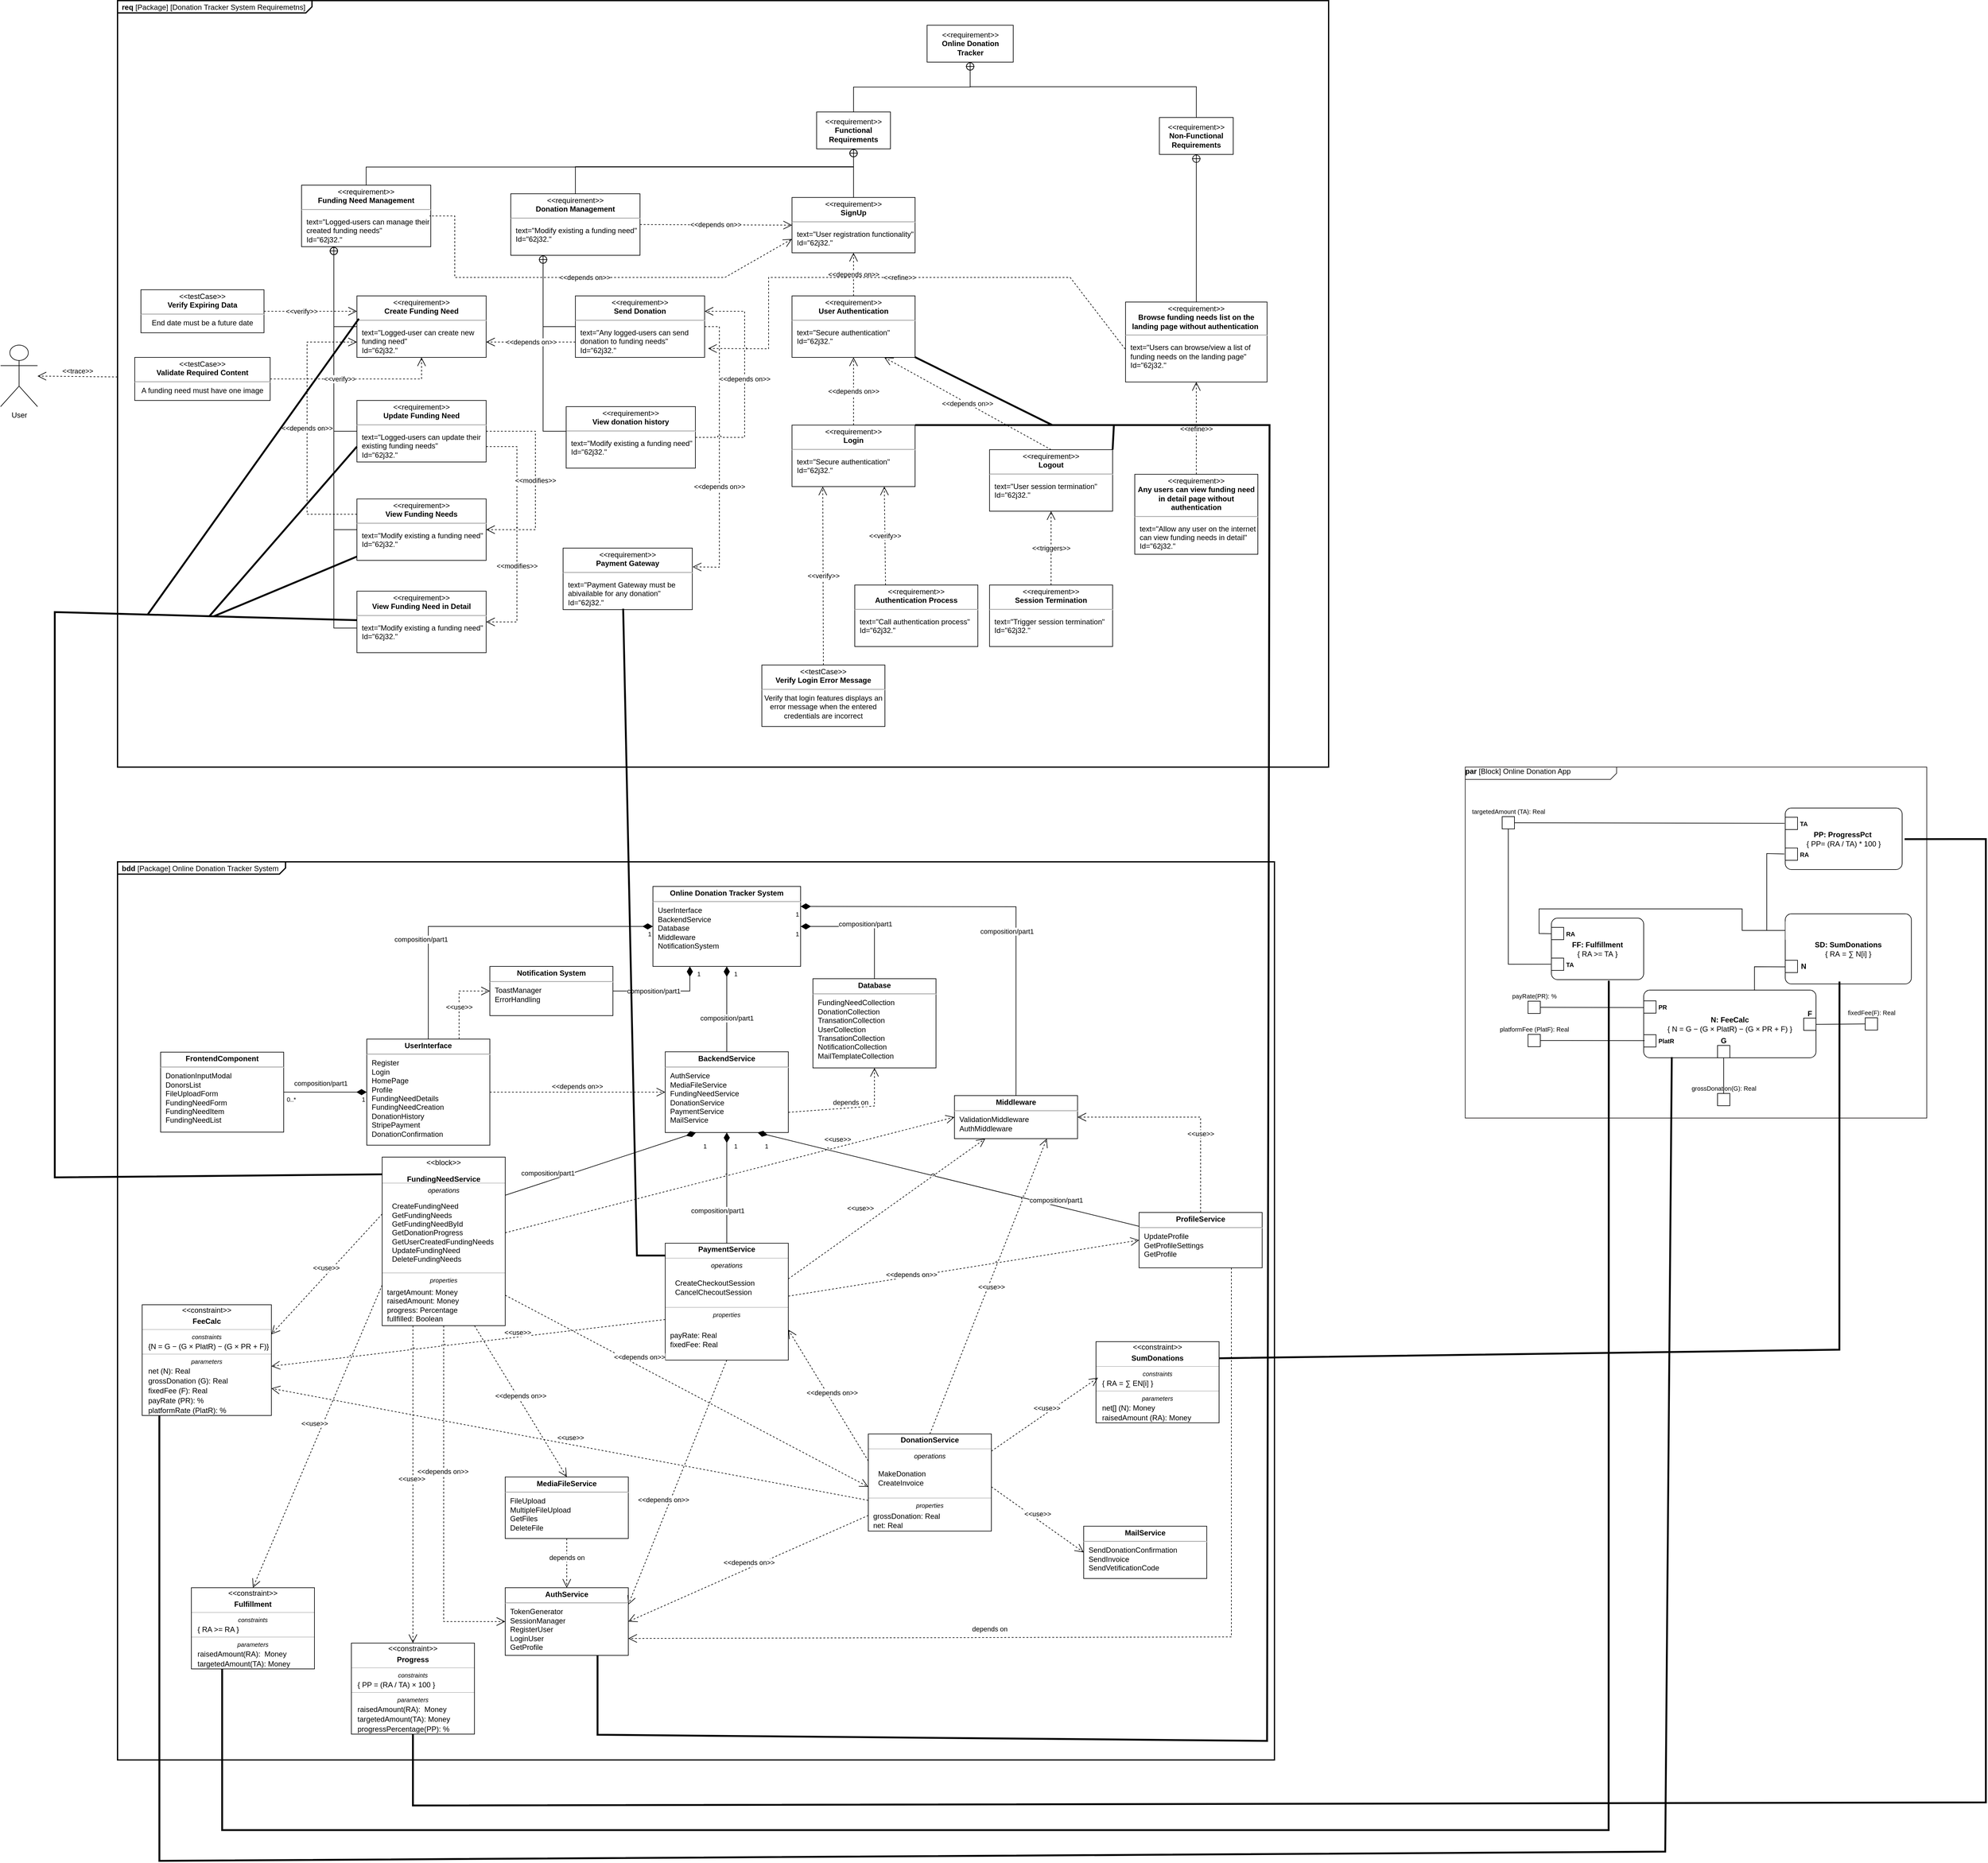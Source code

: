 <mxfile version="28.2.5" pages="3">
  <diagram id="yArKEzquSE3qU4hALgER" name="Requirements">
    <mxGraphModel dx="3520" dy="-1589" grid="0" gridSize="10" guides="1" tooltips="1" connect="1" arrows="1" fold="1" page="1" pageScale="1" pageWidth="850" pageHeight="1100" math="0" shadow="0">
      <root>
        <mxCell id="0" />
        <mxCell id="1" parent="0" />
        <mxCell id="ILAQhi6HJ7L6skhEG0P3-1" value="&lt;p style=&quot;margin:0px;margin-top:4px;margin-left:7px;text-align:left;&quot;&gt;&lt;b&gt;req &lt;/b&gt;[Package]&lt;b&gt; &lt;/b&gt;[Donation Tracker System Requiremetns]&lt;/p&gt;" style="html=1;shape=mxgraph.sysml.package;overflow=fill;labelX=316.67;strokeWidth=2;align=center;" parent="1" vertex="1">
          <mxGeometry x="-2336" y="3240" width="1968" height="1246" as="geometry" />
        </mxCell>
        <mxCell id="Pzw7nNcND0kRklFvFOgV-1" value="User" style="shape=umlActor;verticalLabelPosition=bottom;verticalAlign=top;html=1;outlineConnect=0;" parent="1" vertex="1">
          <mxGeometry x="-2526" y="3800" width="60" height="100" as="geometry" />
        </mxCell>
        <mxCell id="Pzw7nNcND0kRklFvFOgV-2" value="&amp;lt;&amp;lt;trace&amp;gt;&amp;gt;" style="edgeStyle=none;html=1;endArrow=open;endSize=12;dashed=1;verticalAlign=bottom;rounded=0;exitX=0;exitY=0.491;exitDx=0;exitDy=0;exitPerimeter=0;" parent="1" source="ILAQhi6HJ7L6skhEG0P3-1" target="Pzw7nNcND0kRklFvFOgV-1" edge="1">
          <mxGeometry width="160" relative="1" as="geometry">
            <mxPoint x="-2368" y="3850" as="sourcePoint" />
            <mxPoint x="-1916" y="3823" as="targetPoint" />
          </mxGeometry>
        </mxCell>
        <mxCell id="Pzw7nNcND0kRklFvFOgV-47" value="" style="group" parent="1" vertex="1" connectable="0">
          <mxGeometry x="-2308" y="3280" width="1840" height="1140" as="geometry" />
        </mxCell>
        <mxCell id="JpJYAk7kGCK7lJFS0bpi-3" value="&amp;lt;&amp;lt;requirement&amp;gt;&amp;gt;&lt;br&gt;&lt;b&gt;Online Donation Tracker&lt;/b&gt;" style="shape=rect;html=1;whiteSpace=wrap;align=center;" parent="Pzw7nNcND0kRklFvFOgV-47" vertex="1">
          <mxGeometry x="1287.5" width="140" height="60" as="geometry" />
        </mxCell>
        <mxCell id="JpJYAk7kGCK7lJFS0bpi-4" value="&amp;lt;&amp;lt;requirement&amp;gt;&amp;gt;&lt;br&gt;&lt;b&gt;Functional Requirements&lt;/b&gt;" style="shape=rect;html=1;whiteSpace=wrap;align=center;" parent="Pzw7nNcND0kRklFvFOgV-47" vertex="1">
          <mxGeometry x="1108" y="141" width="120" height="60" as="geometry" />
        </mxCell>
        <mxCell id="JpJYAk7kGCK7lJFS0bpi-5" value="&amp;lt;&amp;lt;requirement&amp;gt;&amp;gt;&lt;br&gt;&lt;b&gt;Non-Functional Requirements&lt;/b&gt;" style="shape=rect;html=1;whiteSpace=wrap;align=center;" parent="Pzw7nNcND0kRklFvFOgV-47" vertex="1">
          <mxGeometry x="1665" y="150" width="120" height="60" as="geometry" />
        </mxCell>
        <mxCell id="JpJYAk7kGCK7lJFS0bpi-6" value="" style="rounded=0;html=1;labelBackgroundColor=none;endArrow=none;edgeStyle=elbowEdgeStyle;elbow=vertical;startArrow=sysMLPackCont;startSize=12;" parent="Pzw7nNcND0kRklFvFOgV-47" source="JpJYAk7kGCK7lJFS0bpi-3" target="JpJYAk7kGCK7lJFS0bpi-4" edge="1">
          <mxGeometry relative="1" as="geometry" />
        </mxCell>
        <mxCell id="JpJYAk7kGCK7lJFS0bpi-7" value="" style="rounded=0;html=1;labelBackgroundColor=none;endArrow=none;edgeStyle=elbowEdgeStyle;elbow=vertical;startArrow=sysMLPackCont;startSize=12;" parent="Pzw7nNcND0kRklFvFOgV-47" source="JpJYAk7kGCK7lJFS0bpi-3" target="JpJYAk7kGCK7lJFS0bpi-5" edge="1">
          <mxGeometry relative="1" as="geometry">
            <Array as="points">
              <mxPoint x="1540" y="100" />
            </Array>
          </mxGeometry>
        </mxCell>
        <mxCell id="WjRAYZnWuuN52-Zl4NBK-5" value="&lt;p style=&quot;margin:0px;margin-top:4px;text-align:center;&quot;&gt;&amp;lt;&amp;lt;requirement&amp;gt;&amp;gt;&lt;br&gt;&lt;b&gt;Login&lt;/b&gt;&lt;/p&gt;&lt;hr&gt;&lt;p&gt;&lt;/p&gt;&lt;p style=&quot;margin:0px;margin-left:8px;text-align:left;&quot;&gt;text=&quot;Secure authentication&quot;&lt;br&gt;Id=&quot;62j32.&quot;&lt;/p&gt;" style="shape=rect;overflow=fill;html=1;whiteSpace=wrap;align=center;" parent="Pzw7nNcND0kRklFvFOgV-47" vertex="1">
          <mxGeometry x="1068" y="650" width="200" height="100" as="geometry" />
        </mxCell>
        <mxCell id="WjRAYZnWuuN52-Zl4NBK-6" value="&lt;p style=&quot;margin:0px;margin-top:4px;text-align:center;&quot;&gt;&amp;lt;&amp;lt;requirement&amp;gt;&amp;gt;&lt;br&gt;&lt;b&gt;User Authentication&lt;/b&gt;&lt;/p&gt;&lt;hr&gt;&lt;p&gt;&lt;/p&gt;&lt;p style=&quot;margin:0px;margin-left:8px;text-align:left;&quot;&gt;text=&quot;Secure authentication&quot;&lt;br&gt;Id=&quot;62j32.&quot;&lt;/p&gt;" style="shape=rect;overflow=fill;html=1;whiteSpace=wrap;align=center;" parent="Pzw7nNcND0kRklFvFOgV-47" vertex="1">
          <mxGeometry x="1068" y="440" width="200" height="100" as="geometry" />
        </mxCell>
        <mxCell id="WjRAYZnWuuN52-Zl4NBK-14" value="&amp;lt;&amp;lt;verify&amp;gt;&amp;gt;" style="endArrow=open;edgeStyle=none;endSize=12;dashed=1;html=1;rounded=0;exitX=0.5;exitY=0;exitDx=0;exitDy=0;entryX=0.25;entryY=1;entryDx=0;entryDy=0;" parent="Pzw7nNcND0kRklFvFOgV-47" source="WjRAYZnWuuN52-Zl4NBK-15" target="WjRAYZnWuuN52-Zl4NBK-5" edge="1">
          <mxGeometry relative="1" as="geometry">
            <mxPoint x="1261.5" y="780" as="sourcePoint" />
            <mxPoint x="1381.5" y="780" as="targetPoint" />
            <mxPoint as="offset" />
            <Array as="points" />
          </mxGeometry>
        </mxCell>
        <mxCell id="WjRAYZnWuuN52-Zl4NBK-15" value="&lt;p style=&quot;margin:0px;margin-top:4px;text-align:center;&quot;&gt;&amp;lt;&amp;lt;testCase&amp;gt;&amp;gt;&lt;br&gt;&lt;b&gt;Verify Login Error Message&lt;/b&gt;&lt;/p&gt;&lt;hr&gt;Verify that login features displays an error message when the entered credentials are incorrect&lt;p&gt;&lt;/p&gt;" style="shape=rect;overflow=fill;html=1;whiteSpace=wrap;align=center;" parent="Pzw7nNcND0kRklFvFOgV-47" vertex="1">
          <mxGeometry x="1019" y="1040" width="200" height="100" as="geometry" />
        </mxCell>
        <mxCell id="WjRAYZnWuuN52-Zl4NBK-16" value="&lt;p style=&quot;margin:0px;margin-top:4px;text-align:center;&quot;&gt;&amp;lt;&amp;lt;requirement&amp;gt;&amp;gt;&lt;br&gt;&lt;b&gt;Logout&lt;/b&gt;&lt;/p&gt;&lt;hr&gt;&lt;p&gt;&lt;/p&gt;&lt;p style=&quot;margin:0px;margin-left:8px;text-align:left;&quot;&gt;text=&quot;User session termination&quot;&lt;br&gt;Id=&quot;62j32.&quot;&lt;/p&gt;" style="shape=rect;overflow=fill;html=1;whiteSpace=wrap;align=center;" parent="Pzw7nNcND0kRklFvFOgV-47" vertex="1">
          <mxGeometry x="1389" y="690" width="200" height="100" as="geometry" />
        </mxCell>
        <mxCell id="WjRAYZnWuuN52-Zl4NBK-19" value="&amp;lt;&amp;lt;depends on&amp;gt;&amp;gt;" style="endArrow=open;edgeStyle=none;endSize=12;dashed=1;html=1;rounded=0;entryX=0.75;entryY=1;entryDx=0;entryDy=0;exitX=0.5;exitY=0;exitDx=0;exitDy=0;" parent="Pzw7nNcND0kRklFvFOgV-47" source="WjRAYZnWuuN52-Zl4NBK-16" target="WjRAYZnWuuN52-Zl4NBK-6" edge="1">
          <mxGeometry relative="1" as="geometry">
            <mxPoint x="1416.5" y="840" as="sourcePoint" />
            <mxPoint x="1536.5" y="840" as="targetPoint" />
          </mxGeometry>
        </mxCell>
        <mxCell id="WjRAYZnWuuN52-Zl4NBK-20" value="&amp;lt;&amp;lt;depends on&amp;gt;&amp;gt;" style="endArrow=open;edgeStyle=none;endSize=12;dashed=1;html=1;rounded=0;exitX=0.5;exitY=0;exitDx=0;exitDy=0;entryX=0.5;entryY=1;entryDx=0;entryDy=0;" parent="Pzw7nNcND0kRklFvFOgV-47" source="WjRAYZnWuuN52-Zl4NBK-5" target="WjRAYZnWuuN52-Zl4NBK-6" edge="1">
          <mxGeometry relative="1" as="geometry">
            <mxPoint x="1506.5" y="790" as="sourcePoint" />
            <mxPoint x="1114" y="540" as="targetPoint" />
          </mxGeometry>
        </mxCell>
        <mxCell id="WjRAYZnWuuN52-Zl4NBK-21" value="&amp;lt;&amp;lt;depends on&amp;gt;&amp;gt;" style="endArrow=open;edgeStyle=none;endSize=12;dashed=1;html=1;rounded=0;entryX=0.5;entryY=1;entryDx=0;entryDy=0;" parent="Pzw7nNcND0kRklFvFOgV-47" source="WjRAYZnWuuN52-Zl4NBK-6" target="WjRAYZnWuuN52-Zl4NBK-36" edge="1">
          <mxGeometry relative="1" as="geometry">
            <mxPoint x="1506.5" y="790" as="sourcePoint" />
            <mxPoint x="1326.5" y="550" as="targetPoint" />
          </mxGeometry>
        </mxCell>
        <mxCell id="WjRAYZnWuuN52-Zl4NBK-22" value="&lt;p style=&quot;margin:0px;margin-top:4px;text-align:center;&quot;&gt;&amp;lt;&amp;lt;requirement&amp;gt;&amp;gt;&lt;br&gt;&lt;b&gt;Session Termination&lt;/b&gt;&lt;/p&gt;&lt;hr&gt;&lt;p&gt;&lt;/p&gt;&lt;p style=&quot;margin:0px;margin-left:8px;text-align:left;&quot;&gt;text=&quot;Trigger session termination&quot;&lt;br&gt;Id=&quot;62j32.&quot;&lt;/p&gt;" style="shape=rect;overflow=fill;html=1;whiteSpace=wrap;align=center;" parent="Pzw7nNcND0kRklFvFOgV-47" vertex="1">
          <mxGeometry x="1389" y="910" width="200" height="100" as="geometry" />
        </mxCell>
        <mxCell id="WjRAYZnWuuN52-Zl4NBK-23" value="&amp;lt;&amp;lt;triggers&amp;gt;&amp;gt;" style="endArrow=open;edgeStyle=none;endSize=12;dashed=1;html=1;rounded=0;entryX=0.5;entryY=1;entryDx=0;entryDy=0;exitX=0.5;exitY=0;exitDx=0;exitDy=0;" parent="Pzw7nNcND0kRklFvFOgV-47" source="WjRAYZnWuuN52-Zl4NBK-22" target="WjRAYZnWuuN52-Zl4NBK-16" edge="1">
          <mxGeometry relative="1" as="geometry">
            <mxPoint x="1506.5" y="790" as="sourcePoint" />
            <mxPoint x="1426.5" y="690" as="targetPoint" />
            <mxPoint as="offset" />
          </mxGeometry>
        </mxCell>
        <mxCell id="WjRAYZnWuuN52-Zl4NBK-25" value="&lt;p style=&quot;margin:0px;margin-top:4px;text-align:center;&quot;&gt;&amp;lt;&amp;lt;requirement&amp;gt;&amp;gt;&lt;br&gt;&lt;b&gt;Authentication Process&lt;/b&gt;&lt;/p&gt;&lt;hr&gt;&lt;p&gt;&lt;/p&gt;&lt;p style=&quot;margin:0px;margin-left:8px;text-align:left;&quot;&gt;text=&quot;Call authentication process&quot;&lt;br&gt;Id=&quot;62j32.&quot;&lt;/p&gt;" style="shape=rect;overflow=fill;html=1;whiteSpace=wrap;align=center;" parent="Pzw7nNcND0kRklFvFOgV-47" vertex="1">
          <mxGeometry x="1170" y="910" width="200" height="100" as="geometry" />
        </mxCell>
        <mxCell id="WjRAYZnWuuN52-Zl4NBK-35" value="" style="rounded=0;html=1;labelBackgroundColor=none;endArrow=none;edgeStyle=elbowEdgeStyle;elbow=vertical;startArrow=sysMLPackCont;startSize=12;exitX=0.5;exitY=1;exitDx=0;exitDy=0;entryX=0.5;entryY=0;entryDx=0;entryDy=0;" parent="Pzw7nNcND0kRklFvFOgV-47" source="JpJYAk7kGCK7lJFS0bpi-5" target="OoxvD-jqSRTl4bafbZzo-2" edge="1">
          <mxGeometry relative="1" as="geometry">
            <mxPoint x="1412.5" y="220" as="sourcePoint" />
            <mxPoint x="1682.5" y="310" as="targetPoint" />
          </mxGeometry>
        </mxCell>
        <mxCell id="WjRAYZnWuuN52-Zl4NBK-36" value="&lt;p style=&quot;margin:0px;margin-top:4px;text-align:center;&quot;&gt;&amp;lt;&amp;lt;requirement&amp;gt;&amp;gt;&lt;br&gt;&lt;b&gt;SignUp&lt;/b&gt;&lt;/p&gt;&lt;hr&gt;&lt;p&gt;&lt;/p&gt;&lt;p style=&quot;margin:0px;margin-left:8px;text-align:left;&quot;&gt;text=&quot;User registration functionality&quot;&lt;br&gt;Id=&quot;62j32.&quot;&lt;/p&gt;" style="shape=rect;overflow=fill;html=1;whiteSpace=wrap;align=center;" parent="Pzw7nNcND0kRklFvFOgV-47" vertex="1">
          <mxGeometry x="1068" y="280" width="200" height="90" as="geometry" />
        </mxCell>
        <mxCell id="WjRAYZnWuuN52-Zl4NBK-37" value="" style="rounded=0;html=1;labelBackgroundColor=none;endArrow=none;edgeStyle=elbowEdgeStyle;elbow=vertical;startArrow=sysMLPackCont;startSize=12;exitX=0.5;exitY=1;exitDx=0;exitDy=0;" parent="Pzw7nNcND0kRklFvFOgV-47" source="JpJYAk7kGCK7lJFS0bpi-4" target="WjRAYZnWuuN52-Zl4NBK-36" edge="1">
          <mxGeometry relative="1" as="geometry">
            <mxPoint x="1306.5" y="340" as="sourcePoint" />
            <mxPoint x="1316.5" y="290" as="targetPoint" />
          </mxGeometry>
        </mxCell>
        <mxCell id="WjRAYZnWuuN52-Zl4NBK-38" value="&lt;p style=&quot;margin:0px;margin-top:4px;text-align:center;&quot;&gt;&amp;lt;&amp;lt;requirement&amp;gt;&amp;gt;&lt;br&gt;&lt;b&gt;Any users can view funding need in detail page without authentication&lt;/b&gt;&lt;/p&gt;&lt;hr&gt;&lt;p&gt;&lt;/p&gt;&lt;p style=&quot;margin:0px;margin-left:8px;text-align:left;&quot;&gt;text=&quot;Allow any user on the internet can view funding needs in detail&quot;&lt;br&gt;Id=&quot;62j32.&quot;&lt;/p&gt;" style="shape=rect;overflow=fill;html=1;whiteSpace=wrap;align=center;" parent="Pzw7nNcND0kRklFvFOgV-47" vertex="1">
          <mxGeometry x="1625" y="730" width="200" height="130" as="geometry" />
        </mxCell>
        <mxCell id="OoxvD-jqSRTl4bafbZzo-2" value="&lt;p style=&quot;margin:0px;margin-top:4px;text-align:center;&quot;&gt;&amp;lt;&amp;lt;requirement&amp;gt;&amp;gt;&lt;br&gt;&lt;b&gt;Browse funding needs list on the landing page without authentication&amp;nbsp;&lt;/b&gt;&lt;/p&gt;&lt;hr&gt;&lt;p&gt;&lt;/p&gt;&lt;p style=&quot;margin:0px;margin-left:8px;text-align:left;&quot;&gt;text=&quot;Users can browse/view a list of funding needs on the landing page&quot;&lt;br&gt;Id=&quot;62j32.&quot;&lt;/p&gt;" style="shape=rect;overflow=fill;html=1;whiteSpace=wrap;align=center;" parent="Pzw7nNcND0kRklFvFOgV-47" vertex="1">
          <mxGeometry x="1610" y="450" width="230" height="130" as="geometry" />
        </mxCell>
        <mxCell id="OoxvD-jqSRTl4bafbZzo-8" value="&amp;lt;&amp;lt;refine&amp;gt;&amp;gt;" style="endArrow=open;edgeStyle=none;endSize=12;dashed=1;html=1;rounded=0;entryX=0.5;entryY=1;entryDx=0;entryDy=0;exitX=0.5;exitY=0;exitDx=0;exitDy=0;" parent="Pzw7nNcND0kRklFvFOgV-47" source="WjRAYZnWuuN52-Zl4NBK-38" target="OoxvD-jqSRTl4bafbZzo-2" edge="1">
          <mxGeometry x="-0.004" relative="1" as="geometry">
            <mxPoint x="1577.5" y="720" as="sourcePoint" />
            <mxPoint x="2092.5" y="500" as="targetPoint" />
            <mxPoint as="offset" />
          </mxGeometry>
        </mxCell>
        <mxCell id="OoxvD-jqSRTl4bafbZzo-9" value="&amp;lt;&amp;lt;refine&amp;gt;&amp;gt;" style="endArrow=open;edgeStyle=none;endSize=12;dashed=1;html=1;rounded=0;exitX=-0.003;exitY=0.587;exitDx=0;exitDy=0;entryX=1.027;entryY=0.855;entryDx=0;entryDy=0;entryPerimeter=0;exitPerimeter=0;" parent="Pzw7nNcND0kRklFvFOgV-47" source="OoxvD-jqSRTl4bafbZzo-2" target="Pzw7nNcND0kRklFvFOgV-19" edge="1">
          <mxGeometry x="-0.004" relative="1" as="geometry">
            <mxPoint x="2147.5" y="720" as="sourcePoint" />
            <mxPoint x="2075" y="800" as="targetPoint" />
            <mxPoint as="offset" />
            <Array as="points">
              <mxPoint x="1520" y="410" />
              <mxPoint x="1030" y="410" />
              <mxPoint x="1030" y="526" />
            </Array>
          </mxGeometry>
        </mxCell>
        <mxCell id="Pzw7nNcND0kRklFvFOgV-3" value="&lt;p style=&quot;margin:0px;margin-top:4px;text-align:center;&quot;&gt;&amp;lt;&amp;lt;requirement&amp;gt;&amp;gt;&lt;br&gt;&lt;b&gt;Funding Need Management&lt;/b&gt;&lt;/p&gt;&lt;hr&gt;&lt;p&gt;&lt;/p&gt;&lt;p style=&quot;margin:0px;margin-left:8px;text-align:left;&quot;&gt;text=&quot;Logged-users can manage their created funding needs&quot;&lt;br&gt;Id=&quot;62j32.&quot;&lt;/p&gt;" style="shape=rect;overflow=fill;html=1;whiteSpace=wrap;align=center;" parent="Pzw7nNcND0kRklFvFOgV-47" vertex="1">
          <mxGeometry x="271" y="260" width="210" height="100" as="geometry" />
        </mxCell>
        <mxCell id="Pzw7nNcND0kRklFvFOgV-4" value="" style="rounded=0;html=1;labelBackgroundColor=none;endArrow=none;edgeStyle=elbowEdgeStyle;elbow=vertical;startArrow=sysMLPackCont;startSize=12;entryX=0.5;entryY=0;entryDx=0;entryDy=0;exitX=0.5;exitY=1;exitDx=0;exitDy=0;" parent="Pzw7nNcND0kRklFvFOgV-47" source="JpJYAk7kGCK7lJFS0bpi-4" target="Pzw7nNcND0kRklFvFOgV-3" edge="1">
          <mxGeometry relative="1" as="geometry">
            <mxPoint x="1169" y="210" as="sourcePoint" />
            <mxPoint x="1174" y="260" as="targetPoint" />
          </mxGeometry>
        </mxCell>
        <mxCell id="Pzw7nNcND0kRklFvFOgV-5" value="&amp;lt;&amp;lt;verify&amp;gt;&amp;gt;" style="endArrow=open;edgeStyle=none;endSize=12;dashed=1;html=1;rounded=0;exitX=0.25;exitY=0;exitDx=0;exitDy=0;entryX=0.75;entryY=1;entryDx=0;entryDy=0;" parent="Pzw7nNcND0kRklFvFOgV-47" source="WjRAYZnWuuN52-Zl4NBK-25" target="WjRAYZnWuuN52-Zl4NBK-5" edge="1">
          <mxGeometry relative="1" as="geometry">
            <mxPoint x="969" y="890" as="sourcePoint" />
            <mxPoint x="1069" y="760" as="targetPoint" />
            <mxPoint as="offset" />
            <Array as="points" />
          </mxGeometry>
        </mxCell>
        <mxCell id="Pzw7nNcND0kRklFvFOgV-7" value="&lt;p style=&quot;margin:0px;margin-top:4px;text-align:center;&quot;&gt;&amp;lt;&amp;lt;requirement&amp;gt;&amp;gt;&lt;br&gt;&lt;b&gt;Create Funding Need&lt;/b&gt;&lt;/p&gt;&lt;hr&gt;&lt;p&gt;&lt;/p&gt;&lt;p style=&quot;margin:0px;margin-left:8px;text-align:left;&quot;&gt;text=&quot;Logged-user can create new funding need&quot;&lt;br&gt;Id=&quot;62j32.&quot;&lt;/p&gt;" style="shape=rect;overflow=fill;html=1;whiteSpace=wrap;align=center;" parent="Pzw7nNcND0kRklFvFOgV-47" vertex="1">
          <mxGeometry x="361" y="440" width="210" height="100" as="geometry" />
        </mxCell>
        <mxCell id="Pzw7nNcND0kRklFvFOgV-8" value="&lt;p style=&quot;margin:0px;margin-top:4px;text-align:center;&quot;&gt;&amp;lt;&amp;lt;requirement&amp;gt;&amp;gt;&lt;br&gt;&lt;b&gt;Update Funding Need&lt;/b&gt;&lt;/p&gt;&lt;hr&gt;&lt;p&gt;&lt;/p&gt;&lt;p style=&quot;margin:0px;margin-left:8px;text-align:left;&quot;&gt;text=&quot;Logged-users can update their existing funding needs&quot;&lt;br&gt;Id=&quot;62j32.&quot;&lt;/p&gt;" style="shape=rect;overflow=fill;html=1;whiteSpace=wrap;align=center;" parent="Pzw7nNcND0kRklFvFOgV-47" vertex="1">
          <mxGeometry x="361" y="610" width="210" height="100" as="geometry" />
        </mxCell>
        <mxCell id="Pzw7nNcND0kRklFvFOgV-9" value="&lt;p style=&quot;margin:0px;margin-top:4px;text-align:center;&quot;&gt;&amp;lt;&amp;lt;requirement&amp;gt;&amp;gt;&lt;br&gt;&lt;b&gt;View Funding Needs&lt;/b&gt;&lt;/p&gt;&lt;hr&gt;&lt;p&gt;&lt;/p&gt;&lt;p style=&quot;margin:0px;margin-left:8px;text-align:left;&quot;&gt;text=&quot;Modify existing a funding need&quot;&lt;br&gt;Id=&quot;62j32.&quot;&lt;/p&gt;" style="shape=rect;overflow=fill;html=1;whiteSpace=wrap;align=center;" parent="Pzw7nNcND0kRklFvFOgV-47" vertex="1">
          <mxGeometry x="361" y="770" width="210" height="100" as="geometry" />
        </mxCell>
        <mxCell id="Pzw7nNcND0kRklFvFOgV-10" value="&lt;p style=&quot;margin:0px;margin-top:4px;text-align:center;&quot;&gt;&amp;lt;&amp;lt;requirement&amp;gt;&amp;gt;&lt;br&gt;&lt;b&gt;View Funding Need in Detail&lt;/b&gt;&lt;/p&gt;&lt;hr&gt;&lt;p&gt;&lt;/p&gt;&lt;p style=&quot;margin:0px;margin-left:8px;text-align:left;&quot;&gt;text=&quot;Modify existing a funding need&quot;&lt;br&gt;Id=&quot;62j32.&quot;&lt;/p&gt;" style="shape=rect;overflow=fill;html=1;whiteSpace=wrap;align=center;" parent="Pzw7nNcND0kRklFvFOgV-47" vertex="1">
          <mxGeometry x="361" y="920" width="210" height="100" as="geometry" />
        </mxCell>
        <mxCell id="Pzw7nNcND0kRklFvFOgV-14" value="" style="rounded=0;html=1;labelBackgroundColor=none;endArrow=none;edgeStyle=elbowEdgeStyle;elbow=vertical;startArrow=sysMLPackCont;startSize=12;exitX=0.25;exitY=1;exitDx=0;exitDy=0;entryX=0;entryY=0.5;entryDx=0;entryDy=0;" parent="Pzw7nNcND0kRklFvFOgV-47" source="Pzw7nNcND0kRklFvFOgV-3" target="Pzw7nNcND0kRklFvFOgV-7" edge="1">
          <mxGeometry relative="1" as="geometry">
            <mxPoint x="986" y="240" as="sourcePoint" />
            <mxPoint x="361" y="490" as="targetPoint" />
            <Array as="points">
              <mxPoint x="381" y="490" />
            </Array>
          </mxGeometry>
        </mxCell>
        <mxCell id="Pzw7nNcND0kRklFvFOgV-15" value="" style="rounded=0;html=1;labelBackgroundColor=none;endArrow=none;edgeStyle=elbowEdgeStyle;elbow=vertical;startArrow=sysMLPackCont;startSize=12;exitX=0.25;exitY=1;exitDx=0;exitDy=0;entryX=0;entryY=0.5;entryDx=0;entryDy=0;" parent="Pzw7nNcND0kRklFvFOgV-47" source="Pzw7nNcND0kRklFvFOgV-3" target="Pzw7nNcND0kRklFvFOgV-8" edge="1">
          <mxGeometry relative="1" as="geometry">
            <mxPoint x="371" y="400" as="sourcePoint" />
            <mxPoint x="351" y="660" as="targetPoint" />
            <Array as="points">
              <mxPoint x="401" y="660" />
            </Array>
          </mxGeometry>
        </mxCell>
        <mxCell id="Pzw7nNcND0kRklFvFOgV-16" value="" style="rounded=0;html=1;labelBackgroundColor=none;endArrow=none;edgeStyle=elbowEdgeStyle;elbow=vertical;startArrow=sysMLPackCont;startSize=12;exitX=0.25;exitY=1;exitDx=0;exitDy=0;entryX=0;entryY=0.5;entryDx=0;entryDy=0;" parent="Pzw7nNcND0kRklFvFOgV-47" source="Pzw7nNcND0kRklFvFOgV-3" target="Pzw7nNcND0kRklFvFOgV-9" edge="1">
          <mxGeometry relative="1" as="geometry">
            <mxPoint x="386" y="370" as="sourcePoint" />
            <mxPoint x="361" y="820" as="targetPoint" />
            <Array as="points">
              <mxPoint x="401" y="820" />
            </Array>
          </mxGeometry>
        </mxCell>
        <mxCell id="Pzw7nNcND0kRklFvFOgV-17" value="" style="rounded=0;html=1;labelBackgroundColor=none;endArrow=none;edgeStyle=elbowEdgeStyle;elbow=vertical;startArrow=sysMLPackCont;startSize=12;exitX=0.25;exitY=1;exitDx=0;exitDy=0;entryX=-0.003;entryY=0.596;entryDx=0;entryDy=0;entryPerimeter=0;" parent="Pzw7nNcND0kRklFvFOgV-47" source="Pzw7nNcND0kRklFvFOgV-3" target="Pzw7nNcND0kRklFvFOgV-10" edge="1">
          <mxGeometry relative="1" as="geometry">
            <mxPoint x="386" y="370" as="sourcePoint" />
            <mxPoint x="341" y="980" as="targetPoint" />
            <Array as="points">
              <mxPoint x="401" y="980" />
            </Array>
          </mxGeometry>
        </mxCell>
        <mxCell id="Pzw7nNcND0kRklFvFOgV-18" value="&lt;p style=&quot;margin:0px;margin-top:4px;text-align:center;&quot;&gt;&amp;lt;&amp;lt;requirement&amp;gt;&amp;gt;&lt;br&gt;&lt;b&gt;Donation Management&lt;/b&gt;&lt;/p&gt;&lt;hr&gt;&lt;p&gt;&lt;/p&gt;&lt;p style=&quot;margin:0px;margin-left:8px;text-align:left;&quot;&gt;text=&quot;Modify existing a funding need&quot;&lt;br&gt;Id=&quot;62j32.&quot;&lt;/p&gt;" style="shape=rect;overflow=fill;html=1;whiteSpace=wrap;align=center;" parent="Pzw7nNcND0kRklFvFOgV-47" vertex="1">
          <mxGeometry x="611" y="274" width="210" height="100" as="geometry" />
        </mxCell>
        <mxCell id="Pzw7nNcND0kRklFvFOgV-19" value="&lt;p style=&quot;margin:0px;margin-top:4px;text-align:center;&quot;&gt;&amp;lt;&amp;lt;requirement&amp;gt;&amp;gt;&lt;br&gt;&lt;b&gt;Send Donation&lt;/b&gt;&lt;/p&gt;&lt;hr&gt;&lt;p&gt;&lt;/p&gt;&lt;p style=&quot;margin:0px;margin-left:8px;text-align:left;&quot;&gt;text=&quot;Any logged-users can send donation to funding needs&quot;&lt;br&gt;Id=&quot;62j32.&quot;&lt;/p&gt;" style="shape=rect;overflow=fill;html=1;whiteSpace=wrap;align=center;" parent="Pzw7nNcND0kRklFvFOgV-47" vertex="1">
          <mxGeometry x="716" y="440" width="210" height="100" as="geometry" />
        </mxCell>
        <mxCell id="Pzw7nNcND0kRklFvFOgV-23" value="" style="rounded=0;html=1;labelBackgroundColor=none;endArrow=none;edgeStyle=elbowEdgeStyle;elbow=vertical;startArrow=sysMLPackCont;startSize=12;exitX=0.5;exitY=1;exitDx=0;exitDy=0;" parent="Pzw7nNcND0kRklFvFOgV-47" source="JpJYAk7kGCK7lJFS0bpi-4" target="Pzw7nNcND0kRklFvFOgV-18" edge="1">
          <mxGeometry relative="1" as="geometry">
            <mxPoint x="1169" y="210" as="sourcePoint" />
            <mxPoint x="324" y="270" as="targetPoint" />
            <Array as="points">
              <mxPoint x="909" y="230" />
            </Array>
          </mxGeometry>
        </mxCell>
        <mxCell id="Pzw7nNcND0kRklFvFOgV-24" value="" style="rounded=0;html=1;labelBackgroundColor=none;endArrow=none;edgeStyle=elbowEdgeStyle;elbow=vertical;startArrow=sysMLPackCont;startSize=12;exitX=0.25;exitY=1;exitDx=0;exitDy=0;entryX=0;entryY=0.5;entryDx=0;entryDy=0;" parent="Pzw7nNcND0kRklFvFOgV-47" source="Pzw7nNcND0kRklFvFOgV-18" target="Pzw7nNcND0kRklFvFOgV-19" edge="1">
          <mxGeometry relative="1" as="geometry">
            <mxPoint x="334" y="370" as="sourcePoint" />
            <mxPoint x="371" y="500" as="targetPoint" />
            <Array as="points">
              <mxPoint x="671" y="490" />
            </Array>
          </mxGeometry>
        </mxCell>
        <mxCell id="Pzw7nNcND0kRklFvFOgV-29" value="&amp;lt;&amp;lt;depends on&amp;gt;&amp;gt;" style="endArrow=open;edgeStyle=none;endSize=12;dashed=1;html=1;rounded=0;exitX=1;exitY=0.5;exitDx=0;exitDy=0;entryX=0;entryY=0.5;entryDx=0;entryDy=0;" parent="Pzw7nNcND0kRklFvFOgV-47" source="Pzw7nNcND0kRklFvFOgV-18" target="WjRAYZnWuuN52-Zl4NBK-36" edge="1">
          <mxGeometry relative="1" as="geometry">
            <mxPoint x="1174" y="660" as="sourcePoint" />
            <mxPoint x="1174" y="550" as="targetPoint" />
          </mxGeometry>
        </mxCell>
        <mxCell id="Pzw7nNcND0kRklFvFOgV-30" value="&amp;lt;&amp;lt;depends on&amp;gt;&amp;gt;" style="endArrow=open;edgeStyle=none;endSize=12;dashed=1;html=1;rounded=0;exitX=1;exitY=0.5;exitDx=0;exitDy=0;entryX=0;entryY=0.75;entryDx=0;entryDy=0;" parent="Pzw7nNcND0kRklFvFOgV-47" source="Pzw7nNcND0kRklFvFOgV-3" target="WjRAYZnWuuN52-Zl4NBK-36" edge="1">
          <mxGeometry relative="1" as="geometry">
            <mxPoint x="769" y="334" as="sourcePoint" />
            <mxPoint x="1074" y="335" as="targetPoint" />
            <Array as="points">
              <mxPoint x="479" y="310" />
              <mxPoint x="520" y="310" />
              <mxPoint x="520" y="410" />
              <mxPoint x="959" y="410" />
            </Array>
          </mxGeometry>
        </mxCell>
        <mxCell id="Pzw7nNcND0kRklFvFOgV-31" value="&lt;p style=&quot;margin:0px;margin-top:4px;text-align:center;&quot;&gt;&amp;lt;&amp;lt;requirement&amp;gt;&amp;gt;&lt;br&gt;&lt;b&gt;View donation history&lt;/b&gt;&lt;/p&gt;&lt;hr&gt;&lt;p&gt;&lt;/p&gt;&lt;p style=&quot;margin:0px;margin-left:8px;text-align:left;&quot;&gt;text=&quot;Modify existing a funding need&quot;&lt;br&gt;Id=&quot;62j32.&quot;&lt;/p&gt;" style="shape=rect;overflow=fill;html=1;whiteSpace=wrap;align=center;" parent="Pzw7nNcND0kRklFvFOgV-47" vertex="1">
          <mxGeometry x="701" y="620" width="210" height="100" as="geometry" />
        </mxCell>
        <mxCell id="Pzw7nNcND0kRklFvFOgV-32" value="" style="rounded=0;html=1;labelBackgroundColor=none;endArrow=none;edgeStyle=elbowEdgeStyle;elbow=vertical;startArrow=sysMLPackCont;startSize=12;entryX=0;entryY=0.5;entryDx=0;entryDy=0;exitX=0.25;exitY=1;exitDx=0;exitDy=0;" parent="Pzw7nNcND0kRklFvFOgV-47" source="Pzw7nNcND0kRklFvFOgV-18" target="Pzw7nNcND0kRklFvFOgV-31" edge="1">
          <mxGeometry relative="1" as="geometry">
            <mxPoint x="674" y="384" as="sourcePoint" />
            <mxPoint x="711" y="780" as="targetPoint" />
            <Array as="points">
              <mxPoint x="681" y="660" />
            </Array>
          </mxGeometry>
        </mxCell>
        <mxCell id="Pzw7nNcND0kRklFvFOgV-33" value="&amp;lt;&amp;lt;modifies&amp;gt;&amp;gt;" style="endArrow=open;edgeStyle=none;endSize=12;dashed=1;html=1;rounded=0;exitX=1;exitY=0.75;exitDx=0;exitDy=0;entryX=1;entryY=0.5;entryDx=0;entryDy=0;jumpStyle=arc;" parent="Pzw7nNcND0kRklFvFOgV-47" source="Pzw7nNcND0kRklFvFOgV-8" target="Pzw7nNcND0kRklFvFOgV-10" edge="1">
          <mxGeometry x="0.268" relative="1" as="geometry">
            <mxPoint x="1101" y="890" as="sourcePoint" />
            <mxPoint x="1186" y="760" as="targetPoint" />
            <mxPoint as="offset" />
            <Array as="points">
              <mxPoint x="621" y="685" />
              <mxPoint x="621" y="970" />
            </Array>
          </mxGeometry>
        </mxCell>
        <mxCell id="Pzw7nNcND0kRklFvFOgV-34" value="&amp;lt;&amp;lt;modifies&amp;gt;&amp;gt;" style="endArrow=open;edgeStyle=none;endSize=12;dashed=1;html=1;rounded=0;exitX=1;exitY=0.5;exitDx=0;exitDy=0;entryX=1;entryY=0.5;entryDx=0;entryDy=0;jumpStyle=arc;" parent="Pzw7nNcND0kRklFvFOgV-47" source="Pzw7nNcND0kRklFvFOgV-8" target="Pzw7nNcND0kRklFvFOgV-9" edge="1">
          <mxGeometry relative="1" as="geometry">
            <mxPoint x="581" y="670" as="sourcePoint" />
            <mxPoint x="581" y="980" as="targetPoint" />
            <mxPoint as="offset" />
            <Array as="points">
              <mxPoint x="651" y="660" />
              <mxPoint x="651" y="820" />
            </Array>
          </mxGeometry>
        </mxCell>
        <mxCell id="Pzw7nNcND0kRklFvFOgV-36" value="&amp;lt;&amp;lt;depends on&amp;gt;&amp;gt;" style="endArrow=open;edgeStyle=none;endSize=12;dashed=1;html=1;rounded=0;exitX=1;exitY=0.5;exitDx=0;exitDy=0;entryX=1.003;entryY=0.305;entryDx=0;entryDy=0;entryPerimeter=0;" parent="Pzw7nNcND0kRklFvFOgV-47" source="Pzw7nNcND0kRklFvFOgV-19" target="Pzw7nNcND0kRklFvFOgV-42" edge="1">
          <mxGeometry x="0.239" relative="1" as="geometry">
            <mxPoint x="901" y="862" as="sourcePoint" />
            <mxPoint x="1186" y="760" as="targetPoint" />
            <mxPoint as="offset" />
            <Array as="points">
              <mxPoint x="950" y="490" />
              <mxPoint x="950" y="881" />
            </Array>
          </mxGeometry>
        </mxCell>
        <mxCell id="Pzw7nNcND0kRklFvFOgV-37" value="&amp;lt;&amp;lt;depends on&amp;gt;&amp;gt;" style="endArrow=open;edgeStyle=none;endSize=12;dashed=1;html=1;rounded=0;exitX=0;exitY=0.25;exitDx=0;exitDy=0;entryX=0;entryY=0.75;entryDx=0;entryDy=0;" parent="Pzw7nNcND0kRklFvFOgV-47" source="Pzw7nNcND0kRklFvFOgV-9" target="Pzw7nNcND0kRklFvFOgV-7" edge="1">
          <mxGeometry relative="1" as="geometry">
            <mxPoint x="1240" y="660" as="sourcePoint" />
            <mxPoint x="1240" y="550" as="targetPoint" />
            <Array as="points">
              <mxPoint x="280" y="795" />
              <mxPoint x="280" y="515" />
            </Array>
          </mxGeometry>
        </mxCell>
        <mxCell id="Pzw7nNcND0kRklFvFOgV-38" value="&amp;lt;&amp;lt;depends on&amp;gt;&amp;gt;" style="endArrow=open;edgeStyle=none;endSize=12;dashed=1;html=1;rounded=0;exitX=1;exitY=0.5;exitDx=0;exitDy=0;entryX=1;entryY=0.25;entryDx=0;entryDy=0;jumpStyle=arc;" parent="Pzw7nNcND0kRklFvFOgV-47" source="Pzw7nNcND0kRklFvFOgV-31" target="Pzw7nNcND0kRklFvFOgV-19" edge="1">
          <mxGeometry relative="1" as="geometry">
            <mxPoint x="911" y="940" as="sourcePoint" />
            <mxPoint x="921" y="500" as="targetPoint" />
            <mxPoint as="offset" />
            <Array as="points">
              <mxPoint x="991" y="670" />
              <mxPoint x="991" y="465" />
            </Array>
          </mxGeometry>
        </mxCell>
        <mxCell id="Pzw7nNcND0kRklFvFOgV-39" value="&amp;lt;&amp;lt;depends on&amp;gt;&amp;gt;" style="endArrow=open;edgeStyle=none;endSize=12;dashed=1;html=1;rounded=0;exitX=0;exitY=0.75;exitDx=0;exitDy=0;entryX=1;entryY=0.75;entryDx=0;entryDy=0;jumpStyle=arc;" parent="Pzw7nNcND0kRklFvFOgV-47" source="Pzw7nNcND0kRklFvFOgV-19" target="Pzw7nNcND0kRklFvFOgV-7" edge="1">
          <mxGeometry relative="1" as="geometry">
            <mxPoint x="921" y="680" as="sourcePoint" />
            <mxPoint x="921" y="475" as="targetPoint" />
            <mxPoint as="offset" />
            <Array as="points">
              <mxPoint x="611" y="515" />
            </Array>
          </mxGeometry>
        </mxCell>
        <mxCell id="Pzw7nNcND0kRklFvFOgV-40" value="&lt;p style=&quot;margin:0px;margin-top:4px;text-align:center;&quot;&gt;&amp;lt;&amp;lt;testCase&amp;gt;&amp;gt;&lt;br&gt;&lt;b&gt;Verify Expiring Data&lt;/b&gt;&lt;/p&gt;&lt;hr&gt;End date must be a future date&lt;p&gt;&lt;/p&gt;" style="shape=rect;overflow=fill;html=1;whiteSpace=wrap;align=center;" parent="Pzw7nNcND0kRklFvFOgV-47" vertex="1">
          <mxGeometry x="10" y="430" width="200" height="70" as="geometry" />
        </mxCell>
        <mxCell id="Pzw7nNcND0kRklFvFOgV-41" value="&amp;lt;&amp;lt;verify&amp;gt;&amp;gt;" style="endArrow=open;edgeStyle=none;endSize=12;dashed=1;html=1;rounded=0;exitX=1;exitY=0.5;exitDx=0;exitDy=0;entryX=0;entryY=0.25;entryDx=0;entryDy=0;" parent="Pzw7nNcND0kRklFvFOgV-47" source="Pzw7nNcND0kRklFvFOgV-40" target="Pzw7nNcND0kRklFvFOgV-7" edge="1">
          <mxGeometry x="-0.194" relative="1" as="geometry">
            <mxPoint x="911" y="872" as="sourcePoint" />
            <mxPoint x="936" y="500" as="targetPoint" />
            <mxPoint as="offset" />
            <Array as="points" />
          </mxGeometry>
        </mxCell>
        <mxCell id="Pzw7nNcND0kRklFvFOgV-42" value="&lt;p style=&quot;margin:0px;margin-top:4px;text-align:center;&quot;&gt;&amp;lt;&amp;lt;requirement&amp;gt;&amp;gt;&lt;br&gt;&lt;b&gt;Payment Gateway&lt;/b&gt;&lt;/p&gt;&lt;hr&gt;&lt;p&gt;&lt;/p&gt;&lt;p style=&quot;margin:0px;margin-left:8px;text-align:left;&quot;&gt;text=&quot;Payment Gateway must be abivailable for any donation&quot;&lt;br&gt;Id=&quot;62j32.&quot;&lt;/p&gt;" style="shape=rect;overflow=fill;html=1;whiteSpace=wrap;align=center;" parent="Pzw7nNcND0kRklFvFOgV-47" vertex="1">
          <mxGeometry x="696" y="850" width="210" height="100" as="geometry" />
        </mxCell>
        <mxCell id="Pzw7nNcND0kRklFvFOgV-43" value="&lt;p style=&quot;margin:0px;margin-top:4px;text-align:center;&quot;&gt;&amp;lt;&amp;lt;testCase&amp;gt;&amp;gt;&lt;br&gt;&lt;b&gt;Validate Required Content&lt;/b&gt;&lt;/p&gt;&lt;hr&gt;A funding need must have one image&lt;p&gt;&lt;/p&gt;" style="shape=rect;overflow=fill;html=1;whiteSpace=wrap;align=center;" parent="Pzw7nNcND0kRklFvFOgV-47" vertex="1">
          <mxGeometry y="540" width="220" height="70" as="geometry" />
        </mxCell>
        <mxCell id="Pzw7nNcND0kRklFvFOgV-44" value="&amp;lt;&amp;lt;verify&amp;gt;&amp;gt;" style="endArrow=open;edgeStyle=none;endSize=12;dashed=1;html=1;rounded=0;exitX=1;exitY=0.5;exitDx=0;exitDy=0;entryX=0.5;entryY=1;entryDx=0;entryDy=0;" parent="Pzw7nNcND0kRklFvFOgV-47" source="Pzw7nNcND0kRklFvFOgV-43" target="Pzw7nNcND0kRklFvFOgV-7" edge="1">
          <mxGeometry x="-0.194" relative="1" as="geometry">
            <mxPoint x="220" y="475" as="sourcePoint" />
            <mxPoint x="371" y="475" as="targetPoint" />
            <mxPoint as="offset" />
            <Array as="points">
              <mxPoint x="466" y="575" />
            </Array>
          </mxGeometry>
        </mxCell>
        <mxCell id="WdLU92PRM4RAD-xTQVO7-1" value="&lt;p style=&quot;margin:0px;margin-top:4px;margin-left:7px;text-align:left;&quot;&gt;&lt;b&gt;bdd&lt;/b&gt;&amp;nbsp;[Package] Online Donation Tracker System&lt;/p&gt;" style="html=1;shape=mxgraph.sysml.package;overflow=fill;labelX=273.19;strokeWidth=2;align=center;" vertex="1" parent="1">
          <mxGeometry x="-2336" y="4640" width="1880" height="1460" as="geometry" />
        </mxCell>
        <mxCell id="WdLU92PRM4RAD-xTQVO7-2" value="&lt;p style=&quot;margin:0px;margin-top:4px;text-align:center;&quot;&gt;&lt;b&gt;UserInterface&lt;/b&gt;&lt;/p&gt;&lt;hr&gt;&lt;p style=&quot;margin:0px;margin-left:8px;text-align:left;&quot;&gt;Register&lt;/p&gt;&lt;p style=&quot;margin:0px;margin-left:8px;text-align:left;&quot;&gt;Login&lt;/p&gt;&lt;p style=&quot;margin:0px;margin-left:8px;text-align:left;&quot;&gt;HomePage&lt;/p&gt;&lt;p style=&quot;margin:0px;margin-left:8px;text-align:left;&quot;&gt;Profile&lt;/p&gt;&lt;p style=&quot;margin:0px;margin-left:8px;text-align:left;&quot;&gt;FundingNeedDetails&lt;/p&gt;&lt;p style=&quot;margin:0px;margin-left:8px;text-align:left;&quot;&gt;FundingNeedCreation&lt;/p&gt;&lt;p style=&quot;margin:0px;margin-left:8px;text-align:left;&quot;&gt;DonationHistory&lt;/p&gt;&lt;p style=&quot;margin:0px;margin-left:8px;text-align:left;&quot;&gt;StripePayment&lt;/p&gt;&lt;p style=&quot;margin:0px;margin-left:8px;text-align:left;&quot;&gt;DonationConfirmation&lt;/p&gt;" style="shape=rect;html=1;overflow=fill;whiteSpace=wrap;" vertex="1" parent="1">
          <mxGeometry x="-1931" y="4928.13" width="200" height="172.5" as="geometry" />
        </mxCell>
        <mxCell id="WdLU92PRM4RAD-xTQVO7-3" value="&lt;p style=&quot;margin:0px;margin-top:4px;text-align:center;&quot;&gt;&lt;b&gt;FrontendComponent&lt;/b&gt;&lt;/p&gt;&lt;hr&gt;&lt;p style=&quot;margin:0px;margin-left:8px;text-align:left;&quot;&gt;DonationInputModal&lt;/p&gt;&lt;p style=&quot;margin:0px;margin-left:8px;text-align:left;&quot;&gt;DonorsList&lt;/p&gt;&lt;p style=&quot;margin:0px;margin-left:8px;text-align:left;&quot;&gt;FileUploadForm&lt;/p&gt;&lt;p style=&quot;margin:0px;margin-left:8px;text-align:left;&quot;&gt;FundingNeedForm&lt;/p&gt;&lt;p style=&quot;margin:0px;margin-left:8px;text-align:left;&quot;&gt;FundingNeedItem&lt;/p&gt;&lt;p style=&quot;margin:0px;margin-left:8px;text-align:left;&quot;&gt;FundingNeedList&lt;/p&gt;" style="shape=rect;html=1;overflow=fill;whiteSpace=wrap;" vertex="1" parent="1">
          <mxGeometry x="-2266" y="4949.38" width="200" height="130" as="geometry" />
        </mxCell>
        <mxCell id="WdLU92PRM4RAD-xTQVO7-4" value="&lt;p style=&quot;margin:0px;margin-top:4px;text-align:center;&quot;&gt;&lt;b style=&quot;background-color: initial;&quot;&gt;BackendService&lt;/b&gt;&lt;br&gt;&lt;/p&gt;&lt;hr&gt;&lt;p style=&quot;margin:0px;margin-left:8px;text-align:left;&quot;&gt;AuthService&lt;/p&gt;&lt;p style=&quot;margin:0px;margin-left:8px;text-align:left;&quot;&gt;&lt;span style=&quot;background-color: initial;&quot;&gt;MediaFileService&lt;/span&gt;&lt;br&gt;&lt;/p&gt;&lt;p style=&quot;margin:0px;margin-left:8px;text-align:left;&quot;&gt;FundingNeedService&lt;/p&gt;&lt;p style=&quot;margin:0px;margin-left:8px;text-align:left;&quot;&gt;DonationService&lt;/p&gt;&lt;p style=&quot;margin:0px;margin-left:8px;text-align:left;&quot;&gt;PaymentService&lt;/p&gt;&lt;p style=&quot;margin:0px;margin-left:8px;text-align:left;&quot;&gt;MailService&lt;/p&gt;" style="shape=rect;html=1;overflow=fill;whiteSpace=wrap;" vertex="1" parent="1">
          <mxGeometry x="-1446" y="4948.76" width="200" height="131.25" as="geometry" />
        </mxCell>
        <mxCell id="WdLU92PRM4RAD-xTQVO7-5" value="&lt;p style=&quot;margin:0px;margin-top:4px;text-align:center;&quot;&gt;&lt;b&gt;Notification System&lt;/b&gt;&lt;/p&gt;&lt;hr&gt;&lt;p style=&quot;margin:0px;margin-left:8px;text-align:left;&quot;&gt;ToastManager&lt;/p&gt;&lt;p style=&quot;margin:0px;margin-left:8px;text-align:left;&quot;&gt;ErrorHandling&lt;/p&gt;&lt;p style=&quot;margin:0px;margin-left:8px;text-align:left;&quot;&gt;&lt;br&gt;&lt;/p&gt;" style="shape=rect;html=1;overflow=fill;whiteSpace=wrap;" vertex="1" parent="1">
          <mxGeometry x="-1731" y="4810" width="200" height="80" as="geometry" />
        </mxCell>
        <mxCell id="WdLU92PRM4RAD-xTQVO7-6" value="&lt;p style=&quot;margin:0px;margin-top:4px;text-align:center;&quot;&gt;&lt;b&gt;Middleware&lt;/b&gt;&lt;/p&gt;&lt;hr&gt;&lt;p style=&quot;margin:0px;margin-left:8px;text-align:left;&quot;&gt;ValidationMiddleware&lt;/p&gt;&lt;p style=&quot;margin:0px;margin-left:8px;text-align:left;&quot;&gt;AuthMiddleware&lt;/p&gt;" style="shape=rect;html=1;overflow=fill;whiteSpace=wrap;" vertex="1" parent="1">
          <mxGeometry x="-976" y="5020" width="200" height="70" as="geometry" />
        </mxCell>
        <mxCell id="WdLU92PRM4RAD-xTQVO7-7" value="&lt;p style=&quot;margin:0px;margin-top:4px;text-align:center;&quot;&gt;&lt;b&gt;AuthService&lt;/b&gt;&lt;/p&gt;&lt;hr&gt;&lt;p style=&quot;margin:0px;margin-left:8px;text-align:left;&quot;&gt;TokenGenerator&lt;/p&gt;&lt;p style=&quot;margin:0px;margin-left:8px;text-align:left;&quot;&gt;SessionManager&lt;/p&gt;&lt;p style=&quot;margin:0px;margin-left:8px;text-align:left;&quot;&gt;RegisterUser&lt;/p&gt;&lt;p style=&quot;margin:0px;margin-left:8px;text-align:left;&quot;&gt;LoginUser&lt;/p&gt;&lt;p style=&quot;margin:0px;margin-left:8px;text-align:left;&quot;&gt;GetProfile&lt;/p&gt;" style="shape=rect;html=1;overflow=fill;whiteSpace=wrap;" vertex="1" parent="1">
          <mxGeometry x="-1706" y="5820" width="200" height="110" as="geometry" />
        </mxCell>
        <mxCell id="WdLU92PRM4RAD-xTQVO7-8" value="&lt;p style=&quot;margin:0px;margin-top:4px;text-align:center;&quot;&gt;&lt;b&gt;ProfileService&lt;/b&gt;&lt;/p&gt;&lt;hr&gt;&lt;p style=&quot;margin:0px;margin-left:8px;text-align:left;&quot;&gt;UpdateProfile&lt;/p&gt;&lt;p style=&quot;margin:0px;margin-left:8px;text-align:left;&quot;&gt;GetProfileSettings&lt;/p&gt;&lt;p style=&quot;margin:0px;margin-left:8px;text-align:left;&quot;&gt;GetProfile&lt;/p&gt;" style="shape=rect;html=1;overflow=fill;whiteSpace=wrap;" vertex="1" parent="1">
          <mxGeometry x="-676" y="5210" width="200" height="90" as="geometry" />
        </mxCell>
        <mxCell id="WdLU92PRM4RAD-xTQVO7-9" value="&lt;p style=&quot;margin:0px;margin-top:4px;text-align:center;&quot;&gt;&lt;b style=&quot;background-color: initial;&quot;&gt;Online Donation Tracker System&lt;/b&gt;&lt;br&gt;&lt;/p&gt;&lt;hr&gt;&lt;p style=&quot;margin:0px;margin-left:8px;text-align:left;&quot;&gt;UserInterface&lt;/p&gt;&lt;p style=&quot;margin:0px;margin-left:8px;text-align:left;&quot;&gt;BackendService&lt;/p&gt;&lt;p style=&quot;margin:0px;margin-left:8px;text-align:left;&quot;&gt;Database&lt;/p&gt;&lt;p style=&quot;margin:0px;margin-left:8px;text-align:left;&quot;&gt;Middleware&lt;/p&gt;&lt;p style=&quot;margin:0px;margin-left:8px;text-align:left;&quot;&gt;NotificationSystem&lt;/p&gt;" style="shape=rect;html=1;overflow=fill;whiteSpace=wrap;" vertex="1" parent="1">
          <mxGeometry x="-1466" y="4680" width="240" height="130" as="geometry" />
        </mxCell>
        <mxCell id="WdLU92PRM4RAD-xTQVO7-10" value="&lt;p style=&quot;margin:0px;margin-top:4px;text-align:center;&quot;&gt;&lt;b&gt;MediaFileService&lt;/b&gt;&lt;/p&gt;&lt;hr&gt;&lt;p style=&quot;margin:0px;margin-left:8px;text-align:left;&quot;&gt;FileUpload&lt;/p&gt;&lt;p style=&quot;margin:0px;margin-left:8px;text-align:left;&quot;&gt;MultipleFileUpload&lt;/p&gt;&lt;p style=&quot;margin:0px;margin-left:8px;text-align:left;&quot;&gt;GetFiles&lt;/p&gt;&lt;p style=&quot;margin:0px;margin-left:8px;text-align:left;&quot;&gt;DeleteFile&lt;/p&gt;" style="shape=rect;html=1;overflow=fill;whiteSpace=wrap;" vertex="1" parent="1">
          <mxGeometry x="-1706" y="5640" width="200" height="100" as="geometry" />
        </mxCell>
        <mxCell id="WdLU92PRM4RAD-xTQVO7-11" value="&lt;p style=&quot;margin:0px;margin-top:4px;text-align:center;&quot;&gt;&lt;b&gt;MailService&lt;/b&gt;&lt;/p&gt;&lt;hr&gt;&lt;p style=&quot;margin:0px;margin-left:8px;text-align:left;&quot;&gt;SendDonationConfirmation&lt;/p&gt;&lt;p style=&quot;margin:0px;margin-left:8px;text-align:left;&quot;&gt;SendInvoice&lt;/p&gt;&lt;p style=&quot;margin:0px;margin-left:8px;text-align:left;&quot;&gt;SendVetificationCode&lt;/p&gt;" style="shape=rect;html=1;overflow=fill;whiteSpace=wrap;" vertex="1" parent="1">
          <mxGeometry x="-766" y="5720" width="200" height="85" as="geometry" />
        </mxCell>
        <mxCell id="WdLU92PRM4RAD-xTQVO7-12" value="composition/part1" style="align=right;html=1;verticalAlign=bottom;endArrow=none;startArrow=diamondThin;startSize=14;startFill=1;edgeStyle=none;rounded=0;exitX=0;exitY=0.5;exitDx=0;exitDy=0;entryX=1;entryY=0.5;entryDx=0;entryDy=0;" edge="1" parent="1" source="WdLU92PRM4RAD-xTQVO7-2" target="WdLU92PRM4RAD-xTQVO7-3">
          <mxGeometry x="-0.556" y="-5" relative="1" as="geometry">
            <mxPoint x="-2026" y="5225" as="sourcePoint" />
            <mxPoint x="-2116" y="5225" as="targetPoint" />
            <mxPoint as="offset" />
          </mxGeometry>
        </mxCell>
        <mxCell id="WdLU92PRM4RAD-xTQVO7-13" value="1" style="resizable=0;html=1;align=left;verticalAlign=top;labelBackgroundColor=none;fontSize=10" connectable="0" vertex="1" parent="WdLU92PRM4RAD-xTQVO7-12">
          <mxGeometry x="-1" relative="1" as="geometry">
            <mxPoint x="-10" as="offset" />
          </mxGeometry>
        </mxCell>
        <mxCell id="WdLU92PRM4RAD-xTQVO7-14" value="0..*" style="resizable=0;html=1;align=right;verticalAlign=top;labelBackgroundColor=none;fontSize=10" connectable="0" vertex="1" parent="WdLU92PRM4RAD-xTQVO7-12">
          <mxGeometry x="1" relative="1" as="geometry">
            <mxPoint x="20" as="offset" />
          </mxGeometry>
        </mxCell>
        <mxCell id="WdLU92PRM4RAD-xTQVO7-15" value="composition/part1" style="align=right;html=1;verticalAlign=bottom;endArrow=none;startArrow=diamondThin;startSize=14;startFill=1;edgeStyle=none;rounded=0;exitX=0;exitY=0.5;exitDx=0;exitDy=0;entryX=0.5;entryY=0;entryDx=0;entryDy=0;" edge="1" parent="1" source="WdLU92PRM4RAD-xTQVO7-9" target="WdLU92PRM4RAD-xTQVO7-2">
          <mxGeometry x="0.214" y="30" relative="1" as="geometry">
            <mxPoint x="-1736" y="5080" as="sourcePoint" />
            <mxPoint x="-1946" y="5150" as="targetPoint" />
            <Array as="points">
              <mxPoint x="-1831" y="4745" />
            </Array>
            <mxPoint as="offset" />
          </mxGeometry>
        </mxCell>
        <mxCell id="WdLU92PRM4RAD-xTQVO7-16" value="1" style="resizable=0;html=1;align=left;verticalAlign=top;labelBackgroundColor=none;fontSize=10" connectable="0" vertex="1" parent="WdLU92PRM4RAD-xTQVO7-15">
          <mxGeometry x="-1" relative="1" as="geometry">
            <mxPoint x="-10" as="offset" />
          </mxGeometry>
        </mxCell>
        <mxCell id="WdLU92PRM4RAD-xTQVO7-17" value="&lt;p style=&quot;margin:0px;margin-top:4px;text-align:center;&quot;&gt;&lt;b&gt;Database&lt;/b&gt;&lt;/p&gt;&lt;hr&gt;&lt;p style=&quot;margin:0px;margin-left:8px;text-align:left;&quot;&gt;&lt;span style=&quot;background-color: initial;&quot;&gt;FundingNeedCollection&lt;/span&gt;&lt;br&gt;&lt;/p&gt;&lt;p style=&quot;margin:0px;margin-left:8px;text-align:left;&quot;&gt;&lt;span style=&quot;background-color: initial;&quot;&gt;DonationCollection&lt;/span&gt;&lt;/p&gt;&lt;p style=&quot;margin:0px;margin-left:8px;text-align:left;&quot;&gt;&lt;span style=&quot;background-color: initial;&quot;&gt;TransationCollection&lt;/span&gt;&lt;/p&gt;&lt;p style=&quot;margin:0px;margin-left:8px;text-align:left;&quot;&gt;UserCollection&lt;/p&gt;&lt;p style=&quot;margin:0px;margin-left:8px;text-align:left;&quot;&gt;TransationCollection&lt;/p&gt;&lt;p style=&quot;margin:0px;margin-left:8px;text-align:left;&quot;&gt;NotificationCollection&lt;/p&gt;&lt;p style=&quot;margin:0px;margin-left:8px;text-align:left;&quot;&gt;MailTemplateCollection&lt;/p&gt;&lt;p style=&quot;margin:0px;margin-left:8px;text-align:left;&quot;&gt;&lt;br&gt;&lt;/p&gt;" style="shape=rect;html=1;overflow=fill;whiteSpace=wrap;" vertex="1" parent="1">
          <mxGeometry x="-1206" y="4830" width="200" height="145" as="geometry" />
        </mxCell>
        <mxCell id="WdLU92PRM4RAD-xTQVO7-18" value="composition/part1" style="align=right;html=1;verticalAlign=bottom;endArrow=none;startArrow=diamondThin;startSize=14;startFill=1;edgeStyle=none;rounded=0;exitX=1;exitY=0.5;exitDx=0;exitDy=0;entryX=0.5;entryY=0;entryDx=0;entryDy=0;" edge="1" parent="1" source="WdLU92PRM4RAD-xTQVO7-9" target="WdLU92PRM4RAD-xTQVO7-17">
          <mxGeometry x="0.214" y="30" relative="1" as="geometry">
            <mxPoint x="-1456" y="4815" as="sourcePoint" />
            <mxPoint x="-1586" y="5088" as="targetPoint" />
            <Array as="points">
              <mxPoint x="-1106" y="4745" />
            </Array>
            <mxPoint as="offset" />
          </mxGeometry>
        </mxCell>
        <mxCell id="WdLU92PRM4RAD-xTQVO7-19" value="1" style="resizable=0;html=1;align=left;verticalAlign=top;labelBackgroundColor=none;fontSize=10" connectable="0" vertex="1" parent="WdLU92PRM4RAD-xTQVO7-18">
          <mxGeometry x="-1" relative="1" as="geometry">
            <mxPoint x="-10" as="offset" />
          </mxGeometry>
        </mxCell>
        <mxCell id="WdLU92PRM4RAD-xTQVO7-20" value="composition/part1" style="align=right;html=1;verticalAlign=bottom;endArrow=none;startArrow=diamondThin;startSize=14;startFill=1;edgeStyle=none;rounded=0;exitX=1;exitY=0.25;exitDx=0;exitDy=0;entryX=0.5;entryY=0;entryDx=0;entryDy=0;" edge="1" parent="1" source="WdLU92PRM4RAD-xTQVO7-9" target="WdLU92PRM4RAD-xTQVO7-6">
          <mxGeometry x="0.214" y="30" relative="1" as="geometry">
            <mxPoint x="-1216" y="4815" as="sourcePoint" />
            <mxPoint x="-1096" y="4990" as="targetPoint" />
            <Array as="points">
              <mxPoint x="-876" y="4713" />
            </Array>
            <mxPoint as="offset" />
          </mxGeometry>
        </mxCell>
        <mxCell id="WdLU92PRM4RAD-xTQVO7-21" value="1" style="resizable=0;html=1;align=left;verticalAlign=top;labelBackgroundColor=none;fontSize=10" connectable="0" vertex="1" parent="WdLU92PRM4RAD-xTQVO7-20">
          <mxGeometry x="-1" relative="1" as="geometry">
            <mxPoint x="-10" as="offset" />
          </mxGeometry>
        </mxCell>
        <mxCell id="WdLU92PRM4RAD-xTQVO7-22" value="&amp;lt;&amp;lt;use&amp;gt;&amp;gt;" style="edgeStyle=none;html=1;endArrow=open;endSize=12;dashed=1;verticalAlign=bottom;rounded=0;exitX=1;exitY=0.25;exitDx=0;exitDy=0;entryX=0.25;entryY=1;entryDx=0;entryDy=0;jumpStyle=arc;" edge="1" parent="1" source="WdLU92PRM4RAD-xTQVO7-63" target="WdLU92PRM4RAD-xTQVO7-6">
          <mxGeometry x="-0.201" y="18" width="160" relative="1" as="geometry">
            <mxPoint x="-1296" y="5245" as="sourcePoint" />
            <mxPoint x="-1146" y="5250" as="targetPoint" />
            <Array as="points" />
            <mxPoint as="offset" />
          </mxGeometry>
        </mxCell>
        <mxCell id="WdLU92PRM4RAD-xTQVO7-23" value="&amp;lt;&amp;lt;use&amp;gt;&amp;gt;" style="edgeStyle=none;html=1;endArrow=open;endSize=12;dashed=1;verticalAlign=bottom;rounded=0;exitX=0.5;exitY=0;exitDx=0;exitDy=0;entryX=1;entryY=0.5;entryDx=0;entryDy=0;" edge="1" parent="1" source="WdLU92PRM4RAD-xTQVO7-8" target="WdLU92PRM4RAD-xTQVO7-6">
          <mxGeometry x="-0.33" width="160" relative="1" as="geometry">
            <mxPoint x="-986" y="5315" as="sourcePoint" />
            <mxPoint x="-806" y="4940" as="targetPoint" />
            <Array as="points">
              <mxPoint x="-576" y="5055" />
            </Array>
            <mxPoint as="offset" />
          </mxGeometry>
        </mxCell>
        <mxCell id="WdLU92PRM4RAD-xTQVO7-24" value="&amp;lt;&amp;lt;depends on&amp;gt;&amp;gt;&amp;nbsp;" style="edgeStyle=none;html=1;endArrow=open;endSize=12;dashed=1;verticalAlign=bottom;rounded=0;exitX=0.5;exitY=1;exitDx=0;exitDy=0;entryX=0;entryY=0.5;entryDx=0;entryDy=0;jumpStyle=arc;" edge="1" parent="1" source="WdLU92PRM4RAD-xTQVO7-58" target="WdLU92PRM4RAD-xTQVO7-7">
          <mxGeometry x="-0.153" width="160" relative="1" as="geometry">
            <mxPoint x="-1586" y="5360" as="sourcePoint" />
            <mxPoint x="-1317" y="5441" as="targetPoint" />
            <mxPoint as="offset" />
            <Array as="points">
              <mxPoint x="-1806" y="5875" />
            </Array>
          </mxGeometry>
        </mxCell>
        <mxCell id="WdLU92PRM4RAD-xTQVO7-25" value="&amp;lt;&amp;lt;depends on&amp;gt;&amp;gt;" style="edgeStyle=none;html=1;endArrow=open;endSize=12;dashed=1;verticalAlign=bottom;rounded=0;exitX=0.5;exitY=1;exitDx=0;exitDy=0;entryX=1;entryY=0.25;entryDx=0;entryDy=0;" edge="1" parent="1" source="WdLU92PRM4RAD-xTQVO7-66" target="WdLU92PRM4RAD-xTQVO7-7">
          <mxGeometry x="0.203" y="-9" width="160" relative="1" as="geometry">
            <mxPoint x="-1396" y="5315" as="sourcePoint" />
            <mxPoint x="-1406" y="5500" as="targetPoint" />
            <mxPoint x="1" as="offset" />
          </mxGeometry>
        </mxCell>
        <mxCell id="WdLU92PRM4RAD-xTQVO7-26" value="&amp;lt;&amp;lt;depends on&amp;gt;&amp;gt;" style="edgeStyle=none;html=1;endArrow=open;endSize=12;dashed=1;verticalAlign=bottom;rounded=0;entryX=0;entryY=0.5;entryDx=0;entryDy=0;exitX=1;exitY=0.75;exitDx=0;exitDy=0;" edge="1" parent="1" source="WdLU92PRM4RAD-xTQVO7-63" target="WdLU92PRM4RAD-xTQVO7-8">
          <mxGeometry x="-0.301" y="-6" width="160" relative="1" as="geometry">
            <mxPoint x="-1246" y="5278.113" as="sourcePoint" />
            <mxPoint x="-1306" y="5555" as="targetPoint" />
            <mxPoint as="offset" />
          </mxGeometry>
        </mxCell>
        <mxCell id="WdLU92PRM4RAD-xTQVO7-27" value="depends on" style="edgeStyle=none;html=1;endArrow=open;endSize=12;dashed=1;verticalAlign=bottom;rounded=0;entryX=0.5;entryY=0;entryDx=0;entryDy=0;exitX=0.5;exitY=1;exitDx=0;exitDy=0;" edge="1" parent="1" source="WdLU92PRM4RAD-xTQVO7-10" target="WdLU92PRM4RAD-xTQVO7-7">
          <mxGeometry x="-0.004" width="160" relative="1" as="geometry">
            <mxPoint x="-1236" y="5529.5" as="sourcePoint" />
            <mxPoint x="-1137" y="5530.5" as="targetPoint" />
            <mxPoint as="offset" />
          </mxGeometry>
        </mxCell>
        <mxCell id="WdLU92PRM4RAD-xTQVO7-28" value="&lt;span style=&quot;color: rgba(0, 0, 0, 0); font-family: monospace; font-size: 0px; text-align: start; background-color: rgb(236, 236, 236);&quot;&gt;%3CmxGraphModel%3E%3Croot%3E%3CmxCell%20id%3D%220%22%2F%3E%3CmxCell%20id%3D%221%22%20parent%3D%220%22%2F%3E%3CmxCell%20id%3D%222%22%20value%3D%22%26lt%3Bp%20style%3D%26quot%3Bmargin%3A0px%3Bmargin-top%3A4px%3Bmargin-left%3A10px%3Btext-align%3Aleft%3B%26quot%3B%26gt%3B%26lt%3Bb%26gt%3Bbdd%26lt%3B%2Fb%26gt%3B%26amp%3Bnbsp%3B%5BPackage%5D%20PetClinicManagementApp%26lt%3B%2Fp%26gt%3B%22%20style%3D%22html%3D1%3Bshape%3Dmxgraph.sysml.package%3BlabelX%3D249.47%3Balign%3Dleft%3BspacingLeft%3D10%3Boverflow%3Dfill%3BrecursiveResize%3D0%3B%22%20vertex%3D%221%22%20parent%3D%221%22%3E%3CmxGeometry%20x%3D%22-1743%22%20y%3D%22519%22%20width%3D%221330%22%20height%3D%22721%22%20as%3D%22geometry%22%2F%3E%3C%2FmxCell%3E%3C%2Froot%3E%3C%2FmxGraphModel%3E&lt;/span&gt;" style="align=right;html=1;verticalAlign=bottom;endArrow=none;startArrow=diamondThin;startSize=14;startFill=1;edgeStyle=none;rounded=0;exitX=0.5;exitY=1;exitDx=0;exitDy=0;" edge="1" parent="1" source="WdLU92PRM4RAD-xTQVO7-9" target="WdLU92PRM4RAD-xTQVO7-4">
          <mxGeometry x="0.385" y="10" relative="1" as="geometry">
            <mxPoint x="-1336" y="4870" as="sourcePoint" />
            <mxPoint x="-1336" y="4935" as="targetPoint" />
            <mxPoint as="offset" />
          </mxGeometry>
        </mxCell>
        <mxCell id="WdLU92PRM4RAD-xTQVO7-29" value="1" style="resizable=0;html=1;align=left;verticalAlign=top;labelBackgroundColor=none;fontSize=10" connectable="0" vertex="1" parent="WdLU92PRM4RAD-xTQVO7-28">
          <mxGeometry x="-1" relative="1" as="geometry">
            <mxPoint x="10" as="offset" />
          </mxGeometry>
        </mxCell>
        <mxCell id="WdLU92PRM4RAD-xTQVO7-30" value="&lt;span style=&quot;color: rgba(0, 0, 0, 0); font-family: monospace; font-size: 0px; text-align: start; background-color: rgb(236, 236, 236);&quot;&gt;%3CmxGraphModel%3E%3Croot%3E%3CmxCell%20id%3D%220%22%2F%3E%3CmxCell%20id%3D%221%22%20parent%3D%220%22%2F%3E%3CmxCell%20id%3D%222%22%20value%3D%22%26lt%3Bp%20style%3D%26quot%3Bmargin%3A0px%3Bmargin-top%3A4px%3Bmargin-left%3A10px%3Btext-align%3Aleft%3B%26quot%3B%26gt%3B%26lt%3Bb%26gt%3Bbdd%26lt%3B%2Fb%26gt%3B%26amp%3Bnbsp%3B%5BPackage%5D%20PetClinicManagementApp%26lt%3B%2Fp%26gt%3B%22%20style%3D%22html%3D1%3Bshape%3Dmxgraph.sysml.package%3BlabelX%3D249.47%3Balign%3Dleft%3BspacingLeft%3D10%3Boverflow%3Dfill%3BrecursiveResize%3D0%3B%22%20vertex%3D%221%22%20parent%3D%221%22%3E%3CmxGeometry%20x%3D%22-1743%22%20y%3D%22519%22%20width%3D%221330%22%20height%3D%22721%22%20as%3D%22geometry%22%2F%3E%3C%2FmxCell%3E%3C%2Froot%3E%3C%2FmxGraphModel%3E&lt;/span&gt;" style="edgeLabel;html=1;align=center;verticalAlign=middle;resizable=0;points=[];" vertex="1" connectable="0" parent="WdLU92PRM4RAD-xTQVO7-28">
          <mxGeometry x="0.206" y="1" relative="1" as="geometry">
            <mxPoint as="offset" />
          </mxGeometry>
        </mxCell>
        <mxCell id="WdLU92PRM4RAD-xTQVO7-31" value="&lt;span style=&quot;text-align: right;&quot;&gt;composition/part1&lt;/span&gt;" style="edgeLabel;html=1;align=center;verticalAlign=middle;resizable=0;points=[];" vertex="1" connectable="0" parent="WdLU92PRM4RAD-xTQVO7-28">
          <mxGeometry x="0.206" relative="1" as="geometry">
            <mxPoint as="offset" />
          </mxGeometry>
        </mxCell>
        <mxCell id="WdLU92PRM4RAD-xTQVO7-32" value="composition/part1" style="align=right;html=1;verticalAlign=bottom;endArrow=none;startArrow=diamondThin;startSize=14;startFill=1;edgeStyle=none;rounded=0;entryX=1;entryY=0;entryDx=0;entryDy=0;exitX=0.25;exitY=1;exitDx=0;exitDy=0;" edge="1" parent="1" source="WdLU92PRM4RAD-xTQVO7-4" target="WdLU92PRM4RAD-xTQVO7-55">
          <mxGeometry x="0.284" y="10" relative="1" as="geometry">
            <mxPoint x="-1676" y="5310" as="sourcePoint" />
            <mxPoint x="-1586" y="5180" as="targetPoint" />
            <Array as="points" />
            <mxPoint as="offset" />
          </mxGeometry>
        </mxCell>
        <mxCell id="WdLU92PRM4RAD-xTQVO7-33" value="1" style="resizable=0;html=1;align=left;verticalAlign=top;labelBackgroundColor=none;fontSize=10" connectable="0" vertex="1" parent="WdLU92PRM4RAD-xTQVO7-32">
          <mxGeometry x="-1" relative="1" as="geometry">
            <mxPoint x="10" y="10" as="offset" />
          </mxGeometry>
        </mxCell>
        <mxCell id="WdLU92PRM4RAD-xTQVO7-34" value="composition/part1" style="align=right;html=1;verticalAlign=bottom;endArrow=none;startArrow=diamondThin;startSize=14;startFill=1;edgeStyle=none;rounded=0;exitX=0.5;exitY=1;exitDx=0;exitDy=0;" edge="1" parent="1" source="WdLU92PRM4RAD-xTQVO7-4" target="WdLU92PRM4RAD-xTQVO7-60">
          <mxGeometry x="0.507" y="30" relative="1" as="geometry">
            <mxPoint x="-1386" y="5109" as="sourcePoint" />
            <mxPoint x="-1346" y="5245" as="targetPoint" />
            <Array as="points" />
            <mxPoint as="offset" />
          </mxGeometry>
        </mxCell>
        <mxCell id="WdLU92PRM4RAD-xTQVO7-35" value="1" style="resizable=0;html=1;align=left;verticalAlign=top;labelBackgroundColor=none;fontSize=10" connectable="0" vertex="1" parent="WdLU92PRM4RAD-xTQVO7-34">
          <mxGeometry x="-1" relative="1" as="geometry">
            <mxPoint x="10" y="10" as="offset" />
          </mxGeometry>
        </mxCell>
        <mxCell id="WdLU92PRM4RAD-xTQVO7-36" value="composition/part1" style="align=right;html=1;verticalAlign=bottom;endArrow=none;startArrow=diamondThin;startSize=14;startFill=1;edgeStyle=none;rounded=0;entryX=0;entryY=0.25;entryDx=0;entryDy=0;exitX=0.75;exitY=1;exitDx=0;exitDy=0;jumpStyle=arc;" edge="1" parent="1" source="WdLU92PRM4RAD-xTQVO7-4" target="WdLU92PRM4RAD-xTQVO7-8">
          <mxGeometry x="0.701" y="12" relative="1" as="geometry">
            <mxPoint x="-1336" y="5109" as="sourcePoint" />
            <mxPoint x="-1176" y="5250" as="targetPoint" />
            <Array as="points" />
            <mxPoint y="1" as="offset" />
          </mxGeometry>
        </mxCell>
        <mxCell id="WdLU92PRM4RAD-xTQVO7-37" value="1" style="resizable=0;html=1;align=left;verticalAlign=top;labelBackgroundColor=none;fontSize=10" connectable="0" vertex="1" parent="WdLU92PRM4RAD-xTQVO7-36">
          <mxGeometry x="-1" relative="1" as="geometry">
            <mxPoint x="10" y="10" as="offset" />
          </mxGeometry>
        </mxCell>
        <mxCell id="WdLU92PRM4RAD-xTQVO7-38" value="&amp;lt;&amp;lt;depends on&amp;gt;&amp;gt;" style="edgeStyle=none;html=1;endArrow=open;endSize=12;dashed=1;verticalAlign=bottom;rounded=0;entryX=1;entryY=0.5;entryDx=0;entryDy=0;exitX=0;exitY=0.25;exitDx=0;exitDy=0;" edge="1" parent="1" source="WdLU92PRM4RAD-xTQVO7-74" target="WdLU92PRM4RAD-xTQVO7-7">
          <mxGeometry x="-0.005" width="160" relative="1" as="geometry">
            <mxPoint x="-1166" y="5417.5" as="sourcePoint" />
            <mxPoint x="-1306" y="5543" as="targetPoint" />
            <mxPoint as="offset" />
          </mxGeometry>
        </mxCell>
        <mxCell id="WdLU92PRM4RAD-xTQVO7-39" value="&amp;lt;&amp;lt;depends on&amp;gt;&amp;gt;" style="edgeStyle=none;html=1;endArrow=open;endSize=12;dashed=1;verticalAlign=bottom;rounded=0;exitX=0;exitY=0;exitDx=0;exitDy=0;entryX=1;entryY=0.25;entryDx=0;entryDy=0;" edge="1" parent="1" source="WdLU92PRM4RAD-xTQVO7-71" target="WdLU92PRM4RAD-xTQVO7-66">
          <mxGeometry x="-0.054" y="-3" width="160" relative="1" as="geometry">
            <mxPoint x="-1163.66" y="5387.58" as="sourcePoint" />
            <mxPoint x="-1296" y="5315" as="targetPoint" />
            <Array as="points" />
            <mxPoint as="offset" />
          </mxGeometry>
        </mxCell>
        <mxCell id="WdLU92PRM4RAD-xTQVO7-40" value="&amp;lt;&amp;lt;depends on&amp;gt;&amp;gt;" style="edgeStyle=none;html=1;endArrow=open;endSize=12;dashed=1;verticalAlign=bottom;rounded=0;exitX=1;exitY=0.5;exitDx=0;exitDy=0;entryX=0;entryY=0.5;entryDx=0;entryDy=0;" edge="1" parent="1" source="WdLU92PRM4RAD-xTQVO7-2" target="WdLU92PRM4RAD-xTQVO7-4">
          <mxGeometry x="-0.004" width="160" relative="1" as="geometry">
            <mxPoint x="-1336" y="5325" as="sourcePoint" />
            <mxPoint x="-1476" y="5458" as="targetPoint" />
            <mxPoint as="offset" />
          </mxGeometry>
        </mxCell>
        <mxCell id="WdLU92PRM4RAD-xTQVO7-41" value="&amp;lt;&amp;lt;use&amp;gt;&amp;gt;" style="edgeStyle=none;html=1;endArrow=open;endSize=12;dashed=1;verticalAlign=bottom;rounded=0;exitX=0.75;exitY=0;exitDx=0;exitDy=0;entryX=0;entryY=0.5;entryDx=0;entryDy=0;" edge="1" parent="1" source="WdLU92PRM4RAD-xTQVO7-2" target="WdLU92PRM4RAD-xTQVO7-5">
          <mxGeometry x="-0.33" width="160" relative="1" as="geometry">
            <mxPoint x="-756" y="5230" as="sourcePoint" />
            <mxPoint x="-626" y="5050" as="targetPoint" />
            <Array as="points">
              <mxPoint x="-1781" y="4850" />
            </Array>
            <mxPoint as="offset" />
          </mxGeometry>
        </mxCell>
        <mxCell id="WdLU92PRM4RAD-xTQVO7-42" value="&lt;span style=&quot;color: rgba(0, 0, 0, 0); font-family: monospace; font-size: 0px; text-align: start; background-color: rgb(236, 236, 236);&quot;&gt;%3CmxGraphModel%3E%3Croot%3E%3CmxCell%20id%3D%220%22%2F%3E%3CmxCell%20id%3D%221%22%20parent%3D%220%22%2F%3E%3CmxCell%20id%3D%222%22%20value%3D%22%26lt%3Bp%20style%3D%26quot%3Bmargin%3A0px%3Bmargin-top%3A4px%3Bmargin-left%3A10px%3Btext-align%3Aleft%3B%26quot%3B%26gt%3B%26lt%3Bb%26gt%3Bbdd%26lt%3B%2Fb%26gt%3B%26amp%3Bnbsp%3B%5BPackage%5D%20PetClinicManagementApp%26lt%3B%2Fp%26gt%3B%22%20style%3D%22html%3D1%3Bshape%3Dmxgraph.sysml.package%3BlabelX%3D249.47%3Balign%3Dleft%3BspacingLeft%3D10%3Boverflow%3Dfill%3BrecursiveResize%3D0%3B%22%20vertex%3D%221%22%20parent%3D%221%22%3E%3CmxGeometry%20x%3D%22-1743%22%20y%3D%22519%22%20width%3D%221330%22%20height%3D%22721%22%20as%3D%22geometry%22%2F%3E%3C%2FmxCell%3E%3C%2Froot%3E%3C%2FmxGraphModel%3E&lt;/span&gt;" style="align=right;html=1;verticalAlign=bottom;endArrow=none;startArrow=diamondThin;startSize=14;startFill=1;edgeStyle=none;rounded=0;exitX=0.25;exitY=1;exitDx=0;exitDy=0;entryX=1;entryY=0.5;entryDx=0;entryDy=0;" edge="1" parent="1" source="WdLU92PRM4RAD-xTQVO7-9" target="WdLU92PRM4RAD-xTQVO7-5">
          <mxGeometry x="0.385" y="10" relative="1" as="geometry">
            <mxPoint x="-1336" y="4820" as="sourcePoint" />
            <mxPoint x="-1336" y="4970" as="targetPoint" />
            <mxPoint as="offset" />
            <Array as="points">
              <mxPoint x="-1406" y="4850" />
            </Array>
          </mxGeometry>
        </mxCell>
        <mxCell id="WdLU92PRM4RAD-xTQVO7-43" value="1" style="resizable=0;html=1;align=left;verticalAlign=top;labelBackgroundColor=none;fontSize=10" connectable="0" vertex="1" parent="WdLU92PRM4RAD-xTQVO7-42">
          <mxGeometry x="-1" relative="1" as="geometry">
            <mxPoint x="10" as="offset" />
          </mxGeometry>
        </mxCell>
        <mxCell id="WdLU92PRM4RAD-xTQVO7-44" value="&lt;span style=&quot;color: rgba(0, 0, 0, 0); font-family: monospace; font-size: 0px; text-align: start; background-color: rgb(236, 236, 236);&quot;&gt;%3CmxGraphModel%3E%3Croot%3E%3CmxCell%20id%3D%220%22%2F%3E%3CmxCell%20id%3D%221%22%20parent%3D%220%22%2F%3E%3CmxCell%20id%3D%222%22%20value%3D%22%26lt%3Bp%20style%3D%26quot%3Bmargin%3A0px%3Bmargin-top%3A4px%3Bmargin-left%3A10px%3Btext-align%3Aleft%3B%26quot%3B%26gt%3B%26lt%3Bb%26gt%3Bbdd%26lt%3B%2Fb%26gt%3B%26amp%3Bnbsp%3B%5BPackage%5D%20PetClinicManagementApp%26lt%3B%2Fp%26gt%3B%22%20style%3D%22html%3D1%3Bshape%3Dmxgraph.sysml.package%3BlabelX%3D249.47%3Balign%3Dleft%3BspacingLeft%3D10%3Boverflow%3Dfill%3BrecursiveResize%3D0%3B%22%20vertex%3D%221%22%20parent%3D%221%22%3E%3CmxGeometry%20x%3D%22-1743%22%20y%3D%22519%22%20width%3D%221330%22%20height%3D%22721%22%20as%3D%22geometry%22%2F%3E%3C%2FmxCell%3E%3C%2Froot%3E%3C%2FmxGraphModel%3E&lt;/span&gt;" style="edgeLabel;html=1;align=center;verticalAlign=middle;resizable=0;points=[];" vertex="1" connectable="0" parent="WdLU92PRM4RAD-xTQVO7-42">
          <mxGeometry x="0.206" y="1" relative="1" as="geometry">
            <mxPoint as="offset" />
          </mxGeometry>
        </mxCell>
        <mxCell id="WdLU92PRM4RAD-xTQVO7-45" value="&lt;span style=&quot;text-align: right;&quot;&gt;composition/part1&lt;/span&gt;" style="edgeLabel;html=1;align=center;verticalAlign=middle;resizable=0;points=[];" vertex="1" connectable="0" parent="WdLU92PRM4RAD-xTQVO7-42">
          <mxGeometry x="0.206" relative="1" as="geometry">
            <mxPoint as="offset" />
          </mxGeometry>
        </mxCell>
        <mxCell id="WdLU92PRM4RAD-xTQVO7-46" value="&amp;lt;&amp;lt;use&amp;gt;&amp;gt;" style="edgeStyle=none;html=1;endArrow=open;endSize=12;dashed=1;verticalAlign=bottom;rounded=0;exitX=1;exitY=0.5;exitDx=0;exitDy=0;entryX=0;entryY=0.5;entryDx=0;entryDy=0;jumpStyle=arc;" edge="1" parent="1" source="WdLU92PRM4RAD-xTQVO7-55" target="WdLU92PRM4RAD-xTQVO7-6">
          <mxGeometry x="0.482" y="4" width="160" relative="1" as="geometry">
            <mxPoint x="-1486" y="5270" as="sourcePoint" />
            <mxPoint x="-916" y="5065" as="targetPoint" />
            <Array as="points" />
            <mxPoint as="offset" />
          </mxGeometry>
        </mxCell>
        <mxCell id="WdLU92PRM4RAD-xTQVO7-47" value="depends on" style="edgeStyle=none;html=1;endArrow=open;endSize=12;dashed=1;verticalAlign=bottom;rounded=0;entryX=1;entryY=0.75;entryDx=0;entryDy=0;exitX=0.75;exitY=1;exitDx=0;exitDy=0;" edge="1" parent="1" source="WdLU92PRM4RAD-xTQVO7-8" target="WdLU92PRM4RAD-xTQVO7-7">
          <mxGeometry x="0.257" y="-5" width="160" relative="1" as="geometry">
            <mxPoint x="-526" y="5408" as="sourcePoint" />
            <mxPoint x="-876" y="5518" as="targetPoint" />
            <Array as="points">
              <mxPoint x="-526" y="5900" />
            </Array>
            <mxPoint as="offset" />
          </mxGeometry>
        </mxCell>
        <mxCell id="WdLU92PRM4RAD-xTQVO7-48" value="&amp;lt;&amp;lt;use&amp;gt;&amp;gt;" style="edgeStyle=none;html=1;endArrow=open;endSize=12;dashed=1;verticalAlign=bottom;rounded=0;entryX=0;entryY=0.5;entryDx=0;entryDy=0;exitX=1;exitY=0.75;exitDx=0;exitDy=0;" edge="1" parent="1" source="WdLU92PRM4RAD-xTQVO7-71" target="WdLU92PRM4RAD-xTQVO7-11">
          <mxGeometry x="-0.002" width="160" relative="1" as="geometry">
            <mxPoint x="-946" y="5390" as="sourcePoint" />
            <mxPoint x="-916" y="5672.5" as="targetPoint" />
            <mxPoint as="offset" />
            <Array as="points" />
          </mxGeometry>
        </mxCell>
        <mxCell id="WdLU92PRM4RAD-xTQVO7-49" value="&amp;lt;&amp;lt;use&amp;gt;&amp;gt;" style="edgeStyle=none;html=1;endArrow=open;endSize=12;dashed=1;verticalAlign=bottom;rounded=0;exitX=0.5;exitY=0;exitDx=0;exitDy=0;entryX=0.75;entryY=1;entryDx=0;entryDy=0;jumpStyle=arc;" edge="1" parent="1" source="WdLU92PRM4RAD-xTQVO7-68" target="WdLU92PRM4RAD-xTQVO7-6">
          <mxGeometry x="-0.029" y="-8" width="160" relative="1" as="geometry">
            <mxPoint x="-1031" y="5357.5" as="sourcePoint" />
            <mxPoint x="-866" y="5100" as="targetPoint" />
            <Array as="points" />
            <mxPoint as="offset" />
          </mxGeometry>
        </mxCell>
        <mxCell id="WdLU92PRM4RAD-xTQVO7-50" value="" style="fontStyle=1;align=center;verticalAlign=middle;childLayout=stackLayout;horizontal=1;horizontalStack=0;resizeParent=1;resizeParentMax=0;resizeLast=0;marginBottom=0;" vertex="1" parent="1">
          <mxGeometry x="-1906" y="5120" width="200" height="274" as="geometry" />
        </mxCell>
        <mxCell id="WdLU92PRM4RAD-xTQVO7-51" value="&amp;lt;&amp;lt;block&amp;gt;&amp;gt;" style="html=1;align=center;spacing=0;verticalAlign=middle;strokeColor=none;fillColor=none;whiteSpace=wrap;" vertex="1" parent="WdLU92PRM4RAD-xTQVO7-50">
          <mxGeometry width="200" height="18" as="geometry" />
        </mxCell>
        <mxCell id="WdLU92PRM4RAD-xTQVO7-52" value="&lt;div&gt;&lt;br&gt;&lt;/div&gt;&lt;b&gt;FundingNeedService&lt;/b&gt;" style="html=1;align=center;spacing=0;verticalAlign=middle;strokeColor=none;fillColor=none;whiteSpace=wrap;fontStyle=1;" vertex="1" parent="WdLU92PRM4RAD-xTQVO7-50">
          <mxGeometry y="18" width="200" height="20" as="geometry" />
        </mxCell>
        <mxCell id="WdLU92PRM4RAD-xTQVO7-53" value="" style="line;strokeWidth=0.25;fillColor=none;align=left;verticalAlign=middle;spacingTop=-1;spacingLeft=3;spacingRight=3;rotatable=0;labelPosition=right;points=[];portConstraint=eastwest;" vertex="1" parent="WdLU92PRM4RAD-xTQVO7-50">
          <mxGeometry y="38" width="200" height="8" as="geometry" />
        </mxCell>
        <mxCell id="WdLU92PRM4RAD-xTQVO7-54" value="&lt;i style=&quot;color: light-dark(rgb(0, 0, 0), rgb(255, 255, 255)); background-color: transparent; font-size: 11px;&quot;&gt;operations&lt;/i&gt;" style="html=1;align=center;spacing=0;verticalAlign=middle;strokeColor=none;fillColor=none;whiteSpace=wrap;fontStyle=2;fontSize=10;" vertex="1" parent="WdLU92PRM4RAD-xTQVO7-50">
          <mxGeometry y="46" width="200" height="16" as="geometry" />
        </mxCell>
        <mxCell id="WdLU92PRM4RAD-xTQVO7-55" value="&lt;p style=&quot;margin: 0px 0px 0px 8px;&quot;&gt;CreateFundingNeed&lt;/p&gt;&lt;p style=&quot;margin: 0px 0px 0px 8px;&quot;&gt;&lt;span style=&quot;background-color: initial;&quot;&gt;GetFundingNeeds&lt;/span&gt;&lt;br&gt;&lt;/p&gt;&lt;p style=&quot;margin: 0px 0px 0px 8px;&quot;&gt;GetFundingNeedById&lt;/p&gt;&lt;p style=&quot;margin: 0px 0px 0px 8px;&quot;&gt;GetDonationProgress&lt;/p&gt;&lt;p style=&quot;margin: 0px 0px 0px 8px;&quot;&gt;GetUserCreatedFundingNeeds&lt;/p&gt;&lt;p style=&quot;margin: 0px 0px 0px 8px;&quot;&gt;UpdateFundingNeed&lt;/p&gt;&lt;p style=&quot;margin: 0px 0px 0px 8px;&quot;&gt;DeleteFundingNeeds&lt;/p&gt;" style="html=1;align=left;spacing=0;spacingLeft=8;verticalAlign=middle;strokeColor=none;fillColor=none;whiteSpace=wrap;" vertex="1" parent="WdLU92PRM4RAD-xTQVO7-50">
          <mxGeometry y="62" width="200" height="122" as="geometry" />
        </mxCell>
        <mxCell id="WdLU92PRM4RAD-xTQVO7-56" value="" style="line;strokeWidth=0.25;fillColor=none;align=left;verticalAlign=middle;spacingTop=-1;spacingLeft=3;spacingRight=3;rotatable=0;labelPosition=right;points=[];portConstraint=eastwest;" vertex="1" parent="WdLU92PRM4RAD-xTQVO7-50">
          <mxGeometry y="184" width="200" height="8" as="geometry" />
        </mxCell>
        <mxCell id="WdLU92PRM4RAD-xTQVO7-57" value="properties" style="html=1;align=center;spacing=0;verticalAlign=middle;strokeColor=none;fillColor=none;whiteSpace=wrap;fontStyle=2;fontSize=10;" vertex="1" parent="WdLU92PRM4RAD-xTQVO7-50">
          <mxGeometry y="192" width="200" height="16" as="geometry" />
        </mxCell>
        <mxCell id="WdLU92PRM4RAD-xTQVO7-58" value="targetAmount: Money&lt;div&gt;raisedAmount:&amp;nbsp;&lt;span style=&quot;background-color: transparent; color: light-dark(rgb(0, 0, 0), rgb(255, 255, 255));&quot;&gt;Money&lt;/span&gt;&lt;/div&gt;&lt;div&gt;&lt;span style=&quot;background-color: transparent; color: light-dark(rgb(0, 0, 0), rgb(255, 255, 255));&quot;&gt;progress: Percentage&lt;/span&gt;&lt;/div&gt;&lt;div&gt;&lt;span style=&quot;background-color: transparent; color: light-dark(rgb(0, 0, 0), rgb(255, 255, 255));&quot;&gt;fullfilled: Boolean&lt;/span&gt;&lt;/div&gt;" style="html=1;align=left;spacing=0;spacingLeft=8;verticalAlign=middle;strokeColor=none;fillColor=none;whiteSpace=wrap;" vertex="1" parent="WdLU92PRM4RAD-xTQVO7-50">
          <mxGeometry y="208" width="200" height="66" as="geometry" />
        </mxCell>
        <mxCell id="WdLU92PRM4RAD-xTQVO7-59" value="" style="fontStyle=1;align=center;verticalAlign=middle;childLayout=stackLayout;horizontal=1;horizontalStack=0;resizeParent=1;resizeParentMax=0;resizeLast=0;marginBottom=0;" vertex="1" parent="1">
          <mxGeometry x="-1446" y="5260" width="200" height="190" as="geometry" />
        </mxCell>
        <mxCell id="WdLU92PRM4RAD-xTQVO7-60" value="&lt;b&gt;PaymentService&lt;/b&gt;" style="html=1;align=center;spacing=0;verticalAlign=middle;strokeColor=none;fillColor=none;whiteSpace=wrap;fontStyle=1;" vertex="1" parent="WdLU92PRM4RAD-xTQVO7-59">
          <mxGeometry width="200" height="20" as="geometry" />
        </mxCell>
        <mxCell id="WdLU92PRM4RAD-xTQVO7-61" value="" style="line;strokeWidth=0.25;fillColor=none;align=left;verticalAlign=middle;spacingTop=-1;spacingLeft=3;spacingRight=3;rotatable=0;labelPosition=right;points=[];portConstraint=eastwest;" vertex="1" parent="WdLU92PRM4RAD-xTQVO7-59">
          <mxGeometry y="20" width="200" height="8" as="geometry" />
        </mxCell>
        <mxCell id="WdLU92PRM4RAD-xTQVO7-62" value="&lt;i style=&quot;color: light-dark(rgb(0, 0, 0), rgb(255, 255, 255)); background-color: transparent; font-size: 11px;&quot;&gt;operations&lt;/i&gt;" style="html=1;align=center;spacing=0;verticalAlign=middle;strokeColor=none;fillColor=none;whiteSpace=wrap;fontStyle=2;fontSize=10;" vertex="1" parent="WdLU92PRM4RAD-xTQVO7-59">
          <mxGeometry y="28" width="200" height="16" as="geometry" />
        </mxCell>
        <mxCell id="WdLU92PRM4RAD-xTQVO7-63" value="&lt;p style=&quot;margin: 0px 0px 0px 8px;&quot;&gt;CreateCheckoutSession&lt;/p&gt;&lt;p style=&quot;margin: 0px 0px 0px 8px;&quot;&gt;CancelChecoutSession&lt;/p&gt;" style="html=1;align=left;spacing=0;spacingLeft=8;verticalAlign=middle;strokeColor=none;fillColor=none;whiteSpace=wrap;" vertex="1" parent="WdLU92PRM4RAD-xTQVO7-59">
          <mxGeometry y="44" width="200" height="56" as="geometry" />
        </mxCell>
        <mxCell id="WdLU92PRM4RAD-xTQVO7-64" value="" style="line;strokeWidth=0.25;fillColor=none;align=left;verticalAlign=middle;spacingTop=-1;spacingLeft=3;spacingRight=3;rotatable=0;labelPosition=right;points=[];portConstraint=eastwest;" vertex="1" parent="WdLU92PRM4RAD-xTQVO7-59">
          <mxGeometry y="100" width="200" height="8" as="geometry" />
        </mxCell>
        <mxCell id="WdLU92PRM4RAD-xTQVO7-65" value="properties" style="html=1;align=center;spacing=0;verticalAlign=middle;strokeColor=none;fillColor=none;whiteSpace=wrap;fontStyle=2;fontSize=10;" vertex="1" parent="WdLU92PRM4RAD-xTQVO7-59">
          <mxGeometry y="108" width="200" height="16" as="geometry" />
        </mxCell>
        <mxCell id="WdLU92PRM4RAD-xTQVO7-66" value="&lt;div&gt;payRate: Real&lt;/div&gt;&lt;div&gt;&lt;span style=&quot;background-color: transparent; color: light-dark(rgb(0, 0, 0), rgb(255, 255, 255));&quot;&gt;fixedFee: Real&lt;br&gt;&lt;/span&gt;&lt;/div&gt;" style="html=1;align=left;spacing=0;spacingLeft=8;verticalAlign=middle;strokeColor=none;fillColor=none;whiteSpace=wrap;" vertex="1" parent="WdLU92PRM4RAD-xTQVO7-59">
          <mxGeometry y="124" width="200" height="66" as="geometry" />
        </mxCell>
        <mxCell id="WdLU92PRM4RAD-xTQVO7-67" value="" style="fontStyle=1;align=center;verticalAlign=middle;childLayout=stackLayout;horizontal=1;horizontalStack=0;resizeParent=1;resizeParentMax=0;resizeLast=0;marginBottom=0;" vertex="1" parent="1">
          <mxGeometry x="-1116" y="5570" width="200" height="158" as="geometry" />
        </mxCell>
        <mxCell id="WdLU92PRM4RAD-xTQVO7-68" value="&lt;b&gt;DonationService&lt;/b&gt;" style="html=1;align=center;spacing=0;verticalAlign=middle;strokeColor=none;fillColor=none;whiteSpace=wrap;fontStyle=1;" vertex="1" parent="WdLU92PRM4RAD-xTQVO7-67">
          <mxGeometry width="200" height="20" as="geometry" />
        </mxCell>
        <mxCell id="WdLU92PRM4RAD-xTQVO7-69" value="" style="line;strokeWidth=0.25;fillColor=none;align=left;verticalAlign=middle;spacingTop=-1;spacingLeft=3;spacingRight=3;rotatable=0;labelPosition=right;points=[];portConstraint=eastwest;" vertex="1" parent="WdLU92PRM4RAD-xTQVO7-67">
          <mxGeometry y="20" width="200" height="8" as="geometry" />
        </mxCell>
        <mxCell id="WdLU92PRM4RAD-xTQVO7-70" value="&lt;i style=&quot;color: light-dark(rgb(0, 0, 0), rgb(255, 255, 255)); background-color: transparent; font-size: 11px;&quot;&gt;operations&lt;/i&gt;" style="html=1;align=center;spacing=0;verticalAlign=middle;strokeColor=none;fillColor=none;whiteSpace=wrap;fontStyle=2;fontSize=10;" vertex="1" parent="WdLU92PRM4RAD-xTQVO7-67">
          <mxGeometry y="28" width="200" height="16" as="geometry" />
        </mxCell>
        <mxCell id="WdLU92PRM4RAD-xTQVO7-71" value="&lt;p style=&quot;margin: 0px 0px 0px 8px;&quot;&gt;MakeDonation&lt;/p&gt;&lt;p style=&quot;margin: 0px 0px 0px 8px;&quot;&gt;CreateInvoice&lt;/p&gt;" style="html=1;align=left;spacing=0;spacingLeft=8;verticalAlign=middle;strokeColor=none;fillColor=none;whiteSpace=wrap;" vertex="1" parent="WdLU92PRM4RAD-xTQVO7-67">
          <mxGeometry y="44" width="200" height="56" as="geometry" />
        </mxCell>
        <mxCell id="WdLU92PRM4RAD-xTQVO7-72" value="" style="line;strokeWidth=0.25;fillColor=none;align=left;verticalAlign=middle;spacingTop=-1;spacingLeft=3;spacingRight=3;rotatable=0;labelPosition=right;points=[];portConstraint=eastwest;" vertex="1" parent="WdLU92PRM4RAD-xTQVO7-67">
          <mxGeometry y="100" width="200" height="8" as="geometry" />
        </mxCell>
        <mxCell id="WdLU92PRM4RAD-xTQVO7-73" value="properties" style="html=1;align=center;spacing=0;verticalAlign=middle;strokeColor=none;fillColor=none;whiteSpace=wrap;fontStyle=2;fontSize=10;" vertex="1" parent="WdLU92PRM4RAD-xTQVO7-67">
          <mxGeometry y="108" width="200" height="16" as="geometry" />
        </mxCell>
        <mxCell id="WdLU92PRM4RAD-xTQVO7-74" value="&lt;div&gt;&lt;span style=&quot;background-color: transparent; color: light-dark(rgb(0, 0, 0), rgb(255, 255, 255));&quot;&gt;grossDonation: Real&lt;/span&gt;&lt;/div&gt;&lt;div&gt;&lt;span style=&quot;background-color: transparent; color: light-dark(rgb(0, 0, 0), rgb(255, 255, 255));&quot;&gt;net: Real&lt;/span&gt;&lt;/div&gt;" style="html=1;align=left;spacing=0;spacingLeft=8;verticalAlign=middle;strokeColor=none;fillColor=none;whiteSpace=wrap;" vertex="1" parent="WdLU92PRM4RAD-xTQVO7-67">
          <mxGeometry y="124" width="200" height="34" as="geometry" />
        </mxCell>
        <mxCell id="WdLU92PRM4RAD-xTQVO7-75" value="" style="fontStyle=1;align=center;verticalAlign=middle;childLayout=stackLayout;horizontal=1;horizontalStack=0;resizeParent=1;resizeParentMax=0;resizeLast=0;marginBottom=0;" vertex="1" parent="1">
          <mxGeometry x="-746" y="5420" width="200" height="132" as="geometry" />
        </mxCell>
        <mxCell id="WdLU92PRM4RAD-xTQVO7-76" value="&amp;lt;&amp;lt;constraint&amp;gt;&amp;gt;" style="html=1;align=center;spacing=0;verticalAlign=middle;strokeColor=none;fillColor=none;whiteSpace=wrap;" vertex="1" parent="WdLU92PRM4RAD-xTQVO7-75">
          <mxGeometry width="200" height="18" as="geometry" />
        </mxCell>
        <mxCell id="WdLU92PRM4RAD-xTQVO7-77" value="SumDonations" style="html=1;align=center;spacing=0;verticalAlign=middle;strokeColor=none;fillColor=none;whiteSpace=wrap;fontStyle=1;" vertex="1" parent="WdLU92PRM4RAD-xTQVO7-75">
          <mxGeometry y="18" width="200" height="18" as="geometry" />
        </mxCell>
        <mxCell id="WdLU92PRM4RAD-xTQVO7-78" value="" style="line;strokeWidth=0.25;fillColor=none;align=left;verticalAlign=middle;spacingTop=-1;spacingLeft=3;spacingRight=3;rotatable=0;labelPosition=right;points=[];portConstraint=eastwest;" vertex="1" parent="WdLU92PRM4RAD-xTQVO7-75">
          <mxGeometry y="36" width="200" height="8" as="geometry" />
        </mxCell>
        <mxCell id="WdLU92PRM4RAD-xTQVO7-79" value="constraints" style="html=1;align=center;spacing=0;verticalAlign=middle;strokeColor=none;fillColor=none;whiteSpace=wrap;fontStyle=2;fontSize=10;" vertex="1" parent="WdLU92PRM4RAD-xTQVO7-75">
          <mxGeometry y="44" width="200" height="16" as="geometry" />
        </mxCell>
        <mxCell id="WdLU92PRM4RAD-xTQVO7-80" value="{&amp;nbsp;&lt;span class=&quot;base&quot;&gt;RA&amp;nbsp;&lt;/span&gt;&lt;span class=&quot;base&quot;&gt;&lt;span class=&quot;mop op-limits&quot;&gt;&lt;span class=&quot;vlist-t vlist-t2&quot;&gt;&lt;span class=&quot;vlist-r&quot;&gt;&lt;span class=&quot;vlist&quot;&gt;&lt;span class=&quot;sizing reset-size6 size3 mtight&quot;&gt;&lt;span class=&quot;mord mtight&quot;&gt;&lt;span class=&quot;mrel mtight&quot;&gt;=&amp;nbsp;&lt;/span&gt;&lt;/span&gt;&lt;/span&gt;&lt;span class=&quot;mop op-symbol large-op&quot;&gt;∑&amp;nbsp;&lt;/span&gt;&lt;/span&gt;&lt;span class=&quot;vlist-s&quot;&gt;EN[&lt;/span&gt;&lt;/span&gt;&lt;/span&gt;&lt;/span&gt;&lt;span class=&quot;mord&quot;&gt;&lt;span class=&quot;msupsub&quot;&gt;&lt;span class=&quot;vlist-t vlist-t2&quot;&gt;&lt;span class=&quot;vlist-r&quot;&gt;&lt;span class=&quot;vlist&quot;&gt;&lt;span class=&quot;sizing reset-size6 size3 mtight&quot;&gt;&lt;span class=&quot;mord mathnormal mtight&quot;&gt;i]&lt;/span&gt;&lt;/span&gt;&lt;/span&gt;&lt;span class=&quot;vlist-s&quot;&gt;​&amp;nbsp;&lt;/span&gt;&lt;/span&gt;&lt;/span&gt;&lt;/span&gt;&lt;/span&gt;&lt;/span&gt;}" style="html=1;align=left;spacing=0;spacingLeft=10;verticalAlign=middle;strokeColor=none;fillColor=none;whiteSpace=wrap;" vertex="1" parent="WdLU92PRM4RAD-xTQVO7-75">
          <mxGeometry y="60" width="200" height="16" as="geometry" />
        </mxCell>
        <mxCell id="WdLU92PRM4RAD-xTQVO7-81" value="" style="line;strokeWidth=0.25;fillColor=none;align=left;verticalAlign=middle;spacingTop=-1;spacingLeft=3;spacingRight=3;rotatable=0;labelPosition=right;points=[];portConstraint=eastwest;" vertex="1" parent="WdLU92PRM4RAD-xTQVO7-75">
          <mxGeometry y="76" width="200" height="8" as="geometry" />
        </mxCell>
        <mxCell id="WdLU92PRM4RAD-xTQVO7-82" value="parameters" style="html=1;align=center;spacing=0;verticalAlign=middle;strokeColor=none;fillColor=none;whiteSpace=wrap;fontStyle=2;fontSize=10;" vertex="1" parent="WdLU92PRM4RAD-xTQVO7-75">
          <mxGeometry y="84" width="200" height="16" as="geometry" />
        </mxCell>
        <mxCell id="WdLU92PRM4RAD-xTQVO7-83" value="net[] (N): Money" style="html=1;align=left;spacing=0;spacingLeft=10;verticalAlign=middle;strokeColor=none;fillColor=none;whiteSpace=wrap;" vertex="1" parent="WdLU92PRM4RAD-xTQVO7-75">
          <mxGeometry y="100" width="200" height="16" as="geometry" />
        </mxCell>
        <mxCell id="WdLU92PRM4RAD-xTQVO7-84" value="raisedAmount (RA): Money" style="html=1;align=left;spacing=0;spacingLeft=10;verticalAlign=middle;strokeColor=none;fillColor=none;whiteSpace=wrap;" vertex="1" parent="WdLU92PRM4RAD-xTQVO7-75">
          <mxGeometry y="116" width="200" height="16" as="geometry" />
        </mxCell>
        <mxCell id="WdLU92PRM4RAD-xTQVO7-85" value="" style="fontStyle=1;align=center;verticalAlign=middle;childLayout=stackLayout;horizontal=1;horizontalStack=0;resizeParent=1;resizeParentMax=0;resizeLast=0;marginBottom=0;" vertex="1" parent="1">
          <mxGeometry x="-2296" y="5360" width="210" height="180" as="geometry" />
        </mxCell>
        <mxCell id="WdLU92PRM4RAD-xTQVO7-86" value="&amp;lt;&amp;lt;constraint&amp;gt;&amp;gt;" style="html=1;align=center;spacing=0;verticalAlign=middle;strokeColor=none;fillColor=none;whiteSpace=wrap;" vertex="1" parent="WdLU92PRM4RAD-xTQVO7-85">
          <mxGeometry width="210" height="18" as="geometry" />
        </mxCell>
        <mxCell id="WdLU92PRM4RAD-xTQVO7-87" value="FeeCalc" style="html=1;align=center;spacing=0;verticalAlign=middle;strokeColor=none;fillColor=none;whiteSpace=wrap;fontStyle=1;" vertex="1" parent="WdLU92PRM4RAD-xTQVO7-85">
          <mxGeometry y="18" width="210" height="18" as="geometry" />
        </mxCell>
        <mxCell id="WdLU92PRM4RAD-xTQVO7-88" value="" style="line;strokeWidth=0.25;fillColor=none;align=left;verticalAlign=middle;spacingTop=-1;spacingLeft=3;spacingRight=3;rotatable=0;labelPosition=right;points=[];portConstraint=eastwest;" vertex="1" parent="WdLU92PRM4RAD-xTQVO7-85">
          <mxGeometry y="36" width="210" height="8" as="geometry" />
        </mxCell>
        <mxCell id="WdLU92PRM4RAD-xTQVO7-89" value="constraints" style="html=1;align=center;spacing=0;verticalAlign=middle;strokeColor=none;fillColor=none;whiteSpace=wrap;fontStyle=2;fontSize=10;" vertex="1" parent="WdLU92PRM4RAD-xTQVO7-85">
          <mxGeometry y="44" width="210" height="16" as="geometry" />
        </mxCell>
        <mxCell id="WdLU92PRM4RAD-xTQVO7-90" value="{N&lt;span style=&quot;background-color: initial;&quot;&gt;&amp;nbsp;= G − (G × PlatR) − (G × PR + F)&lt;/span&gt;}" style="html=1;align=left;spacing=0;spacingLeft=10;verticalAlign=middle;strokeColor=none;fillColor=none;whiteSpace=wrap;" vertex="1" parent="WdLU92PRM4RAD-xTQVO7-85">
          <mxGeometry y="60" width="210" height="16" as="geometry" />
        </mxCell>
        <mxCell id="WdLU92PRM4RAD-xTQVO7-91" value="" style="line;strokeWidth=0.25;fillColor=none;align=left;verticalAlign=middle;spacingTop=-1;spacingLeft=3;spacingRight=3;rotatable=0;labelPosition=right;points=[];portConstraint=eastwest;" vertex="1" parent="WdLU92PRM4RAD-xTQVO7-85">
          <mxGeometry y="76" width="210" height="8" as="geometry" />
        </mxCell>
        <mxCell id="WdLU92PRM4RAD-xTQVO7-92" value="parameters" style="html=1;align=center;spacing=0;verticalAlign=middle;strokeColor=none;fillColor=none;whiteSpace=wrap;fontStyle=2;fontSize=10;" vertex="1" parent="WdLU92PRM4RAD-xTQVO7-85">
          <mxGeometry y="84" width="210" height="16" as="geometry" />
        </mxCell>
        <mxCell id="WdLU92PRM4RAD-xTQVO7-93" value="net (N): Real" style="html=1;align=left;spacing=0;spacingLeft=10;verticalAlign=middle;strokeColor=none;fillColor=none;whiteSpace=wrap;" vertex="1" parent="WdLU92PRM4RAD-xTQVO7-85">
          <mxGeometry y="100" width="210" height="16" as="geometry" />
        </mxCell>
        <mxCell id="WdLU92PRM4RAD-xTQVO7-94" value="grossDonation (G): Real" style="html=1;align=left;spacing=0;spacingLeft=10;verticalAlign=middle;strokeColor=none;fillColor=none;whiteSpace=wrap;" vertex="1" parent="WdLU92PRM4RAD-xTQVO7-85">
          <mxGeometry y="116" width="210" height="16" as="geometry" />
        </mxCell>
        <mxCell id="WdLU92PRM4RAD-xTQVO7-95" value="fixedFee (F): Real" style="html=1;align=left;spacing=0;spacingLeft=10;verticalAlign=middle;strokeColor=none;fillColor=none;whiteSpace=wrap;" vertex="1" parent="WdLU92PRM4RAD-xTQVO7-85">
          <mxGeometry y="132" width="210" height="16" as="geometry" />
        </mxCell>
        <mxCell id="WdLU92PRM4RAD-xTQVO7-96" value="payRate (PR): %" style="html=1;align=left;spacing=0;spacingLeft=10;verticalAlign=middle;strokeColor=none;fillColor=none;whiteSpace=wrap;" vertex="1" parent="WdLU92PRM4RAD-xTQVO7-85">
          <mxGeometry y="148" width="210" height="16" as="geometry" />
        </mxCell>
        <mxCell id="WdLU92PRM4RAD-xTQVO7-97" value="platformRate (PlatR): %" style="html=1;align=left;spacing=0;spacingLeft=10;verticalAlign=middle;strokeColor=none;fillColor=none;whiteSpace=wrap;" vertex="1" parent="WdLU92PRM4RAD-xTQVO7-85">
          <mxGeometry y="164" width="210" height="16" as="geometry" />
        </mxCell>
        <mxCell id="WdLU92PRM4RAD-xTQVO7-98" value="" style="fontStyle=1;align=center;verticalAlign=middle;childLayout=stackLayout;horizontal=1;horizontalStack=0;resizeParent=1;resizeParentMax=0;resizeLast=0;marginBottom=0;" vertex="1" parent="1">
          <mxGeometry x="-1956" y="5910" width="200" height="148" as="geometry" />
        </mxCell>
        <mxCell id="WdLU92PRM4RAD-xTQVO7-99" value="&amp;lt;&amp;lt;constraint&amp;gt;&amp;gt;" style="html=1;align=center;spacing=0;verticalAlign=middle;strokeColor=none;fillColor=none;whiteSpace=wrap;" vertex="1" parent="WdLU92PRM4RAD-xTQVO7-98">
          <mxGeometry width="200" height="18" as="geometry" />
        </mxCell>
        <mxCell id="WdLU92PRM4RAD-xTQVO7-100" value="Progress" style="html=1;align=center;spacing=0;verticalAlign=middle;strokeColor=none;fillColor=none;whiteSpace=wrap;fontStyle=1;" vertex="1" parent="WdLU92PRM4RAD-xTQVO7-98">
          <mxGeometry y="18" width="200" height="18" as="geometry" />
        </mxCell>
        <mxCell id="WdLU92PRM4RAD-xTQVO7-101" value="" style="line;strokeWidth=0.25;fillColor=none;align=left;verticalAlign=middle;spacingTop=-1;spacingLeft=3;spacingRight=3;rotatable=0;labelPosition=right;points=[];portConstraint=eastwest;" vertex="1" parent="WdLU92PRM4RAD-xTQVO7-98">
          <mxGeometry y="36" width="200" height="8" as="geometry" />
        </mxCell>
        <mxCell id="WdLU92PRM4RAD-xTQVO7-102" value="constraints" style="html=1;align=center;spacing=0;verticalAlign=middle;strokeColor=none;fillColor=none;whiteSpace=wrap;fontStyle=2;fontSize=10;" vertex="1" parent="WdLU92PRM4RAD-xTQVO7-98">
          <mxGeometry y="44" width="200" height="16" as="geometry" />
        </mxCell>
        <mxCell id="WdLU92PRM4RAD-xTQVO7-103" value="{ PP = (RA / TA) × 100 }" style="html=1;align=left;spacing=0;spacingLeft=10;verticalAlign=middle;strokeColor=none;fillColor=none;whiteSpace=wrap;" vertex="1" parent="WdLU92PRM4RAD-xTQVO7-98">
          <mxGeometry y="60" width="200" height="16" as="geometry" />
        </mxCell>
        <mxCell id="WdLU92PRM4RAD-xTQVO7-104" value="" style="line;strokeWidth=0.25;fillColor=none;align=left;verticalAlign=middle;spacingTop=-1;spacingLeft=3;spacingRight=3;rotatable=0;labelPosition=right;points=[];portConstraint=eastwest;" vertex="1" parent="WdLU92PRM4RAD-xTQVO7-98">
          <mxGeometry y="76" width="200" height="8" as="geometry" />
        </mxCell>
        <mxCell id="WdLU92PRM4RAD-xTQVO7-105" value="parameters" style="html=1;align=center;spacing=0;verticalAlign=middle;strokeColor=none;fillColor=none;whiteSpace=wrap;fontStyle=2;fontSize=10;" vertex="1" parent="WdLU92PRM4RAD-xTQVO7-98">
          <mxGeometry y="84" width="200" height="16" as="geometry" />
        </mxCell>
        <mxCell id="WdLU92PRM4RAD-xTQVO7-106" value="&lt;div&gt;raisedAmount(RA):&amp;nbsp; Money&lt;/div&gt;" style="html=1;align=left;spacing=0;spacingLeft=10;verticalAlign=middle;strokeColor=none;fillColor=none;whiteSpace=wrap;" vertex="1" parent="WdLU92PRM4RAD-xTQVO7-98">
          <mxGeometry y="100" width="200" height="16" as="geometry" />
        </mxCell>
        <mxCell id="WdLU92PRM4RAD-xTQVO7-107" value="targetedAmount(TA): Money" style="html=1;align=left;spacing=0;spacingLeft=10;verticalAlign=middle;strokeColor=none;fillColor=none;whiteSpace=wrap;" vertex="1" parent="WdLU92PRM4RAD-xTQVO7-98">
          <mxGeometry y="116" width="200" height="16" as="geometry" />
        </mxCell>
        <mxCell id="WdLU92PRM4RAD-xTQVO7-108" value="&lt;span style=&quot;text-align: center;&quot;&gt;progressPercentage(PP): %&lt;/span&gt;" style="html=1;align=left;spacing=0;spacingLeft=10;verticalAlign=middle;strokeColor=none;fillColor=none;whiteSpace=wrap;" vertex="1" parent="WdLU92PRM4RAD-xTQVO7-98">
          <mxGeometry y="132" width="200" height="16" as="geometry" />
        </mxCell>
        <mxCell id="WdLU92PRM4RAD-xTQVO7-109" value="" style="fontStyle=1;align=center;verticalAlign=middle;childLayout=stackLayout;horizontal=1;horizontalStack=0;resizeParent=1;resizeParentMax=0;resizeLast=0;marginBottom=0;" vertex="1" parent="1">
          <mxGeometry x="-2216" y="5820" width="200" height="132" as="geometry" />
        </mxCell>
        <mxCell id="WdLU92PRM4RAD-xTQVO7-110" value="&amp;lt;&amp;lt;constraint&amp;gt;&amp;gt;" style="html=1;align=center;spacing=0;verticalAlign=middle;strokeColor=none;fillColor=none;whiteSpace=wrap;" vertex="1" parent="WdLU92PRM4RAD-xTQVO7-109">
          <mxGeometry width="200" height="18" as="geometry" />
        </mxCell>
        <mxCell id="WdLU92PRM4RAD-xTQVO7-111" value="Fulfillment" style="html=1;align=center;spacing=0;verticalAlign=middle;strokeColor=none;fillColor=none;whiteSpace=wrap;fontStyle=1;" vertex="1" parent="WdLU92PRM4RAD-xTQVO7-109">
          <mxGeometry y="18" width="200" height="18" as="geometry" />
        </mxCell>
        <mxCell id="WdLU92PRM4RAD-xTQVO7-112" value="" style="line;strokeWidth=0.25;fillColor=none;align=left;verticalAlign=middle;spacingTop=-1;spacingLeft=3;spacingRight=3;rotatable=0;labelPosition=right;points=[];portConstraint=eastwest;" vertex="1" parent="WdLU92PRM4RAD-xTQVO7-109">
          <mxGeometry y="36" width="200" height="8" as="geometry" />
        </mxCell>
        <mxCell id="WdLU92PRM4RAD-xTQVO7-113" value="constraints" style="html=1;align=center;spacing=0;verticalAlign=middle;strokeColor=none;fillColor=none;whiteSpace=wrap;fontStyle=2;fontSize=10;" vertex="1" parent="WdLU92PRM4RAD-xTQVO7-109">
          <mxGeometry y="44" width="200" height="16" as="geometry" />
        </mxCell>
        <mxCell id="WdLU92PRM4RAD-xTQVO7-114" value="{ RA &amp;gt;= RA }" style="html=1;align=left;spacing=0;spacingLeft=10;verticalAlign=middle;strokeColor=none;fillColor=none;whiteSpace=wrap;" vertex="1" parent="WdLU92PRM4RAD-xTQVO7-109">
          <mxGeometry y="60" width="200" height="16" as="geometry" />
        </mxCell>
        <mxCell id="WdLU92PRM4RAD-xTQVO7-115" value="" style="line;strokeWidth=0.25;fillColor=none;align=left;verticalAlign=middle;spacingTop=-1;spacingLeft=3;spacingRight=3;rotatable=0;labelPosition=right;points=[];portConstraint=eastwest;" vertex="1" parent="WdLU92PRM4RAD-xTQVO7-109">
          <mxGeometry y="76" width="200" height="8" as="geometry" />
        </mxCell>
        <mxCell id="WdLU92PRM4RAD-xTQVO7-116" value="parameters" style="html=1;align=center;spacing=0;verticalAlign=middle;strokeColor=none;fillColor=none;whiteSpace=wrap;fontStyle=2;fontSize=10;" vertex="1" parent="WdLU92PRM4RAD-xTQVO7-109">
          <mxGeometry y="84" width="200" height="16" as="geometry" />
        </mxCell>
        <mxCell id="WdLU92PRM4RAD-xTQVO7-117" value="&lt;div&gt;raisedAmount(RA):&amp;nbsp; Money&lt;/div&gt;" style="html=1;align=left;spacing=0;spacingLeft=10;verticalAlign=middle;strokeColor=none;fillColor=none;whiteSpace=wrap;" vertex="1" parent="WdLU92PRM4RAD-xTQVO7-109">
          <mxGeometry y="100" width="200" height="16" as="geometry" />
        </mxCell>
        <mxCell id="WdLU92PRM4RAD-xTQVO7-118" value="&lt;div&gt;targetedAmount(TA): Money&lt;/div&gt;" style="html=1;align=left;spacing=0;spacingLeft=10;verticalAlign=middle;strokeColor=none;fillColor=none;whiteSpace=wrap;" vertex="1" parent="WdLU92PRM4RAD-xTQVO7-109">
          <mxGeometry y="116" width="200" height="16" as="geometry" />
        </mxCell>
        <mxCell id="WdLU92PRM4RAD-xTQVO7-119" value="&amp;lt;&amp;lt;use&amp;gt;&amp;gt;" style="edgeStyle=none;html=1;endArrow=open;endSize=12;dashed=1;verticalAlign=bottom;rounded=0;exitX=0;exitY=0.25;exitDx=0;exitDy=0;entryX=1;entryY=0.25;entryDx=0;entryDy=0;" edge="1" parent="1" source="WdLU92PRM4RAD-xTQVO7-55" target="WdLU92PRM4RAD-xTQVO7-89">
          <mxGeometry x="-0.001" y="-2" width="160" relative="1" as="geometry">
            <mxPoint x="-1126" y="5490" as="sourcePoint" />
            <mxPoint x="-1236" y="5310" as="targetPoint" />
            <Array as="points" />
            <mxPoint as="offset" />
          </mxGeometry>
        </mxCell>
        <mxCell id="WdLU92PRM4RAD-xTQVO7-120" value="&amp;lt;&amp;lt;use&amp;gt;&amp;gt;" style="edgeStyle=none;html=1;endArrow=open;endSize=12;dashed=1;verticalAlign=bottom;rounded=0;exitX=0.25;exitY=1;exitDx=0;exitDy=0;entryX=0.5;entryY=0;entryDx=0;entryDy=0;" edge="1" parent="1" source="WdLU92PRM4RAD-xTQVO7-58" target="WdLU92PRM4RAD-xTQVO7-99">
          <mxGeometry x="-0.001" y="-2" width="160" relative="1" as="geometry">
            <mxPoint x="-1896" y="5255" as="sourcePoint" />
            <mxPoint x="-2056" y="5258" as="targetPoint" />
            <Array as="points">
              <mxPoint x="-1856" y="5870" />
            </Array>
            <mxPoint as="offset" />
          </mxGeometry>
        </mxCell>
        <mxCell id="WdLU92PRM4RAD-xTQVO7-121" value="&amp;lt;&amp;lt;use&amp;gt;&amp;gt;" style="edgeStyle=none;html=1;endArrow=open;endSize=12;dashed=1;verticalAlign=bottom;rounded=0;exitX=0;exitY=0;exitDx=0;exitDy=0;entryX=0.5;entryY=0;entryDx=0;entryDy=0;" edge="1" parent="1" source="WdLU92PRM4RAD-xTQVO7-58" target="WdLU92PRM4RAD-xTQVO7-110">
          <mxGeometry x="-0.034" y="-9" width="160" relative="1" as="geometry">
            <mxPoint x="-1896" y="5285" as="sourcePoint" />
            <mxPoint x="-2066" y="5560" as="targetPoint" />
            <Array as="points" />
            <mxPoint as="offset" />
          </mxGeometry>
        </mxCell>
        <mxCell id="WdLU92PRM4RAD-xTQVO7-122" value="&amp;lt;&amp;lt;use&amp;gt;&amp;gt;" style="edgeStyle=none;html=1;endArrow=open;endSize=12;dashed=1;verticalAlign=bottom;rounded=0;exitX=0;exitY=1;exitDx=0;exitDy=0;entryX=1;entryY=1;entryDx=0;entryDy=0;jumpStyle=arc;" edge="1" parent="1" source="WdLU92PRM4RAD-xTQVO7-65" target="WdLU92PRM4RAD-xTQVO7-92">
          <mxGeometry x="-0.249" y="1" width="160" relative="1" as="geometry">
            <mxPoint x="-1896" y="5285" as="sourcePoint" />
            <mxPoint x="-2066" y="5560" as="targetPoint" />
            <Array as="points" />
            <mxPoint as="offset" />
          </mxGeometry>
        </mxCell>
        <mxCell id="WdLU92PRM4RAD-xTQVO7-123" value="depends on" style="edgeStyle=none;html=1;endArrow=open;endSize=12;dashed=1;verticalAlign=bottom;rounded=0;exitX=1;exitY=0.75;exitDx=0;exitDy=0;entryX=0.5;entryY=1;entryDx=0;entryDy=0;" edge="1" parent="1" source="WdLU92PRM4RAD-xTQVO7-4" target="WdLU92PRM4RAD-xTQVO7-17">
          <mxGeometry x="-0.004" width="160" relative="1" as="geometry">
            <mxPoint x="-1436" y="5024" as="sourcePoint" />
            <mxPoint x="-1721" y="5024" as="targetPoint" />
            <mxPoint as="offset" />
            <Array as="points">
              <mxPoint x="-1106" y="5037" />
            </Array>
          </mxGeometry>
        </mxCell>
        <mxCell id="WdLU92PRM4RAD-xTQVO7-124" value="&amp;lt;&amp;lt;use&amp;gt;&amp;gt;" style="edgeStyle=none;html=1;endArrow=open;endSize=12;dashed=1;verticalAlign=bottom;rounded=0;exitX=1;exitY=0;exitDx=0;exitDy=0;entryX=0.016;entryY=-0.083;entryDx=0;entryDy=0;entryPerimeter=0;" edge="1" parent="1" source="WdLU92PRM4RAD-xTQVO7-70" target="WdLU92PRM4RAD-xTQVO7-80">
          <mxGeometry x="0.035" y="-1" width="160" relative="1" as="geometry">
            <mxPoint x="-1126" y="5490" as="sourcePoint" />
            <mxPoint x="-1236" y="5370" as="targetPoint" />
            <Array as="points" />
            <mxPoint as="offset" />
          </mxGeometry>
        </mxCell>
        <mxCell id="WdLU92PRM4RAD-xTQVO7-125" value="&amp;lt;&amp;lt;depends on&amp;gt;&amp;gt;" style="edgeStyle=none;html=1;endArrow=open;endSize=12;dashed=1;verticalAlign=bottom;rounded=0;exitX=1;exitY=0.25;exitDx=0;exitDy=0;entryX=0;entryY=0.75;entryDx=0;entryDy=0;" edge="1" parent="1" source="WdLU92PRM4RAD-xTQVO7-58" target="WdLU92PRM4RAD-xTQVO7-71">
          <mxGeometry x="-0.268" y="5" width="160" relative="1" as="geometry">
            <mxPoint x="-1336" y="5436" as="sourcePoint" />
            <mxPoint x="-1476" y="5538" as="targetPoint" />
            <mxPoint as="offset" />
          </mxGeometry>
        </mxCell>
        <mxCell id="WdLU92PRM4RAD-xTQVO7-126" value="&amp;lt;&amp;lt;use&amp;gt;&amp;gt;" style="edgeStyle=none;html=1;endArrow=open;endSize=12;dashed=1;verticalAlign=bottom;rounded=0;exitX=0;exitY=0;exitDx=0;exitDy=0;entryX=1;entryY=0.25;entryDx=0;entryDy=0;" edge="1" parent="1" source="WdLU92PRM4RAD-xTQVO7-73" target="WdLU92PRM4RAD-xTQVO7-95">
          <mxGeometry x="-0.001" y="-2" width="160" relative="1" as="geometry">
            <mxPoint x="-1896" y="5223" as="sourcePoint" />
            <mxPoint x="-2076" y="5418" as="targetPoint" />
            <Array as="points" />
            <mxPoint as="offset" />
          </mxGeometry>
        </mxCell>
        <mxCell id="WdLU92PRM4RAD-xTQVO7-127" value="&amp;lt;&amp;lt;depends on&amp;gt;&amp;gt;" style="edgeStyle=none;html=1;endArrow=open;endSize=12;dashed=1;verticalAlign=bottom;rounded=0;entryX=0.5;entryY=0;entryDx=0;entryDy=0;exitX=0.75;exitY=1;exitDx=0;exitDy=0;" edge="1" parent="1" source="WdLU92PRM4RAD-xTQVO7-58" target="WdLU92PRM4RAD-xTQVO7-10">
          <mxGeometry x="-0.004" width="160" relative="1" as="geometry">
            <mxPoint x="-1586" y="5760" as="sourcePoint" />
            <mxPoint x="-1586" y="5910" as="targetPoint" />
            <mxPoint as="offset" />
          </mxGeometry>
        </mxCell>
        <mxCell id="d9JpdUkT5LNYGsPncudj-1" value="&lt;b&gt;par &lt;/b&gt;[Block]&lt;b style=&quot;background-color: initial;&quot;&gt;&amp;nbsp;&lt;/b&gt;&lt;span style=&quot;background-color: initial;&quot;&gt;Online Donation App&lt;/span&gt;&lt;div&gt;&lt;div&gt;&lt;b&gt;&lt;br&gt;&lt;/b&gt;&lt;br class=&quot;Apple-interchange-newline&quot;&gt;&lt;br&gt;&lt;br&gt;&lt;/div&gt;&lt;/div&gt;" style="html=1;shape=mxgraph.sysml.package;labelX=246;align=left;spacingLeft=10;overflow=fill;whiteSpace=wrap;recursiveResize=0;strokeColor=#1e1a1a;container=0;" vertex="1" parent="1">
          <mxGeometry x="-146" y="4486" width="750" height="570.5" as="geometry" />
        </mxCell>
        <mxCell id="d9JpdUkT5LNYGsPncudj-2" value="targetedAmount (TA): Real" style="strokeColor=inherit;fillColor=inherit;gradientColor=inherit;shape=rect;html=1;fontSize=10;verticalLabelPosition=top;verticalAlign=bottom;" vertex="1" parent="1">
          <mxGeometry x="-86" y="4566.5" width="20" height="20" as="geometry" />
        </mxCell>
        <mxCell id="d9JpdUkT5LNYGsPncudj-3" value="" style="strokeColor=inherit;fillColor=inherit;gradientColor=inherit;endArrow=none;html=1;edgeStyle=none;exitY=0.249;exitX=-0.005;entryY=0.5;entryX=1;rounded=0;exitDx=0;exitDy=0;exitPerimeter=0;" edge="1" parent="1" source="d9JpdUkT5LNYGsPncudj-9" target="d9JpdUkT5LNYGsPncudj-2">
          <mxGeometry x="1" relative="1" as="geometry" />
        </mxCell>
        <mxCell id="d9JpdUkT5LNYGsPncudj-4" value="" style="strokeColor=inherit;fillColor=inherit;gradientColor=inherit;endArrow=none;html=1;edgeStyle=none;exitY=0.749;exitX=-0.005;entryY=1;entryX=0.5;rounded=0;entryDx=0;entryDy=0;exitDx=0;exitDy=0;exitPerimeter=0;" edge="1" parent="1" source="d9JpdUkT5LNYGsPncudj-12" target="d9JpdUkT5LNYGsPncudj-2">
          <mxGeometry x="1" relative="1" as="geometry">
            <mxPoint x="214" y="4511.5" as="sourcePoint" />
            <mxPoint x="44" y="4511.5" as="targetPoint" />
            <Array as="points">
              <mxPoint x="-76" y="4806.5" />
            </Array>
          </mxGeometry>
        </mxCell>
        <mxCell id="d9JpdUkT5LNYGsPncudj-5" value="grossDonation(G): Real" style="strokeColor=inherit;fillColor=inherit;gradientColor=inherit;shape=rect;html=1;fontSize=10;verticalLabelPosition=top;verticalAlign=bottom;direction=south;" vertex="1" parent="1">
          <mxGeometry x="264" y="5016.5" width="20" height="20" as="geometry" />
        </mxCell>
        <mxCell id="d9JpdUkT5LNYGsPncudj-6" value="" style="strokeColor=inherit;fillColor=inherit;gradientColor=inherit;endArrow=none;html=1;edgeStyle=none;entryY=0.5;entryX=0;rounded=0;entryDx=0;entryDy=0;" edge="1" parent="1" source="d9JpdUkT5LNYGsPncudj-16" target="d9JpdUkT5LNYGsPncudj-5">
          <mxGeometry x="1" relative="1" as="geometry">
            <mxPoint x="136" y="4865.5" as="sourcePoint" />
            <mxPoint x="-76" y="4716.5" as="targetPoint" />
            <Array as="points" />
          </mxGeometry>
        </mxCell>
        <mxCell id="d9JpdUkT5LNYGsPncudj-7" value="payRate(PR): %" style="strokeColor=inherit;fillColor=inherit;gradientColor=inherit;shape=rect;html=1;fontSize=10;verticalLabelPosition=top;verticalAlign=bottom;direction=north;" vertex="1" parent="1">
          <mxGeometry x="-44" y="4866.5" width="20" height="20" as="geometry" />
        </mxCell>
        <mxCell id="d9JpdUkT5LNYGsPncudj-8" value="" style="strokeColor=inherit;fillColor=inherit;gradientColor=inherit;endArrow=none;html=1;edgeStyle=none;rounded=0;exitX=0.001;exitY=0.258;exitDx=0;exitDy=0;exitPerimeter=0;entryX=0.5;entryY=1;entryDx=0;entryDy=0;" edge="1" parent="1" source="d9JpdUkT5LNYGsPncudj-13" target="d9JpdUkT5LNYGsPncudj-7">
          <mxGeometry x="1" relative="1" as="geometry">
            <mxPoint x="384.0" y="4786.5" as="sourcePoint" />
            <mxPoint x="-96" y="4853.5" as="targetPoint" />
            <Array as="points" />
          </mxGeometry>
        </mxCell>
        <mxCell id="d9JpdUkT5LNYGsPncudj-9" value="PP: ProgressPct&amp;nbsp;&lt;br&gt;&lt;div&gt;&lt;span style=&quot;font-weight: normal;&quot;&gt;{ PP&lt;span style=&quot;background-color: transparent; color: light-dark(rgb(0, 0, 0), rgb(255, 255, 255));&quot;&gt;= (&lt;/span&gt;&lt;/span&gt;&lt;span style=&quot;font-weight: 400; background-color: initial;&quot;&gt;RA / TA&lt;/span&gt;&lt;span style=&quot;background-color: transparent; color: light-dark(rgb(0, 0, 0), rgb(255, 255, 255)); font-weight: normal;&quot;&gt;) * 100 }&lt;/span&gt;&lt;/div&gt;" style="strokeColor=inherit;fillColor=inherit;gradientColor=inherit;html=1;shape=mxgraph.sysml.paramDgm;fontStyle=1;whiteSpace=wrap;align=center;" vertex="1" parent="1">
          <mxGeometry x="374" y="4552.5" width="190" height="100" as="geometry" />
        </mxCell>
        <mxCell id="d9JpdUkT5LNYGsPncudj-10" value="TA" style="html=1;resizable=0;align=left;verticalAlign=middle;labelPosition=left;verticalLabelPosition=middle;labelBackgroundColor=none;fontSize=10;spacingLeft=22;fontStyle=1;" connectable="0" vertex="1" parent="d9JpdUkT5LNYGsPncudj-9">
          <mxGeometry y="25" as="geometry" />
        </mxCell>
        <mxCell id="d9JpdUkT5LNYGsPncudj-11" value="RA" style="html=1;resizable=0;align=left;verticalAlign=middle;labelPosition=left;verticalLabelPosition=middle;labelBackgroundColor=none;fontSize=10;spacingLeft=22;fontStyle=1;" connectable="0" vertex="1" parent="d9JpdUkT5LNYGsPncudj-9">
          <mxGeometry y="75" as="geometry" />
        </mxCell>
        <mxCell id="d9JpdUkT5LNYGsPncudj-12" value="FF: Fulfillment&lt;br&gt;&lt;div&gt;&lt;span style=&quot;font-weight: normal;&quot;&gt;{ RA &amp;gt;= TA&amp;nbsp;&lt;/span&gt;&lt;span style=&quot;background-color: transparent; color: light-dark(rgb(0, 0, 0), rgb(255, 255, 255)); font-weight: normal;&quot;&gt;}&lt;/span&gt;&lt;/div&gt;" style="strokeColor=inherit;fillColor=inherit;gradientColor=inherit;html=1;shape=mxgraph.sysml.paramDgm;fontStyle=1;whiteSpace=wrap;align=center;container=0;" vertex="1" parent="1">
          <mxGeometry x="-6" y="4731.5" width="150" height="100" as="geometry" />
        </mxCell>
        <mxCell id="d9JpdUkT5LNYGsPncudj-13" value="N: FeeCalc&lt;br&gt;&lt;div&gt;&lt;span style=&quot;font-weight: 400; text-align: left;&quot;&gt;{ N&lt;/span&gt;&lt;span style=&quot;font-weight: 400; text-align: left; background-color: initial;&quot;&gt;&amp;nbsp;= G − (G × PlatR) − (G × PR + F)&amp;nbsp;&lt;/span&gt;&lt;span style=&quot;font-weight: 400; text-align: left;&quot;&gt;}&lt;/span&gt;&lt;br&gt;&lt;/div&gt;" style="strokeColor=inherit;fillColor=inherit;gradientColor=inherit;html=1;shape=mxgraph.sysml.paramDgm;fontStyle=1;whiteSpace=wrap;align=center;" vertex="1" parent="1">
          <mxGeometry x="144" y="4848.5" width="280" height="110" as="geometry" />
        </mxCell>
        <mxCell id="d9JpdUkT5LNYGsPncudj-14" value="PR" style="html=1;resizable=0;align=left;verticalAlign=middle;labelPosition=left;verticalLabelPosition=middle;labelBackgroundColor=none;fontSize=10;spacingLeft=22;fontStyle=1;" connectable="0" vertex="1" parent="d9JpdUkT5LNYGsPncudj-13">
          <mxGeometry y="27.5" as="geometry" />
        </mxCell>
        <mxCell id="d9JpdUkT5LNYGsPncudj-15" value="PlatR" style="html=1;resizable=0;align=left;verticalAlign=middle;labelPosition=left;verticalLabelPosition=middle;labelBackgroundColor=none;fontSize=10;spacingLeft=22;fontStyle=1;" connectable="0" vertex="1" parent="d9JpdUkT5LNYGsPncudj-13">
          <mxGeometry y="82.5" as="geometry" />
        </mxCell>
        <mxCell id="d9JpdUkT5LNYGsPncudj-16" value="&lt;div&gt;&lt;br&gt;&lt;/div&gt;&lt;div&gt;&lt;br&gt;&lt;/div&gt;" style="strokeColor=inherit;fillColor=inherit;gradientColor=inherit;shape=rect;html=1;fontSize=10;verticalLabelPosition=top;verticalAlign=bottom;direction=south;" vertex="1" parent="d9JpdUkT5LNYGsPncudj-13">
          <mxGeometry x="120" y="90" width="20" height="20" as="geometry" />
        </mxCell>
        <mxCell id="d9JpdUkT5LNYGsPncudj-17" value="&lt;b&gt;G&lt;/b&gt;" style="text;strokeColor=none;align=center;fillColor=none;html=1;verticalAlign=middle;whiteSpace=wrap;rounded=0;" vertex="1" parent="d9JpdUkT5LNYGsPncudj-13">
          <mxGeometry x="120" y="75.25" width="20" height="14.5" as="geometry" />
        </mxCell>
        <mxCell id="d9JpdUkT5LNYGsPncudj-18" value="" style="strokeColor=inherit;fillColor=inherit;gradientColor=inherit;shape=rect;html=1;fontSize=10;verticalLabelPosition=top;verticalAlign=bottom;direction=south;" vertex="1" parent="d9JpdUkT5LNYGsPncudj-13">
          <mxGeometry x="260" y="45.5" width="20" height="20" as="geometry" />
        </mxCell>
        <mxCell id="d9JpdUkT5LNYGsPncudj-19" value="&lt;b&gt;F&lt;/b&gt;" style="text;strokeColor=none;align=center;fillColor=none;html=1;verticalAlign=middle;whiteSpace=wrap;rounded=0;" vertex="1" parent="d9JpdUkT5LNYGsPncudj-13">
          <mxGeometry x="260" y="27.5" width="20" height="21" as="geometry" />
        </mxCell>
        <mxCell id="d9JpdUkT5LNYGsPncudj-20" value="SD: SumDonations&lt;br&gt;&lt;div&gt;&lt;span style=&quot;font-weight: 400; text-align: left;&quot;&gt;{&amp;nbsp;&lt;/span&gt;&lt;span style=&quot;font-weight: 400; text-align: left;&quot; class=&quot;base&quot;&gt;RA&amp;nbsp;&lt;/span&gt;&lt;span style=&quot;font-weight: 400; text-align: left;&quot; class=&quot;base&quot;&gt;&lt;span class=&quot;mop op-limits&quot;&gt;&lt;span class=&quot;vlist-t vlist-t2&quot;&gt;&lt;span class=&quot;vlist-r&quot;&gt;&lt;span class=&quot;vlist&quot;&gt;&lt;span class=&quot;sizing reset-size6 size3 mtight&quot;&gt;&lt;span class=&quot;mord mtight&quot;&gt;&lt;span class=&quot;mrel mtight&quot;&gt;=&amp;nbsp;&lt;/span&gt;&lt;/span&gt;&lt;/span&gt;&lt;span class=&quot;mop op-symbol large-op&quot;&gt;∑&amp;nbsp;&lt;/span&gt;&lt;/span&gt;&lt;span class=&quot;vlist-s&quot;&gt;N[&lt;/span&gt;&lt;/span&gt;&lt;/span&gt;&lt;/span&gt;&lt;span class=&quot;mord&quot;&gt;&lt;span class=&quot;msupsub&quot;&gt;&lt;span class=&quot;vlist-t vlist-t2&quot;&gt;&lt;span class=&quot;vlist-r&quot;&gt;&lt;span class=&quot;vlist&quot;&gt;&lt;span class=&quot;sizing reset-size6 size3 mtight&quot;&gt;&lt;span class=&quot;mord mathnormal mtight&quot;&gt;i]&lt;/span&gt;&lt;/span&gt;&lt;/span&gt;&lt;span class=&quot;vlist-s&quot;&gt;​&amp;nbsp;&lt;/span&gt;&lt;/span&gt;&lt;/span&gt;&lt;/span&gt;&lt;/span&gt;&lt;/span&gt;&lt;span style=&quot;font-weight: 400; text-align: left;&quot;&gt;}&lt;/span&gt;&lt;br&gt;&lt;/div&gt;" style="strokeColor=inherit;fillColor=inherit;gradientColor=inherit;html=1;shape=mxgraph.sysml.paramDgm;fontStyle=1;whiteSpace=wrap;align=center;connectable=1;points=[];" vertex="1" parent="1">
          <mxGeometry x="374" y="4724.5" width="205" height="114" as="geometry" />
        </mxCell>
        <mxCell id="d9JpdUkT5LNYGsPncudj-21" value="" style="html=1;resizable=0;align=left;verticalAlign=middle;labelPosition=left;verticalLabelPosition=middle;labelBackgroundColor=none;fontSize=10;spacingLeft=22;fontStyle=1;" connectable="0" vertex="1" parent="d9JpdUkT5LNYGsPncudj-20">
          <mxGeometry y="25" as="geometry" />
        </mxCell>
        <mxCell id="d9JpdUkT5LNYGsPncudj-22" value="" style="html=1;resizable=0;align=left;verticalAlign=middle;labelPosition=left;verticalLabelPosition=middle;labelBackgroundColor=none;fontSize=10;spacingLeft=22;fontStyle=1;" connectable="0" vertex="1" parent="d9JpdUkT5LNYGsPncudj-20">
          <mxGeometry y="75" as="geometry" />
        </mxCell>
        <mxCell id="d9JpdUkT5LNYGsPncudj-23" value="" style="shape=stencil(tZT/DoIgEICfhn8bP9YDNKr3IMVkGjigrLfvFN3C1LUmm2O7O/3uEzkR464UjUQUl4gdEaUEY1ghbiexcI3MfEg+hFXiUstQcd6aSrYq9wND6VJa5bsqOyF8gHu6i/HMaA0QZbSLKh91gAml4Vn8DLCh/SuKGuDfpJd2kAxZRM+/Y3f7NGCSyDfGjvab+24Hjo1Jqg+3GZj8j2UcMkuHm/GLyKqrNXedz8rYbq7Wz/t0GKfDOiu00Jbxwli54lOoug4zvbKDCaRH9GLv/q2+5Pts+Iv1iTc=);whiteSpace=wrap;html=1;strokeWidth=0;strokeColor=none;" vertex="1" parent="d9JpdUkT5LNYGsPncudj-20">
          <mxGeometry y="12" width="30" height="30" as="geometry" />
        </mxCell>
        <mxCell id="d9JpdUkT5LNYGsPncudj-24" value="&lt;b&gt;N&lt;/b&gt;" style="text;strokeColor=none;align=center;fillColor=none;html=1;verticalAlign=middle;whiteSpace=wrap;rounded=0;" vertex="1" parent="d9JpdUkT5LNYGsPncudj-20">
          <mxGeometry x="20" y="75" width="20" height="20" as="geometry" />
        </mxCell>
        <mxCell id="d9JpdUkT5LNYGsPncudj-25" value="" style="strokeColor=inherit;fillColor=inherit;gradientColor=inherit;endArrow=none;html=1;edgeStyle=none;rounded=0;exitX=0.643;exitY=0.006;exitDx=0;exitDy=0;exitPerimeter=0;entryX=-0.001;entryY=0.757;entryDx=0;entryDy=0;entryPerimeter=0;" edge="1" parent="1" source="d9JpdUkT5LNYGsPncudj-13" target="d9JpdUkT5LNYGsPncudj-20">
          <mxGeometry x="1" relative="1" as="geometry">
            <mxPoint x="-36" y="4929.5" as="sourcePoint" />
            <mxPoint x="-256" y="4929.5" as="targetPoint" />
            <Array as="points">
              <mxPoint x="324" y="4810.5" />
            </Array>
          </mxGeometry>
        </mxCell>
        <mxCell id="d9JpdUkT5LNYGsPncudj-26" value="platformFee (PlatF): Real" style="strokeColor=inherit;fillColor=inherit;gradientColor=inherit;shape=rect;html=1;fontSize=10;verticalLabelPosition=top;verticalAlign=bottom;direction=south;" vertex="1" parent="1">
          <mxGeometry x="-44" y="4920.5" width="20" height="20" as="geometry" />
        </mxCell>
        <mxCell id="d9JpdUkT5LNYGsPncudj-27" value="" style="strokeColor=inherit;fillColor=inherit;gradientColor=inherit;endArrow=none;html=1;edgeStyle=none;rounded=0;exitX=0.005;exitY=0.747;exitDx=0;exitDy=0;exitPerimeter=0;entryX=0.5;entryY=0;entryDx=0;entryDy=0;" edge="1" parent="1" source="d9JpdUkT5LNYGsPncudj-13" target="d9JpdUkT5LNYGsPncudj-26">
          <mxGeometry x="1" relative="1" as="geometry">
            <mxPoint x="144" y="4919.5" as="sourcePoint" />
            <mxPoint x="-76" y="4919.5" as="targetPoint" />
            <Array as="points" />
          </mxGeometry>
        </mxCell>
        <mxCell id="d9JpdUkT5LNYGsPncudj-28" value="fixedFee(F): Real" style="strokeColor=inherit;fillColor=inherit;gradientColor=inherit;shape=rect;html=1;fontSize=10;verticalLabelPosition=top;verticalAlign=bottom;direction=south;" vertex="1" parent="1">
          <mxGeometry x="504" y="4893.5" width="20" height="20" as="geometry" />
        </mxCell>
        <mxCell id="d9JpdUkT5LNYGsPncudj-29" value="" style="strokeColor=inherit;fillColor=inherit;gradientColor=inherit;endArrow=none;html=1;edgeStyle=none;rounded=0;exitX=0.5;exitY=1;exitDx=0;exitDy=0;entryX=1.001;entryY=0.507;entryDx=0;entryDy=0;entryPerimeter=0;" edge="1" parent="1" source="d9JpdUkT5LNYGsPncudj-28" target="d9JpdUkT5LNYGsPncudj-13">
          <mxGeometry x="1" relative="1" as="geometry">
            <mxPoint x="563" y="5019.5" as="sourcePoint" />
            <mxPoint x="394" y="5017.5" as="targetPoint" />
            <Array as="points" />
          </mxGeometry>
        </mxCell>
        <mxCell id="d9JpdUkT5LNYGsPncudj-30" value="RA" style="html=1;resizable=0;align=left;verticalAlign=middle;labelPosition=left;verticalLabelPosition=middle;labelBackgroundColor=none;fontSize=10;spacingLeft=22;fontStyle=1;" connectable="0" vertex="1" parent="1">
          <mxGeometry x="-6" y="4756.5" as="geometry" />
        </mxCell>
        <mxCell id="d9JpdUkT5LNYGsPncudj-31" value="TA" style="html=1;resizable=0;align=left;verticalAlign=middle;labelPosition=left;verticalLabelPosition=middle;labelBackgroundColor=none;fontSize=10;spacingLeft=22;fontStyle=1;" connectable="0" vertex="1" parent="1">
          <mxGeometry x="-6" y="4806.5" as="geometry" />
        </mxCell>
        <mxCell id="d9JpdUkT5LNYGsPncudj-32" value="" style="strokeColor=inherit;fillColor=inherit;gradientColor=inherit;endArrow=none;html=1;edgeStyle=none;exitY=0.747;exitX=-0.007;entryY=0.5;entryX=0;rounded=0;exitDx=0;exitDy=0;exitPerimeter=0;entryDx=0;entryDy=0;" edge="1" parent="1" source="d9JpdUkT5LNYGsPncudj-9" target="d9JpdUkT5LNYGsPncudj-23">
          <mxGeometry x="1" relative="1" as="geometry">
            <mxPoint x="384" y="4638.5" as="sourcePoint" />
            <mxPoint x="-14" y="4636.5" as="targetPoint" />
            <Array as="points">
              <mxPoint x="344" y="4626.5" />
              <mxPoint x="344" y="4751.5" />
            </Array>
          </mxGeometry>
        </mxCell>
        <mxCell id="d9JpdUkT5LNYGsPncudj-33" value="" style="strokeColor=inherit;fillColor=inherit;gradientColor=inherit;endArrow=none;html=1;edgeStyle=none;exitY=0.254;exitX=-0.001;entryY=0.5;entryX=0;rounded=0;exitDx=0;exitDy=0;exitPerimeter=0;entryDx=0;entryDy=0;" edge="1" parent="1" source="d9JpdUkT5LNYGsPncudj-12" target="d9JpdUkT5LNYGsPncudj-23">
          <mxGeometry x="1" relative="1" as="geometry">
            <mxPoint x="383" y="4637.5" as="sourcePoint" />
            <mxPoint x="384" y="4761.5" as="targetPoint" />
            <Array as="points">
              <mxPoint x="-26" y="4756.5" />
              <mxPoint x="-26" y="4716.5" />
              <mxPoint x="304" y="4716.5" />
              <mxPoint x="304" y="4751.5" />
              <mxPoint x="344" y="4751.5" />
            </Array>
          </mxGeometry>
        </mxCell>
        <mxCell id="d9JpdUkT5LNYGsPncudj-35" value="" style="endArrow=none;html=1;rounded=0;exitX=0.75;exitY=1;exitDx=0;exitDy=0;entryX=1;entryY=0;entryDx=0;entryDy=0;fontStyle=2;strokeWidth=3;" edge="1" parent="1" source="WdLU92PRM4RAD-xTQVO7-7" target="WjRAYZnWuuN52-Zl4NBK-5">
          <mxGeometry width="50" height="50" relative="1" as="geometry">
            <mxPoint x="-1301" y="5828" as="sourcePoint" />
            <mxPoint x="-1251" y="5778" as="targetPoint" />
            <Array as="points">
              <mxPoint x="-1556" y="6059" />
              <mxPoint x="-468" y="6069" />
              <mxPoint x="-464" y="3930" />
            </Array>
          </mxGeometry>
        </mxCell>
        <mxCell id="d9JpdUkT5LNYGsPncudj-37" value="" style="endArrow=none;html=1;rounded=0;entryX=1;entryY=0;entryDx=0;entryDy=0;strokeWidth=3;" edge="1" parent="1" target="WjRAYZnWuuN52-Zl4NBK-16">
          <mxGeometry width="50" height="50" relative="1" as="geometry">
            <mxPoint x="-717" y="3931" as="sourcePoint" />
            <mxPoint x="-1012" y="4196" as="targetPoint" />
          </mxGeometry>
        </mxCell>
        <mxCell id="d9JpdUkT5LNYGsPncudj-38" value="" style="endArrow=none;html=1;rounded=0;strokeWidth=3;" edge="1" parent="1" target="WjRAYZnWuuN52-Zl4NBK-6">
          <mxGeometry width="50" height="50" relative="1" as="geometry">
            <mxPoint x="-817" y="3930" as="sourcePoint" />
            <mxPoint x="-1012" y="3896" as="targetPoint" />
          </mxGeometry>
        </mxCell>
        <mxCell id="d9JpdUkT5LNYGsPncudj-40" value="" style="endArrow=none;html=1;rounded=0;exitX=0;exitY=0.5;exitDx=0;exitDy=0;strokeWidth=3;" edge="1" parent="1" source="WdLU92PRM4RAD-xTQVO7-52" target="Pzw7nNcND0kRklFvFOgV-10">
          <mxGeometry width="50" height="50" relative="1" as="geometry">
            <mxPoint x="-1906" y="5148" as="sourcePoint" />
            <mxPoint x="-1550" y="4858" as="targetPoint" />
            <Array as="points">
              <mxPoint x="-2438" y="5153" />
              <mxPoint x="-2438" y="4234" />
            </Array>
          </mxGeometry>
        </mxCell>
        <mxCell id="d9JpdUkT5LNYGsPncudj-41" value="" style="endArrow=none;html=1;rounded=0;strokeWidth=3;" edge="1" parent="1" source="Pzw7nNcND0kRklFvFOgV-9">
          <mxGeometry width="50" height="50" relative="1" as="geometry">
            <mxPoint x="-2265" y="4337" as="sourcePoint" />
            <mxPoint x="-2180" y="4241" as="targetPoint" />
          </mxGeometry>
        </mxCell>
        <mxCell id="d9JpdUkT5LNYGsPncudj-43" value="" style="endArrow=none;html=1;rounded=0;exitX=0;exitY=0.75;exitDx=0;exitDy=0;strokeWidth=3;" edge="1" parent="1" source="Pzw7nNcND0kRklFvFOgV-8">
          <mxGeometry width="50" height="50" relative="1" as="geometry">
            <mxPoint x="-1989" y="4576" as="sourcePoint" />
            <mxPoint x="-2187" y="4241" as="targetPoint" />
          </mxGeometry>
        </mxCell>
        <mxCell id="d9JpdUkT5LNYGsPncudj-44" value="" style="endArrow=none;html=1;rounded=0;entryX=0.015;entryY=0.371;entryDx=0;entryDy=0;entryPerimeter=0;strokeWidth=3;" edge="1" parent="1" target="Pzw7nNcND0kRklFvFOgV-7">
          <mxGeometry width="50" height="50" relative="1" as="geometry">
            <mxPoint x="-2287" y="4238" as="sourcePoint" />
            <mxPoint x="-1939" y="4126" as="targetPoint" />
          </mxGeometry>
        </mxCell>
        <mxCell id="d9JpdUkT5LNYGsPncudj-46" value="" style="endArrow=none;html=1;rounded=0;entryX=1.021;entryY=0.506;entryDx=0;entryDy=0;entryPerimeter=0;exitX=0.5;exitY=1;exitDx=0;exitDy=0;strokeWidth=3;" edge="1" parent="1" source="WdLU92PRM4RAD-xTQVO7-108" target="d9JpdUkT5LNYGsPncudj-9">
          <mxGeometry width="50" height="50" relative="1" as="geometry">
            <mxPoint x="-96" y="5194" as="sourcePoint" />
            <mxPoint x="-46" y="5144" as="targetPoint" />
            <Array as="points">
              <mxPoint x="-1856" y="6174" />
              <mxPoint x="700" y="6169" />
              <mxPoint x="700" y="4603" />
            </Array>
          </mxGeometry>
        </mxCell>
        <mxCell id="d9JpdUkT5LNYGsPncudj-47" value="" style="endArrow=none;html=1;rounded=0;entryX=0.133;entryY=1.038;entryDx=0;entryDy=0;exitX=0.163;exitY=0.991;exitDx=0;exitDy=0;exitPerimeter=0;entryPerimeter=0;strokeWidth=3;" edge="1" parent="1" source="d9JpdUkT5LNYGsPncudj-13" target="WdLU92PRM4RAD-xTQVO7-97">
          <mxGeometry width="50" height="50" relative="1" as="geometry">
            <mxPoint x="-1252" y="5507" as="sourcePoint" />
            <mxPoint x="-1202" y="5457" as="targetPoint" />
            <Array as="points">
              <mxPoint x="179" y="6249" />
              <mxPoint x="-2268" y="6264" />
            </Array>
          </mxGeometry>
        </mxCell>
        <mxCell id="d9JpdUkT5LNYGsPncudj-48" value="" style="endArrow=none;html=1;rounded=0;entryX=0.25;entryY=1;entryDx=0;entryDy=0;exitX=0.622;exitY=1.016;exitDx=0;exitDy=0;exitPerimeter=0;strokeWidth=3;" edge="1" parent="1" source="d9JpdUkT5LNYGsPncudj-12" target="WdLU92PRM4RAD-xTQVO7-118">
          <mxGeometry width="50" height="50" relative="1" as="geometry">
            <mxPoint x="-1323" y="6167" as="sourcePoint" />
            <mxPoint x="-1273" y="6117" as="targetPoint" />
            <Array as="points">
              <mxPoint x="87" y="6214" />
              <mxPoint x="-2166" y="6214" />
            </Array>
          </mxGeometry>
        </mxCell>
        <mxCell id="d9JpdUkT5LNYGsPncudj-49" value="" style="endArrow=none;html=1;rounded=0;exitX=1;exitY=0.5;exitDx=0;exitDy=0;entryX=0.43;entryY=0.966;entryDx=0;entryDy=0;entryPerimeter=0;strokeWidth=3;" edge="1" parent="1" source="WdLU92PRM4RAD-xTQVO7-77" target="d9JpdUkT5LNYGsPncudj-20">
          <mxGeometry width="50" height="50" relative="1" as="geometry">
            <mxPoint x="-267" y="5579" as="sourcePoint" />
            <mxPoint x="-217" y="5529" as="targetPoint" />
            <Array as="points">
              <mxPoint x="462" y="5433" />
            </Array>
          </mxGeometry>
        </mxCell>
        <mxCell id="d9JpdUkT5LNYGsPncudj-50" value="" style="endArrow=none;html=1;rounded=0;entryX=0.465;entryY=0.985;entryDx=0;entryDy=0;entryPerimeter=0;exitX=0;exitY=1;exitDx=0;exitDy=0;strokeWidth=3;" edge="1" parent="1" source="WdLU92PRM4RAD-xTQVO7-60" target="Pzw7nNcND0kRklFvFOgV-42">
          <mxGeometry width="50" height="50" relative="1" as="geometry">
            <mxPoint x="-1543" y="4682" as="sourcePoint" />
            <mxPoint x="-1493" y="4632" as="targetPoint" />
            <Array as="points">
              <mxPoint x="-1492" y="5280" />
            </Array>
          </mxGeometry>
        </mxCell>
      </root>
    </mxGraphModel>
  </diagram>
  <diagram name="Blocks" id="3R9UtdNPaxBSzpcxHGdz">
    <mxGraphModel dx="6016" dy="2183" grid="1" gridSize="10" guides="1" tooltips="1" connect="1" arrows="1" fold="1" page="1" pageScale="1" pageWidth="850" pageHeight="1100" math="0" shadow="0">
      <root>
        <mxCell id="0" />
        <mxCell id="1" parent="0" />
        <mxCell id="NbNUgkqiTgXxVHREbWEb-2" value="&lt;p style=&quot;margin:0px;margin-top:4px;margin-left:7px;text-align:left;&quot;&gt;&lt;b&gt;bdd&lt;/b&gt;&amp;nbsp;[Package] Online Donation Tracker System&lt;/p&gt;" style="html=1;shape=mxgraph.sysml.package;overflow=fill;labelX=273.19;strokeWidth=2;align=center;" parent="1" vertex="1">
          <mxGeometry x="-1770" y="170" width="1880" height="1460" as="geometry" />
        </mxCell>
        <mxCell id="OCQqDHPVg-M2ODs9NZuo-1" value="&lt;p style=&quot;margin:0px;margin-top:4px;text-align:center;&quot;&gt;&lt;b&gt;UserInterface&lt;/b&gt;&lt;/p&gt;&lt;hr&gt;&lt;p style=&quot;margin:0px;margin-left:8px;text-align:left;&quot;&gt;Register&lt;/p&gt;&lt;p style=&quot;margin:0px;margin-left:8px;text-align:left;&quot;&gt;Login&lt;/p&gt;&lt;p style=&quot;margin:0px;margin-left:8px;text-align:left;&quot;&gt;HomePage&lt;/p&gt;&lt;p style=&quot;margin:0px;margin-left:8px;text-align:left;&quot;&gt;Profile&lt;/p&gt;&lt;p style=&quot;margin:0px;margin-left:8px;text-align:left;&quot;&gt;FundingNeedDetails&lt;/p&gt;&lt;p style=&quot;margin:0px;margin-left:8px;text-align:left;&quot;&gt;FundingNeedCreation&lt;/p&gt;&lt;p style=&quot;margin:0px;margin-left:8px;text-align:left;&quot;&gt;DonationHistory&lt;/p&gt;&lt;p style=&quot;margin:0px;margin-left:8px;text-align:left;&quot;&gt;StripePayment&lt;/p&gt;&lt;p style=&quot;margin:0px;margin-left:8px;text-align:left;&quot;&gt;DonationConfirmation&lt;/p&gt;" style="shape=rect;html=1;overflow=fill;whiteSpace=wrap;" parent="1" vertex="1">
          <mxGeometry x="-1365" y="458.13" width="200" height="172.5" as="geometry" />
        </mxCell>
        <mxCell id="OCQqDHPVg-M2ODs9NZuo-2" value="&lt;p style=&quot;margin:0px;margin-top:4px;text-align:center;&quot;&gt;&lt;b&gt;FrontendComponent&lt;/b&gt;&lt;/p&gt;&lt;hr&gt;&lt;p style=&quot;margin:0px;margin-left:8px;text-align:left;&quot;&gt;DonationInputModal&lt;/p&gt;&lt;p style=&quot;margin:0px;margin-left:8px;text-align:left;&quot;&gt;DonorsList&lt;/p&gt;&lt;p style=&quot;margin:0px;margin-left:8px;text-align:left;&quot;&gt;FileUploadForm&lt;/p&gt;&lt;p style=&quot;margin:0px;margin-left:8px;text-align:left;&quot;&gt;FundingNeedForm&lt;/p&gt;&lt;p style=&quot;margin:0px;margin-left:8px;text-align:left;&quot;&gt;FundingNeedItem&lt;/p&gt;&lt;p style=&quot;margin:0px;margin-left:8px;text-align:left;&quot;&gt;FundingNeedList&lt;/p&gt;" style="shape=rect;html=1;overflow=fill;whiteSpace=wrap;" parent="1" vertex="1">
          <mxGeometry x="-1700" y="479.38" width="200" height="130" as="geometry" />
        </mxCell>
        <mxCell id="OCQqDHPVg-M2ODs9NZuo-3" value="&lt;p style=&quot;margin:0px;margin-top:4px;text-align:center;&quot;&gt;&lt;b style=&quot;background-color: initial;&quot;&gt;BackendService&lt;/b&gt;&lt;br&gt;&lt;/p&gt;&lt;hr&gt;&lt;p style=&quot;margin:0px;margin-left:8px;text-align:left;&quot;&gt;AuthService&lt;/p&gt;&lt;p style=&quot;margin:0px;margin-left:8px;text-align:left;&quot;&gt;&lt;span style=&quot;background-color: initial;&quot;&gt;MediaFileService&lt;/span&gt;&lt;br&gt;&lt;/p&gt;&lt;p style=&quot;margin:0px;margin-left:8px;text-align:left;&quot;&gt;FundingNeedService&lt;/p&gt;&lt;p style=&quot;margin:0px;margin-left:8px;text-align:left;&quot;&gt;DonationService&lt;/p&gt;&lt;p style=&quot;margin:0px;margin-left:8px;text-align:left;&quot;&gt;PaymentService&lt;/p&gt;&lt;p style=&quot;margin:0px;margin-left:8px;text-align:left;&quot;&gt;MailService&lt;/p&gt;" style="shape=rect;html=1;overflow=fill;whiteSpace=wrap;" parent="1" vertex="1">
          <mxGeometry x="-880" y="478.76" width="200" height="131.25" as="geometry" />
        </mxCell>
        <mxCell id="OCQqDHPVg-M2ODs9NZuo-4" value="&lt;p style=&quot;margin:0px;margin-top:4px;text-align:center;&quot;&gt;&lt;b&gt;Notification System&lt;/b&gt;&lt;/p&gt;&lt;hr&gt;&lt;p style=&quot;margin:0px;margin-left:8px;text-align:left;&quot;&gt;ToastManager&lt;/p&gt;&lt;p style=&quot;margin:0px;margin-left:8px;text-align:left;&quot;&gt;ErrorHandling&lt;/p&gt;&lt;p style=&quot;margin:0px;margin-left:8px;text-align:left;&quot;&gt;&lt;br&gt;&lt;/p&gt;" style="shape=rect;html=1;overflow=fill;whiteSpace=wrap;" parent="1" vertex="1">
          <mxGeometry x="-1165" y="340" width="200" height="80" as="geometry" />
        </mxCell>
        <mxCell id="OCQqDHPVg-M2ODs9NZuo-5" value="&lt;p style=&quot;margin:0px;margin-top:4px;text-align:center;&quot;&gt;&lt;b&gt;Middleware&lt;/b&gt;&lt;/p&gt;&lt;hr&gt;&lt;p style=&quot;margin:0px;margin-left:8px;text-align:left;&quot;&gt;ValidationMiddleware&lt;/p&gt;&lt;p style=&quot;margin:0px;margin-left:8px;text-align:left;&quot;&gt;AuthMiddleware&lt;/p&gt;" style="shape=rect;html=1;overflow=fill;whiteSpace=wrap;" parent="1" vertex="1">
          <mxGeometry x="-410" y="550" width="200" height="70" as="geometry" />
        </mxCell>
        <mxCell id="OCQqDHPVg-M2ODs9NZuo-6" value="&lt;p style=&quot;margin:0px;margin-top:4px;text-align:center;&quot;&gt;&lt;b&gt;AuthService&lt;/b&gt;&lt;/p&gt;&lt;hr&gt;&lt;p style=&quot;margin:0px;margin-left:8px;text-align:left;&quot;&gt;TokenGenerator&lt;/p&gt;&lt;p style=&quot;margin:0px;margin-left:8px;text-align:left;&quot;&gt;SessionManager&lt;/p&gt;&lt;p style=&quot;margin:0px;margin-left:8px;text-align:left;&quot;&gt;RegisterUser&lt;/p&gt;&lt;p style=&quot;margin:0px;margin-left:8px;text-align:left;&quot;&gt;LoginUser&lt;/p&gt;&lt;p style=&quot;margin:0px;margin-left:8px;text-align:left;&quot;&gt;GetProfile&lt;/p&gt;" style="shape=rect;html=1;overflow=fill;whiteSpace=wrap;" parent="1" vertex="1">
          <mxGeometry x="-1140" y="1350" width="200" height="110" as="geometry" />
        </mxCell>
        <mxCell id="OCQqDHPVg-M2ODs9NZuo-19" value="&lt;p style=&quot;margin:0px;margin-top:4px;text-align:center;&quot;&gt;&lt;b&gt;ProfileService&lt;/b&gt;&lt;/p&gt;&lt;hr&gt;&lt;p style=&quot;margin:0px;margin-left:8px;text-align:left;&quot;&gt;UpdateProfile&lt;/p&gt;&lt;p style=&quot;margin:0px;margin-left:8px;text-align:left;&quot;&gt;GetProfileSettings&lt;/p&gt;&lt;p style=&quot;margin:0px;margin-left:8px;text-align:left;&quot;&gt;GetProfile&lt;/p&gt;" style="shape=rect;html=1;overflow=fill;whiteSpace=wrap;" parent="1" vertex="1">
          <mxGeometry x="-110" y="740" width="200" height="90" as="geometry" />
        </mxCell>
        <mxCell id="OCQqDHPVg-M2ODs9NZuo-20" value="&lt;p style=&quot;margin:0px;margin-top:4px;text-align:center;&quot;&gt;&lt;b style=&quot;background-color: initial;&quot;&gt;Online Donation Tracker System&lt;/b&gt;&lt;br&gt;&lt;/p&gt;&lt;hr&gt;&lt;p style=&quot;margin:0px;margin-left:8px;text-align:left;&quot;&gt;UserInterface&lt;/p&gt;&lt;p style=&quot;margin:0px;margin-left:8px;text-align:left;&quot;&gt;BackendService&lt;/p&gt;&lt;p style=&quot;margin:0px;margin-left:8px;text-align:left;&quot;&gt;Database&lt;/p&gt;&lt;p style=&quot;margin:0px;margin-left:8px;text-align:left;&quot;&gt;Middleware&lt;/p&gt;&lt;p style=&quot;margin:0px;margin-left:8px;text-align:left;&quot;&gt;NotificationSystem&lt;/p&gt;" style="shape=rect;html=1;overflow=fill;whiteSpace=wrap;" parent="1" vertex="1">
          <mxGeometry x="-900" y="210" width="240" height="130" as="geometry" />
        </mxCell>
        <mxCell id="OCQqDHPVg-M2ODs9NZuo-21" value="&lt;p style=&quot;margin:0px;margin-top:4px;text-align:center;&quot;&gt;&lt;b&gt;MediaFileService&lt;/b&gt;&lt;/p&gt;&lt;hr&gt;&lt;p style=&quot;margin:0px;margin-left:8px;text-align:left;&quot;&gt;FileUpload&lt;/p&gt;&lt;p style=&quot;margin:0px;margin-left:8px;text-align:left;&quot;&gt;MultipleFileUpload&lt;/p&gt;&lt;p style=&quot;margin:0px;margin-left:8px;text-align:left;&quot;&gt;GetFiles&lt;/p&gt;&lt;p style=&quot;margin:0px;margin-left:8px;text-align:left;&quot;&gt;DeleteFile&lt;/p&gt;" style="shape=rect;html=1;overflow=fill;whiteSpace=wrap;" parent="1" vertex="1">
          <mxGeometry x="-1140" y="1170" width="200" height="100" as="geometry" />
        </mxCell>
        <mxCell id="OCQqDHPVg-M2ODs9NZuo-24" value="&lt;p style=&quot;margin:0px;margin-top:4px;text-align:center;&quot;&gt;&lt;b&gt;MailService&lt;/b&gt;&lt;/p&gt;&lt;hr&gt;&lt;p style=&quot;margin:0px;margin-left:8px;text-align:left;&quot;&gt;SendDonationConfirmation&lt;/p&gt;&lt;p style=&quot;margin:0px;margin-left:8px;text-align:left;&quot;&gt;SendInvoice&lt;/p&gt;&lt;p style=&quot;margin:0px;margin-left:8px;text-align:left;&quot;&gt;SendVetificationCode&lt;/p&gt;" style="shape=rect;html=1;overflow=fill;whiteSpace=wrap;" parent="1" vertex="1">
          <mxGeometry x="-200" y="1250" width="200" height="85" as="geometry" />
        </mxCell>
        <mxCell id="OCQqDHPVg-M2ODs9NZuo-25" value="composition/part1" style="align=right;html=1;verticalAlign=bottom;endArrow=none;startArrow=diamondThin;startSize=14;startFill=1;edgeStyle=none;rounded=0;exitX=0;exitY=0.5;exitDx=0;exitDy=0;entryX=1;entryY=0.5;entryDx=0;entryDy=0;" parent="1" source="OCQqDHPVg-M2ODs9NZuo-1" target="OCQqDHPVg-M2ODs9NZuo-2" edge="1">
          <mxGeometry x="-0.556" y="-5" relative="1" as="geometry">
            <mxPoint x="-1460" y="755" as="sourcePoint" />
            <mxPoint x="-1550" y="755" as="targetPoint" />
            <mxPoint as="offset" />
          </mxGeometry>
        </mxCell>
        <mxCell id="OCQqDHPVg-M2ODs9NZuo-26" value="1" style="resizable=0;html=1;align=left;verticalAlign=top;labelBackgroundColor=none;fontSize=10" parent="OCQqDHPVg-M2ODs9NZuo-25" connectable="0" vertex="1">
          <mxGeometry x="-1" relative="1" as="geometry">
            <mxPoint x="-10" as="offset" />
          </mxGeometry>
        </mxCell>
        <mxCell id="OCQqDHPVg-M2ODs9NZuo-27" value="0..*" style="resizable=0;html=1;align=right;verticalAlign=top;labelBackgroundColor=none;fontSize=10" parent="OCQqDHPVg-M2ODs9NZuo-25" connectable="0" vertex="1">
          <mxGeometry x="1" relative="1" as="geometry">
            <mxPoint x="20" as="offset" />
          </mxGeometry>
        </mxCell>
        <mxCell id="OCQqDHPVg-M2ODs9NZuo-28" value="composition/part1" style="align=right;html=1;verticalAlign=bottom;endArrow=none;startArrow=diamondThin;startSize=14;startFill=1;edgeStyle=none;rounded=0;exitX=0;exitY=0.5;exitDx=0;exitDy=0;entryX=0.5;entryY=0;entryDx=0;entryDy=0;" parent="1" source="OCQqDHPVg-M2ODs9NZuo-20" target="OCQqDHPVg-M2ODs9NZuo-1" edge="1">
          <mxGeometry x="0.214" y="30" relative="1" as="geometry">
            <mxPoint x="-1170" y="610" as="sourcePoint" />
            <mxPoint x="-1380" y="680" as="targetPoint" />
            <Array as="points">
              <mxPoint x="-1265" y="275" />
            </Array>
            <mxPoint as="offset" />
          </mxGeometry>
        </mxCell>
        <mxCell id="OCQqDHPVg-M2ODs9NZuo-29" value="1" style="resizable=0;html=1;align=left;verticalAlign=top;labelBackgroundColor=none;fontSize=10" parent="OCQqDHPVg-M2ODs9NZuo-28" connectable="0" vertex="1">
          <mxGeometry x="-1" relative="1" as="geometry">
            <mxPoint x="-10" as="offset" />
          </mxGeometry>
        </mxCell>
        <mxCell id="OCQqDHPVg-M2ODs9NZuo-30" value="&lt;p style=&quot;margin:0px;margin-top:4px;text-align:center;&quot;&gt;&lt;b&gt;Database&lt;/b&gt;&lt;/p&gt;&lt;hr&gt;&lt;p style=&quot;margin:0px;margin-left:8px;text-align:left;&quot;&gt;&lt;span style=&quot;background-color: initial;&quot;&gt;FundingNeedCollection&lt;/span&gt;&lt;br&gt;&lt;/p&gt;&lt;p style=&quot;margin:0px;margin-left:8px;text-align:left;&quot;&gt;&lt;span style=&quot;background-color: initial;&quot;&gt;DonationCollection&lt;/span&gt;&lt;/p&gt;&lt;p style=&quot;margin:0px;margin-left:8px;text-align:left;&quot;&gt;&lt;span style=&quot;background-color: initial;&quot;&gt;TransationCollection&lt;/span&gt;&lt;/p&gt;&lt;p style=&quot;margin:0px;margin-left:8px;text-align:left;&quot;&gt;UserCollection&lt;/p&gt;&lt;p style=&quot;margin:0px;margin-left:8px;text-align:left;&quot;&gt;TransationCollection&lt;/p&gt;&lt;p style=&quot;margin:0px;margin-left:8px;text-align:left;&quot;&gt;NotificationCollection&lt;/p&gt;&lt;p style=&quot;margin:0px;margin-left:8px;text-align:left;&quot;&gt;MailTemplateCollection&lt;/p&gt;&lt;p style=&quot;margin:0px;margin-left:8px;text-align:left;&quot;&gt;&lt;br&gt;&lt;/p&gt;" style="shape=rect;html=1;overflow=fill;whiteSpace=wrap;" parent="1" vertex="1">
          <mxGeometry x="-640" y="360" width="200" height="145" as="geometry" />
        </mxCell>
        <mxCell id="OCQqDHPVg-M2ODs9NZuo-31" value="composition/part1" style="align=right;html=1;verticalAlign=bottom;endArrow=none;startArrow=diamondThin;startSize=14;startFill=1;edgeStyle=none;rounded=0;exitX=1;exitY=0.5;exitDx=0;exitDy=0;entryX=0.5;entryY=0;entryDx=0;entryDy=0;" parent="1" source="OCQqDHPVg-M2ODs9NZuo-20" target="OCQqDHPVg-M2ODs9NZuo-30" edge="1">
          <mxGeometry x="0.214" y="30" relative="1" as="geometry">
            <mxPoint x="-890" y="345" as="sourcePoint" />
            <mxPoint x="-1020" y="618" as="targetPoint" />
            <Array as="points">
              <mxPoint x="-540" y="275" />
            </Array>
            <mxPoint as="offset" />
          </mxGeometry>
        </mxCell>
        <mxCell id="OCQqDHPVg-M2ODs9NZuo-32" value="1" style="resizable=0;html=1;align=left;verticalAlign=top;labelBackgroundColor=none;fontSize=10" parent="OCQqDHPVg-M2ODs9NZuo-31" connectable="0" vertex="1">
          <mxGeometry x="-1" relative="1" as="geometry">
            <mxPoint x="-10" as="offset" />
          </mxGeometry>
        </mxCell>
        <mxCell id="OCQqDHPVg-M2ODs9NZuo-33" value="composition/part1" style="align=right;html=1;verticalAlign=bottom;endArrow=none;startArrow=diamondThin;startSize=14;startFill=1;edgeStyle=none;rounded=0;exitX=1;exitY=0.25;exitDx=0;exitDy=0;entryX=0.5;entryY=0;entryDx=0;entryDy=0;" parent="1" source="OCQqDHPVg-M2ODs9NZuo-20" target="OCQqDHPVg-M2ODs9NZuo-5" edge="1">
          <mxGeometry x="0.214" y="30" relative="1" as="geometry">
            <mxPoint x="-650" y="345" as="sourcePoint" />
            <mxPoint x="-530" y="520" as="targetPoint" />
            <Array as="points">
              <mxPoint x="-310" y="243" />
            </Array>
            <mxPoint as="offset" />
          </mxGeometry>
        </mxCell>
        <mxCell id="OCQqDHPVg-M2ODs9NZuo-34" value="1" style="resizable=0;html=1;align=left;verticalAlign=top;labelBackgroundColor=none;fontSize=10" parent="OCQqDHPVg-M2ODs9NZuo-33" connectable="0" vertex="1">
          <mxGeometry x="-1" relative="1" as="geometry">
            <mxPoint x="-10" as="offset" />
          </mxGeometry>
        </mxCell>
        <mxCell id="OCQqDHPVg-M2ODs9NZuo-35" value="&amp;lt;&amp;lt;use&amp;gt;&amp;gt;" style="edgeStyle=none;html=1;endArrow=open;endSize=12;dashed=1;verticalAlign=bottom;rounded=0;exitX=1;exitY=0.25;exitDx=0;exitDy=0;entryX=0.25;entryY=1;entryDx=0;entryDy=0;jumpStyle=arc;" parent="1" source="F_IcwBfwnBXLFqgMfGWh-5" target="OCQqDHPVg-M2ODs9NZuo-5" edge="1">
          <mxGeometry x="-0.201" y="18" width="160" relative="1" as="geometry">
            <mxPoint x="-730" y="775.0" as="sourcePoint" />
            <mxPoint x="-580" y="780" as="targetPoint" />
            <Array as="points" />
            <mxPoint as="offset" />
          </mxGeometry>
        </mxCell>
        <mxCell id="OCQqDHPVg-M2ODs9NZuo-36" value="&amp;lt;&amp;lt;use&amp;gt;&amp;gt;" style="edgeStyle=none;html=1;endArrow=open;endSize=12;dashed=1;verticalAlign=bottom;rounded=0;exitX=0.5;exitY=0;exitDx=0;exitDy=0;entryX=1;entryY=0.5;entryDx=0;entryDy=0;" parent="1" source="OCQqDHPVg-M2ODs9NZuo-19" target="OCQqDHPVg-M2ODs9NZuo-5" edge="1">
          <mxGeometry x="-0.33" width="160" relative="1" as="geometry">
            <mxPoint x="-420" y="845" as="sourcePoint" />
            <mxPoint x="-240" y="470" as="targetPoint" />
            <Array as="points">
              <mxPoint x="-10" y="585" />
            </Array>
            <mxPoint as="offset" />
          </mxGeometry>
        </mxCell>
        <mxCell id="OCQqDHPVg-M2ODs9NZuo-37" value="&amp;lt;&amp;lt;depends on&amp;gt;&amp;gt;&amp;nbsp;" style="edgeStyle=none;html=1;endArrow=open;endSize=12;dashed=1;verticalAlign=bottom;rounded=0;exitX=0.5;exitY=1;exitDx=0;exitDy=0;entryX=0;entryY=0.5;entryDx=0;entryDy=0;jumpStyle=arc;" parent="1" source="GfvtaCKNaA-bXwLxs-4Q-13" target="OCQqDHPVg-M2ODs9NZuo-6" edge="1">
          <mxGeometry x="-0.153" width="160" relative="1" as="geometry">
            <mxPoint x="-1020" y="890" as="sourcePoint" />
            <mxPoint x="-751" y="971" as="targetPoint" />
            <mxPoint as="offset" />
            <Array as="points">
              <mxPoint x="-1240" y="1405" />
            </Array>
          </mxGeometry>
        </mxCell>
        <mxCell id="OCQqDHPVg-M2ODs9NZuo-38" value="&amp;lt;&amp;lt;depends on&amp;gt;&amp;gt;" style="edgeStyle=none;html=1;endArrow=open;endSize=12;dashed=1;verticalAlign=bottom;rounded=0;exitX=0.5;exitY=1;exitDx=0;exitDy=0;entryX=1;entryY=0.25;entryDx=0;entryDy=0;" parent="1" source="F_IcwBfwnBXLFqgMfGWh-8" target="OCQqDHPVg-M2ODs9NZuo-6" edge="1">
          <mxGeometry x="0.203" y="-9" width="160" relative="1" as="geometry">
            <mxPoint x="-830" y="845" as="sourcePoint" />
            <mxPoint x="-840" y="1030" as="targetPoint" />
            <mxPoint x="1" as="offset" />
          </mxGeometry>
        </mxCell>
        <mxCell id="OCQqDHPVg-M2ODs9NZuo-39" value="&amp;lt;&amp;lt;depends on&amp;gt;&amp;gt;" style="edgeStyle=none;html=1;endArrow=open;endSize=12;dashed=1;verticalAlign=bottom;rounded=0;entryX=0;entryY=0.5;entryDx=0;entryDy=0;exitX=1;exitY=0.75;exitDx=0;exitDy=0;" parent="1" source="F_IcwBfwnBXLFqgMfGWh-5" target="OCQqDHPVg-M2ODs9NZuo-19" edge="1">
          <mxGeometry x="-0.301" y="-6" width="160" relative="1" as="geometry">
            <mxPoint x="-680" y="808.113" as="sourcePoint" />
            <mxPoint x="-740" y="1085" as="targetPoint" />
            <mxPoint as="offset" />
          </mxGeometry>
        </mxCell>
        <mxCell id="OCQqDHPVg-M2ODs9NZuo-40" value="depends on" style="edgeStyle=none;html=1;endArrow=open;endSize=12;dashed=1;verticalAlign=bottom;rounded=0;entryX=0.5;entryY=0;entryDx=0;entryDy=0;exitX=0.5;exitY=1;exitDx=0;exitDy=0;" parent="1" source="OCQqDHPVg-M2ODs9NZuo-21" target="OCQqDHPVg-M2ODs9NZuo-6" edge="1">
          <mxGeometry x="-0.004" width="160" relative="1" as="geometry">
            <mxPoint x="-670" y="1059.5" as="sourcePoint" />
            <mxPoint x="-571" y="1060.5" as="targetPoint" />
            <mxPoint as="offset" />
          </mxGeometry>
        </mxCell>
        <mxCell id="OCQqDHPVg-M2ODs9NZuo-41" value="&lt;span style=&quot;color: rgba(0, 0, 0, 0); font-family: monospace; font-size: 0px; text-align: start; background-color: rgb(236, 236, 236);&quot;&gt;%3CmxGraphModel%3E%3Croot%3E%3CmxCell%20id%3D%220%22%2F%3E%3CmxCell%20id%3D%221%22%20parent%3D%220%22%2F%3E%3CmxCell%20id%3D%222%22%20value%3D%22%26lt%3Bp%20style%3D%26quot%3Bmargin%3A0px%3Bmargin-top%3A4px%3Bmargin-left%3A10px%3Btext-align%3Aleft%3B%26quot%3B%26gt%3B%26lt%3Bb%26gt%3Bbdd%26lt%3B%2Fb%26gt%3B%26amp%3Bnbsp%3B%5BPackage%5D%20PetClinicManagementApp%26lt%3B%2Fp%26gt%3B%22%20style%3D%22html%3D1%3Bshape%3Dmxgraph.sysml.package%3BlabelX%3D249.47%3Balign%3Dleft%3BspacingLeft%3D10%3Boverflow%3Dfill%3BrecursiveResize%3D0%3B%22%20vertex%3D%221%22%20parent%3D%221%22%3E%3CmxGeometry%20x%3D%22-1743%22%20y%3D%22519%22%20width%3D%221330%22%20height%3D%22721%22%20as%3D%22geometry%22%2F%3E%3C%2FmxCell%3E%3C%2Froot%3E%3C%2FmxGraphModel%3E&lt;/span&gt;" style="align=right;html=1;verticalAlign=bottom;endArrow=none;startArrow=diamondThin;startSize=14;startFill=1;edgeStyle=none;rounded=0;exitX=0.5;exitY=1;exitDx=0;exitDy=0;" parent="1" source="OCQqDHPVg-M2ODs9NZuo-20" target="OCQqDHPVg-M2ODs9NZuo-3" edge="1">
          <mxGeometry x="0.385" y="10" relative="1" as="geometry">
            <mxPoint x="-770" y="400" as="sourcePoint" />
            <mxPoint x="-770" y="465" as="targetPoint" />
            <mxPoint as="offset" />
          </mxGeometry>
        </mxCell>
        <mxCell id="OCQqDHPVg-M2ODs9NZuo-42" value="1" style="resizable=0;html=1;align=left;verticalAlign=top;labelBackgroundColor=none;fontSize=10" parent="OCQqDHPVg-M2ODs9NZuo-41" connectable="0" vertex="1">
          <mxGeometry x="-1" relative="1" as="geometry">
            <mxPoint x="10" as="offset" />
          </mxGeometry>
        </mxCell>
        <mxCell id="OCQqDHPVg-M2ODs9NZuo-43" value="&lt;span style=&quot;color: rgba(0, 0, 0, 0); font-family: monospace; font-size: 0px; text-align: start; background-color: rgb(236, 236, 236);&quot;&gt;%3CmxGraphModel%3E%3Croot%3E%3CmxCell%20id%3D%220%22%2F%3E%3CmxCell%20id%3D%221%22%20parent%3D%220%22%2F%3E%3CmxCell%20id%3D%222%22%20value%3D%22%26lt%3Bp%20style%3D%26quot%3Bmargin%3A0px%3Bmargin-top%3A4px%3Bmargin-left%3A10px%3Btext-align%3Aleft%3B%26quot%3B%26gt%3B%26lt%3Bb%26gt%3Bbdd%26lt%3B%2Fb%26gt%3B%26amp%3Bnbsp%3B%5BPackage%5D%20PetClinicManagementApp%26lt%3B%2Fp%26gt%3B%22%20style%3D%22html%3D1%3Bshape%3Dmxgraph.sysml.package%3BlabelX%3D249.47%3Balign%3Dleft%3BspacingLeft%3D10%3Boverflow%3Dfill%3BrecursiveResize%3D0%3B%22%20vertex%3D%221%22%20parent%3D%221%22%3E%3CmxGeometry%20x%3D%22-1743%22%20y%3D%22519%22%20width%3D%221330%22%20height%3D%22721%22%20as%3D%22geometry%22%2F%3E%3C%2FmxCell%3E%3C%2Froot%3E%3C%2FmxGraphModel%3E&lt;/span&gt;" style="edgeLabel;html=1;align=center;verticalAlign=middle;resizable=0;points=[];" parent="OCQqDHPVg-M2ODs9NZuo-41" vertex="1" connectable="0">
          <mxGeometry x="0.206" y="1" relative="1" as="geometry">
            <mxPoint as="offset" />
          </mxGeometry>
        </mxCell>
        <mxCell id="OCQqDHPVg-M2ODs9NZuo-44" value="&lt;span style=&quot;text-align: right;&quot;&gt;composition/part1&lt;/span&gt;" style="edgeLabel;html=1;align=center;verticalAlign=middle;resizable=0;points=[];" parent="OCQqDHPVg-M2ODs9NZuo-41" vertex="1" connectable="0">
          <mxGeometry x="0.206" relative="1" as="geometry">
            <mxPoint as="offset" />
          </mxGeometry>
        </mxCell>
        <mxCell id="OCQqDHPVg-M2ODs9NZuo-45" value="composition/part1" style="align=right;html=1;verticalAlign=bottom;endArrow=none;startArrow=diamondThin;startSize=14;startFill=1;edgeStyle=none;rounded=0;entryX=1;entryY=0;entryDx=0;entryDy=0;exitX=0.25;exitY=1;exitDx=0;exitDy=0;" parent="1" source="OCQqDHPVg-M2ODs9NZuo-3" target="GfvtaCKNaA-bXwLxs-4Q-10" edge="1">
          <mxGeometry x="0.284" y="10" relative="1" as="geometry">
            <mxPoint x="-1110" y="840" as="sourcePoint" />
            <mxPoint x="-1020" y="710" as="targetPoint" />
            <Array as="points" />
            <mxPoint as="offset" />
          </mxGeometry>
        </mxCell>
        <mxCell id="OCQqDHPVg-M2ODs9NZuo-46" value="1" style="resizable=0;html=1;align=left;verticalAlign=top;labelBackgroundColor=none;fontSize=10" parent="OCQqDHPVg-M2ODs9NZuo-45" connectable="0" vertex="1">
          <mxGeometry x="-1" relative="1" as="geometry">
            <mxPoint x="10" y="10" as="offset" />
          </mxGeometry>
        </mxCell>
        <mxCell id="OCQqDHPVg-M2ODs9NZuo-47" value="composition/part1" style="align=right;html=1;verticalAlign=bottom;endArrow=none;startArrow=diamondThin;startSize=14;startFill=1;edgeStyle=none;rounded=0;exitX=0.5;exitY=1;exitDx=0;exitDy=0;" parent="1" source="OCQqDHPVg-M2ODs9NZuo-3" target="F_IcwBfwnBXLFqgMfGWh-2" edge="1">
          <mxGeometry x="0.507" y="30" relative="1" as="geometry">
            <mxPoint x="-820" y="639" as="sourcePoint" />
            <mxPoint x="-780" y="775.0" as="targetPoint" />
            <Array as="points" />
            <mxPoint as="offset" />
          </mxGeometry>
        </mxCell>
        <mxCell id="OCQqDHPVg-M2ODs9NZuo-48" value="1" style="resizable=0;html=1;align=left;verticalAlign=top;labelBackgroundColor=none;fontSize=10" parent="OCQqDHPVg-M2ODs9NZuo-47" connectable="0" vertex="1">
          <mxGeometry x="-1" relative="1" as="geometry">
            <mxPoint x="10" y="10" as="offset" />
          </mxGeometry>
        </mxCell>
        <mxCell id="OCQqDHPVg-M2ODs9NZuo-49" value="composition/part1" style="align=right;html=1;verticalAlign=bottom;endArrow=none;startArrow=diamondThin;startSize=14;startFill=1;edgeStyle=none;rounded=0;entryX=0;entryY=0.25;entryDx=0;entryDy=0;exitX=0.75;exitY=1;exitDx=0;exitDy=0;jumpStyle=arc;" parent="1" source="OCQqDHPVg-M2ODs9NZuo-3" target="OCQqDHPVg-M2ODs9NZuo-19" edge="1">
          <mxGeometry x="0.701" y="12" relative="1" as="geometry">
            <mxPoint x="-770" y="639" as="sourcePoint" />
            <mxPoint x="-610" y="780" as="targetPoint" />
            <Array as="points" />
            <mxPoint y="1" as="offset" />
          </mxGeometry>
        </mxCell>
        <mxCell id="OCQqDHPVg-M2ODs9NZuo-50" value="1" style="resizable=0;html=1;align=left;verticalAlign=top;labelBackgroundColor=none;fontSize=10" parent="OCQqDHPVg-M2ODs9NZuo-49" connectable="0" vertex="1">
          <mxGeometry x="-1" relative="1" as="geometry">
            <mxPoint x="10" y="10" as="offset" />
          </mxGeometry>
        </mxCell>
        <mxCell id="OCQqDHPVg-M2ODs9NZuo-51" value="&amp;lt;&amp;lt;depends on&amp;gt;&amp;gt;" style="edgeStyle=none;html=1;endArrow=open;endSize=12;dashed=1;verticalAlign=bottom;rounded=0;entryX=1;entryY=0.5;entryDx=0;entryDy=0;exitX=0;exitY=0.25;exitDx=0;exitDy=0;" parent="1" source="F_IcwBfwnBXLFqgMfGWh-16" target="OCQqDHPVg-M2ODs9NZuo-6" edge="1">
          <mxGeometry x="-0.005" width="160" relative="1" as="geometry">
            <mxPoint x="-600" y="947.5" as="sourcePoint" />
            <mxPoint x="-740" y="1073" as="targetPoint" />
            <mxPoint as="offset" />
          </mxGeometry>
        </mxCell>
        <mxCell id="OCQqDHPVg-M2ODs9NZuo-52" value="&amp;lt;&amp;lt;depends on&amp;gt;&amp;gt;" style="edgeStyle=none;html=1;endArrow=open;endSize=12;dashed=1;verticalAlign=bottom;rounded=0;exitX=0;exitY=0;exitDx=0;exitDy=0;entryX=1;entryY=0.25;entryDx=0;entryDy=0;" parent="1" source="F_IcwBfwnBXLFqgMfGWh-13" target="F_IcwBfwnBXLFqgMfGWh-8" edge="1">
          <mxGeometry x="-0.054" y="-3" width="160" relative="1" as="geometry">
            <mxPoint x="-597.66" y="917.58" as="sourcePoint" />
            <mxPoint x="-730" y="845" as="targetPoint" />
            <Array as="points" />
            <mxPoint as="offset" />
          </mxGeometry>
        </mxCell>
        <mxCell id="OCQqDHPVg-M2ODs9NZuo-54" value="&amp;lt;&amp;lt;depends on&amp;gt;&amp;gt;" style="edgeStyle=none;html=1;endArrow=open;endSize=12;dashed=1;verticalAlign=bottom;rounded=0;exitX=1;exitY=0.5;exitDx=0;exitDy=0;entryX=0;entryY=0.5;entryDx=0;entryDy=0;" parent="1" source="OCQqDHPVg-M2ODs9NZuo-1" target="OCQqDHPVg-M2ODs9NZuo-3" edge="1">
          <mxGeometry x="-0.004" width="160" relative="1" as="geometry">
            <mxPoint x="-770" y="855" as="sourcePoint" />
            <mxPoint x="-910" y="988" as="targetPoint" />
            <mxPoint as="offset" />
          </mxGeometry>
        </mxCell>
        <mxCell id="OCQqDHPVg-M2ODs9NZuo-55" value="&amp;lt;&amp;lt;use&amp;gt;&amp;gt;" style="edgeStyle=none;html=1;endArrow=open;endSize=12;dashed=1;verticalAlign=bottom;rounded=0;exitX=0.75;exitY=0;exitDx=0;exitDy=0;entryX=0;entryY=0.5;entryDx=0;entryDy=0;" parent="1" source="OCQqDHPVg-M2ODs9NZuo-1" target="OCQqDHPVg-M2ODs9NZuo-4" edge="1">
          <mxGeometry x="-0.33" width="160" relative="1" as="geometry">
            <mxPoint x="-190" y="760" as="sourcePoint" />
            <mxPoint x="-60" y="580" as="targetPoint" />
            <Array as="points">
              <mxPoint x="-1215" y="380" />
            </Array>
            <mxPoint as="offset" />
          </mxGeometry>
        </mxCell>
        <mxCell id="OCQqDHPVg-M2ODs9NZuo-56" value="&lt;span style=&quot;color: rgba(0, 0, 0, 0); font-family: monospace; font-size: 0px; text-align: start; background-color: rgb(236, 236, 236);&quot;&gt;%3CmxGraphModel%3E%3Croot%3E%3CmxCell%20id%3D%220%22%2F%3E%3CmxCell%20id%3D%221%22%20parent%3D%220%22%2F%3E%3CmxCell%20id%3D%222%22%20value%3D%22%26lt%3Bp%20style%3D%26quot%3Bmargin%3A0px%3Bmargin-top%3A4px%3Bmargin-left%3A10px%3Btext-align%3Aleft%3B%26quot%3B%26gt%3B%26lt%3Bb%26gt%3Bbdd%26lt%3B%2Fb%26gt%3B%26amp%3Bnbsp%3B%5BPackage%5D%20PetClinicManagementApp%26lt%3B%2Fp%26gt%3B%22%20style%3D%22html%3D1%3Bshape%3Dmxgraph.sysml.package%3BlabelX%3D249.47%3Balign%3Dleft%3BspacingLeft%3D10%3Boverflow%3Dfill%3BrecursiveResize%3D0%3B%22%20vertex%3D%221%22%20parent%3D%221%22%3E%3CmxGeometry%20x%3D%22-1743%22%20y%3D%22519%22%20width%3D%221330%22%20height%3D%22721%22%20as%3D%22geometry%22%2F%3E%3C%2FmxCell%3E%3C%2Froot%3E%3C%2FmxGraphModel%3E&lt;/span&gt;" style="align=right;html=1;verticalAlign=bottom;endArrow=none;startArrow=diamondThin;startSize=14;startFill=1;edgeStyle=none;rounded=0;exitX=0.25;exitY=1;exitDx=0;exitDy=0;entryX=1;entryY=0.5;entryDx=0;entryDy=0;" parent="1" source="OCQqDHPVg-M2ODs9NZuo-20" target="OCQqDHPVg-M2ODs9NZuo-4" edge="1">
          <mxGeometry x="0.385" y="10" relative="1" as="geometry">
            <mxPoint x="-770" y="350" as="sourcePoint" />
            <mxPoint x="-770" y="500" as="targetPoint" />
            <mxPoint as="offset" />
            <Array as="points">
              <mxPoint x="-840" y="380" />
            </Array>
          </mxGeometry>
        </mxCell>
        <mxCell id="OCQqDHPVg-M2ODs9NZuo-57" value="1" style="resizable=0;html=1;align=left;verticalAlign=top;labelBackgroundColor=none;fontSize=10" parent="OCQqDHPVg-M2ODs9NZuo-56" connectable="0" vertex="1">
          <mxGeometry x="-1" relative="1" as="geometry">
            <mxPoint x="10" as="offset" />
          </mxGeometry>
        </mxCell>
        <mxCell id="OCQqDHPVg-M2ODs9NZuo-58" value="&lt;span style=&quot;color: rgba(0, 0, 0, 0); font-family: monospace; font-size: 0px; text-align: start; background-color: rgb(236, 236, 236);&quot;&gt;%3CmxGraphModel%3E%3Croot%3E%3CmxCell%20id%3D%220%22%2F%3E%3CmxCell%20id%3D%221%22%20parent%3D%220%22%2F%3E%3CmxCell%20id%3D%222%22%20value%3D%22%26lt%3Bp%20style%3D%26quot%3Bmargin%3A0px%3Bmargin-top%3A4px%3Bmargin-left%3A10px%3Btext-align%3Aleft%3B%26quot%3B%26gt%3B%26lt%3Bb%26gt%3Bbdd%26lt%3B%2Fb%26gt%3B%26amp%3Bnbsp%3B%5BPackage%5D%20PetClinicManagementApp%26lt%3B%2Fp%26gt%3B%22%20style%3D%22html%3D1%3Bshape%3Dmxgraph.sysml.package%3BlabelX%3D249.47%3Balign%3Dleft%3BspacingLeft%3D10%3Boverflow%3Dfill%3BrecursiveResize%3D0%3B%22%20vertex%3D%221%22%20parent%3D%221%22%3E%3CmxGeometry%20x%3D%22-1743%22%20y%3D%22519%22%20width%3D%221330%22%20height%3D%22721%22%20as%3D%22geometry%22%2F%3E%3C%2FmxCell%3E%3C%2Froot%3E%3C%2FmxGraphModel%3E&lt;/span&gt;" style="edgeLabel;html=1;align=center;verticalAlign=middle;resizable=0;points=[];" parent="OCQqDHPVg-M2ODs9NZuo-56" vertex="1" connectable="0">
          <mxGeometry x="0.206" y="1" relative="1" as="geometry">
            <mxPoint as="offset" />
          </mxGeometry>
        </mxCell>
        <mxCell id="OCQqDHPVg-M2ODs9NZuo-59" value="&lt;span style=&quot;text-align: right;&quot;&gt;composition/part1&lt;/span&gt;" style="edgeLabel;html=1;align=center;verticalAlign=middle;resizable=0;points=[];" parent="OCQqDHPVg-M2ODs9NZuo-56" vertex="1" connectable="0">
          <mxGeometry x="0.206" relative="1" as="geometry">
            <mxPoint as="offset" />
          </mxGeometry>
        </mxCell>
        <mxCell id="OCQqDHPVg-M2ODs9NZuo-60" value="&amp;lt;&amp;lt;use&amp;gt;&amp;gt;" style="edgeStyle=none;html=1;endArrow=open;endSize=12;dashed=1;verticalAlign=bottom;rounded=0;exitX=1;exitY=0.5;exitDx=0;exitDy=0;entryX=0;entryY=0.5;entryDx=0;entryDy=0;jumpStyle=arc;" parent="1" source="GfvtaCKNaA-bXwLxs-4Q-10" target="OCQqDHPVg-M2ODs9NZuo-5" edge="1">
          <mxGeometry x="0.482" y="4" width="160" relative="1" as="geometry">
            <mxPoint x="-920" y="800" as="sourcePoint" />
            <mxPoint x="-350" y="595" as="targetPoint" />
            <Array as="points" />
            <mxPoint as="offset" />
          </mxGeometry>
        </mxCell>
        <mxCell id="OCQqDHPVg-M2ODs9NZuo-63" value="depends on" style="edgeStyle=none;html=1;endArrow=open;endSize=12;dashed=1;verticalAlign=bottom;rounded=0;entryX=1;entryY=0.75;entryDx=0;entryDy=0;exitX=0.75;exitY=1;exitDx=0;exitDy=0;" parent="1" source="OCQqDHPVg-M2ODs9NZuo-19" target="OCQqDHPVg-M2ODs9NZuo-6" edge="1">
          <mxGeometry x="0.257" y="-5" width="160" relative="1" as="geometry">
            <mxPoint x="40" y="938" as="sourcePoint" />
            <mxPoint x="-310" y="1048" as="targetPoint" />
            <Array as="points">
              <mxPoint x="40" y="1430" />
            </Array>
            <mxPoint as="offset" />
          </mxGeometry>
        </mxCell>
        <mxCell id="OCQqDHPVg-M2ODs9NZuo-64" value="&amp;lt;&amp;lt;use&amp;gt;&amp;gt;" style="edgeStyle=none;html=1;endArrow=open;endSize=12;dashed=1;verticalAlign=bottom;rounded=0;entryX=0;entryY=0.5;entryDx=0;entryDy=0;exitX=1;exitY=0.75;exitDx=0;exitDy=0;" parent="1" source="F_IcwBfwnBXLFqgMfGWh-13" target="OCQqDHPVg-M2ODs9NZuo-24" edge="1">
          <mxGeometry x="-0.002" width="160" relative="1" as="geometry">
            <mxPoint x="-380" y="920" as="sourcePoint" />
            <mxPoint x="-350" y="1202.5" as="targetPoint" />
            <mxPoint as="offset" />
            <Array as="points" />
          </mxGeometry>
        </mxCell>
        <mxCell id="OCQqDHPVg-M2ODs9NZuo-65" value="&amp;lt;&amp;lt;use&amp;gt;&amp;gt;" style="edgeStyle=none;html=1;endArrow=open;endSize=12;dashed=1;verticalAlign=bottom;rounded=0;exitX=0.5;exitY=0;exitDx=0;exitDy=0;entryX=0.75;entryY=1;entryDx=0;entryDy=0;jumpStyle=arc;" parent="1" source="F_IcwBfwnBXLFqgMfGWh-10" target="OCQqDHPVg-M2ODs9NZuo-5" edge="1">
          <mxGeometry x="-0.029" y="-8" width="160" relative="1" as="geometry">
            <mxPoint x="-465" y="887.5" as="sourcePoint" />
            <mxPoint x="-300" y="630" as="targetPoint" />
            <Array as="points" />
            <mxPoint as="offset" />
          </mxGeometry>
        </mxCell>
        <mxCell id="GfvtaCKNaA-bXwLxs-4Q-6" value="" style="fontStyle=1;align=center;verticalAlign=middle;childLayout=stackLayout;horizontal=1;horizontalStack=0;resizeParent=1;resizeParentMax=0;resizeLast=0;marginBottom=0;" parent="1" vertex="1">
          <mxGeometry x="-1340" y="650" width="200" height="274" as="geometry" />
        </mxCell>
        <mxCell id="F_IcwBfwnBXLFqgMfGWh-66" value="&amp;lt;&amp;lt;block&amp;gt;&amp;gt;" style="html=1;align=center;spacing=0;verticalAlign=middle;strokeColor=none;fillColor=none;whiteSpace=wrap;" parent="GfvtaCKNaA-bXwLxs-4Q-6" vertex="1">
          <mxGeometry width="200" height="18" as="geometry" />
        </mxCell>
        <mxCell id="GfvtaCKNaA-bXwLxs-4Q-7" value="&lt;div&gt;&lt;br&gt;&lt;/div&gt;&lt;b&gt;FundingNeedService&lt;/b&gt;" style="html=1;align=center;spacing=0;verticalAlign=middle;strokeColor=none;fillColor=none;whiteSpace=wrap;fontStyle=1;" parent="GfvtaCKNaA-bXwLxs-4Q-6" vertex="1">
          <mxGeometry y="18" width="200" height="20" as="geometry" />
        </mxCell>
        <mxCell id="GfvtaCKNaA-bXwLxs-4Q-8" value="" style="line;strokeWidth=0.25;fillColor=none;align=left;verticalAlign=middle;spacingTop=-1;spacingLeft=3;spacingRight=3;rotatable=0;labelPosition=right;points=[];portConstraint=eastwest;" parent="GfvtaCKNaA-bXwLxs-4Q-6" vertex="1">
          <mxGeometry y="38" width="200" height="8" as="geometry" />
        </mxCell>
        <mxCell id="GfvtaCKNaA-bXwLxs-4Q-9" value="&lt;i style=&quot;color: light-dark(rgb(0, 0, 0), rgb(255, 255, 255)); background-color: transparent; font-size: 11px;&quot;&gt;operations&lt;/i&gt;" style="html=1;align=center;spacing=0;verticalAlign=middle;strokeColor=none;fillColor=none;whiteSpace=wrap;fontStyle=2;fontSize=10;" parent="GfvtaCKNaA-bXwLxs-4Q-6" vertex="1">
          <mxGeometry y="46" width="200" height="16" as="geometry" />
        </mxCell>
        <mxCell id="GfvtaCKNaA-bXwLxs-4Q-10" value="&lt;p style=&quot;margin: 0px 0px 0px 8px;&quot;&gt;CreateFundingNeed&lt;/p&gt;&lt;p style=&quot;margin: 0px 0px 0px 8px;&quot;&gt;&lt;span style=&quot;background-color: initial;&quot;&gt;GetFundingNeeds&lt;/span&gt;&lt;br&gt;&lt;/p&gt;&lt;p style=&quot;margin: 0px 0px 0px 8px;&quot;&gt;GetFundingNeedById&lt;/p&gt;&lt;p style=&quot;margin: 0px 0px 0px 8px;&quot;&gt;GetDonationProgress&lt;/p&gt;&lt;p style=&quot;margin: 0px 0px 0px 8px;&quot;&gt;GetUserCreatedFundingNeeds&lt;/p&gt;&lt;p style=&quot;margin: 0px 0px 0px 8px;&quot;&gt;UpdateFundingNeed&lt;/p&gt;&lt;p style=&quot;margin: 0px 0px 0px 8px;&quot;&gt;DeleteFundingNeeds&lt;/p&gt;" style="html=1;align=left;spacing=0;spacingLeft=8;verticalAlign=middle;strokeColor=none;fillColor=none;whiteSpace=wrap;" parent="GfvtaCKNaA-bXwLxs-4Q-6" vertex="1">
          <mxGeometry y="62" width="200" height="122" as="geometry" />
        </mxCell>
        <mxCell id="GfvtaCKNaA-bXwLxs-4Q-11" value="" style="line;strokeWidth=0.25;fillColor=none;align=left;verticalAlign=middle;spacingTop=-1;spacingLeft=3;spacingRight=3;rotatable=0;labelPosition=right;points=[];portConstraint=eastwest;" parent="GfvtaCKNaA-bXwLxs-4Q-6" vertex="1">
          <mxGeometry y="184" width="200" height="8" as="geometry" />
        </mxCell>
        <mxCell id="GfvtaCKNaA-bXwLxs-4Q-12" value="properties" style="html=1;align=center;spacing=0;verticalAlign=middle;strokeColor=none;fillColor=none;whiteSpace=wrap;fontStyle=2;fontSize=10;" parent="GfvtaCKNaA-bXwLxs-4Q-6" vertex="1">
          <mxGeometry y="192" width="200" height="16" as="geometry" />
        </mxCell>
        <mxCell id="GfvtaCKNaA-bXwLxs-4Q-13" value="targetAmount: Money&lt;div&gt;raisedAmount:&amp;nbsp;&lt;span style=&quot;background-color: transparent; color: light-dark(rgb(0, 0, 0), rgb(255, 255, 255));&quot;&gt;Money&lt;/span&gt;&lt;/div&gt;&lt;div&gt;&lt;span style=&quot;background-color: transparent; color: light-dark(rgb(0, 0, 0), rgb(255, 255, 255));&quot;&gt;progress: Percentage&lt;/span&gt;&lt;/div&gt;&lt;div&gt;&lt;span style=&quot;background-color: transparent; color: light-dark(rgb(0, 0, 0), rgb(255, 255, 255));&quot;&gt;fullfilled: Boolean&lt;/span&gt;&lt;/div&gt;" style="html=1;align=left;spacing=0;spacingLeft=8;verticalAlign=middle;strokeColor=none;fillColor=none;whiteSpace=wrap;" parent="GfvtaCKNaA-bXwLxs-4Q-6" vertex="1">
          <mxGeometry y="208" width="200" height="66" as="geometry" />
        </mxCell>
        <mxCell id="F_IcwBfwnBXLFqgMfGWh-1" value="" style="fontStyle=1;align=center;verticalAlign=middle;childLayout=stackLayout;horizontal=1;horizontalStack=0;resizeParent=1;resizeParentMax=0;resizeLast=0;marginBottom=0;" parent="1" vertex="1">
          <mxGeometry x="-880" y="790" width="200" height="190" as="geometry" />
        </mxCell>
        <mxCell id="F_IcwBfwnBXLFqgMfGWh-2" value="&lt;b&gt;PaymentService&lt;/b&gt;" style="html=1;align=center;spacing=0;verticalAlign=middle;strokeColor=none;fillColor=none;whiteSpace=wrap;fontStyle=1;" parent="F_IcwBfwnBXLFqgMfGWh-1" vertex="1">
          <mxGeometry width="200" height="20" as="geometry" />
        </mxCell>
        <mxCell id="F_IcwBfwnBXLFqgMfGWh-3" value="" style="line;strokeWidth=0.25;fillColor=none;align=left;verticalAlign=middle;spacingTop=-1;spacingLeft=3;spacingRight=3;rotatable=0;labelPosition=right;points=[];portConstraint=eastwest;" parent="F_IcwBfwnBXLFqgMfGWh-1" vertex="1">
          <mxGeometry y="20" width="200" height="8" as="geometry" />
        </mxCell>
        <mxCell id="F_IcwBfwnBXLFqgMfGWh-4" value="&lt;i style=&quot;color: light-dark(rgb(0, 0, 0), rgb(255, 255, 255)); background-color: transparent; font-size: 11px;&quot;&gt;operations&lt;/i&gt;" style="html=1;align=center;spacing=0;verticalAlign=middle;strokeColor=none;fillColor=none;whiteSpace=wrap;fontStyle=2;fontSize=10;" parent="F_IcwBfwnBXLFqgMfGWh-1" vertex="1">
          <mxGeometry y="28" width="200" height="16" as="geometry" />
        </mxCell>
        <mxCell id="F_IcwBfwnBXLFqgMfGWh-5" value="&lt;p style=&quot;margin: 0px 0px 0px 8px;&quot;&gt;CreateCheckoutSession&lt;/p&gt;&lt;p style=&quot;margin: 0px 0px 0px 8px;&quot;&gt;CancelChecoutSession&lt;/p&gt;" style="html=1;align=left;spacing=0;spacingLeft=8;verticalAlign=middle;strokeColor=none;fillColor=none;whiteSpace=wrap;" parent="F_IcwBfwnBXLFqgMfGWh-1" vertex="1">
          <mxGeometry y="44" width="200" height="56" as="geometry" />
        </mxCell>
        <mxCell id="F_IcwBfwnBXLFqgMfGWh-6" value="" style="line;strokeWidth=0.25;fillColor=none;align=left;verticalAlign=middle;spacingTop=-1;spacingLeft=3;spacingRight=3;rotatable=0;labelPosition=right;points=[];portConstraint=eastwest;" parent="F_IcwBfwnBXLFqgMfGWh-1" vertex="1">
          <mxGeometry y="100" width="200" height="8" as="geometry" />
        </mxCell>
        <mxCell id="F_IcwBfwnBXLFqgMfGWh-7" value="properties" style="html=1;align=center;spacing=0;verticalAlign=middle;strokeColor=none;fillColor=none;whiteSpace=wrap;fontStyle=2;fontSize=10;" parent="F_IcwBfwnBXLFqgMfGWh-1" vertex="1">
          <mxGeometry y="108" width="200" height="16" as="geometry" />
        </mxCell>
        <mxCell id="F_IcwBfwnBXLFqgMfGWh-8" value="&lt;div&gt;payRate: Real&lt;/div&gt;&lt;div&gt;&lt;span style=&quot;background-color: transparent; color: light-dark(rgb(0, 0, 0), rgb(255, 255, 255));&quot;&gt;fixedFee: Real&lt;br&gt;&lt;/span&gt;&lt;/div&gt;" style="html=1;align=left;spacing=0;spacingLeft=8;verticalAlign=middle;strokeColor=none;fillColor=none;whiteSpace=wrap;" parent="F_IcwBfwnBXLFqgMfGWh-1" vertex="1">
          <mxGeometry y="124" width="200" height="66" as="geometry" />
        </mxCell>
        <mxCell id="F_IcwBfwnBXLFqgMfGWh-9" value="" style="fontStyle=1;align=center;verticalAlign=middle;childLayout=stackLayout;horizontal=1;horizontalStack=0;resizeParent=1;resizeParentMax=0;resizeLast=0;marginBottom=0;" parent="1" vertex="1">
          <mxGeometry x="-550" y="1100" width="200" height="158" as="geometry" />
        </mxCell>
        <mxCell id="F_IcwBfwnBXLFqgMfGWh-10" value="&lt;b&gt;DonationService&lt;/b&gt;" style="html=1;align=center;spacing=0;verticalAlign=middle;strokeColor=none;fillColor=none;whiteSpace=wrap;fontStyle=1;" parent="F_IcwBfwnBXLFqgMfGWh-9" vertex="1">
          <mxGeometry width="200" height="20" as="geometry" />
        </mxCell>
        <mxCell id="F_IcwBfwnBXLFqgMfGWh-11" value="" style="line;strokeWidth=0.25;fillColor=none;align=left;verticalAlign=middle;spacingTop=-1;spacingLeft=3;spacingRight=3;rotatable=0;labelPosition=right;points=[];portConstraint=eastwest;" parent="F_IcwBfwnBXLFqgMfGWh-9" vertex="1">
          <mxGeometry y="20" width="200" height="8" as="geometry" />
        </mxCell>
        <mxCell id="F_IcwBfwnBXLFqgMfGWh-12" value="&lt;i style=&quot;color: light-dark(rgb(0, 0, 0), rgb(255, 255, 255)); background-color: transparent; font-size: 11px;&quot;&gt;operations&lt;/i&gt;" style="html=1;align=center;spacing=0;verticalAlign=middle;strokeColor=none;fillColor=none;whiteSpace=wrap;fontStyle=2;fontSize=10;" parent="F_IcwBfwnBXLFqgMfGWh-9" vertex="1">
          <mxGeometry y="28" width="200" height="16" as="geometry" />
        </mxCell>
        <mxCell id="F_IcwBfwnBXLFqgMfGWh-13" value="&lt;p style=&quot;margin: 0px 0px 0px 8px;&quot;&gt;MakeDonation&lt;/p&gt;&lt;p style=&quot;margin: 0px 0px 0px 8px;&quot;&gt;CreateInvoice&lt;/p&gt;" style="html=1;align=left;spacing=0;spacingLeft=8;verticalAlign=middle;strokeColor=none;fillColor=none;whiteSpace=wrap;" parent="F_IcwBfwnBXLFqgMfGWh-9" vertex="1">
          <mxGeometry y="44" width="200" height="56" as="geometry" />
        </mxCell>
        <mxCell id="F_IcwBfwnBXLFqgMfGWh-14" value="" style="line;strokeWidth=0.25;fillColor=none;align=left;verticalAlign=middle;spacingTop=-1;spacingLeft=3;spacingRight=3;rotatable=0;labelPosition=right;points=[];portConstraint=eastwest;" parent="F_IcwBfwnBXLFqgMfGWh-9" vertex="1">
          <mxGeometry y="100" width="200" height="8" as="geometry" />
        </mxCell>
        <mxCell id="F_IcwBfwnBXLFqgMfGWh-15" value="properties" style="html=1;align=center;spacing=0;verticalAlign=middle;strokeColor=none;fillColor=none;whiteSpace=wrap;fontStyle=2;fontSize=10;" parent="F_IcwBfwnBXLFqgMfGWh-9" vertex="1">
          <mxGeometry y="108" width="200" height="16" as="geometry" />
        </mxCell>
        <mxCell id="F_IcwBfwnBXLFqgMfGWh-16" value="&lt;div&gt;&lt;span style=&quot;background-color: transparent; color: light-dark(rgb(0, 0, 0), rgb(255, 255, 255));&quot;&gt;grossDonation: Real&lt;/span&gt;&lt;/div&gt;&lt;div&gt;&lt;span style=&quot;background-color: transparent; color: light-dark(rgb(0, 0, 0), rgb(255, 255, 255));&quot;&gt;net: Real&lt;/span&gt;&lt;/div&gt;" style="html=1;align=left;spacing=0;spacingLeft=8;verticalAlign=middle;strokeColor=none;fillColor=none;whiteSpace=wrap;" parent="F_IcwBfwnBXLFqgMfGWh-9" vertex="1">
          <mxGeometry y="124" width="200" height="34" as="geometry" />
        </mxCell>
        <mxCell id="F_IcwBfwnBXLFqgMfGWh-17" value="" style="fontStyle=1;align=center;verticalAlign=middle;childLayout=stackLayout;horizontal=1;horizontalStack=0;resizeParent=1;resizeParentMax=0;resizeLast=0;marginBottom=0;" parent="1" vertex="1">
          <mxGeometry x="-180" y="950" width="200" height="132" as="geometry" />
        </mxCell>
        <mxCell id="F_IcwBfwnBXLFqgMfGWh-18" value="&amp;lt;&amp;lt;constraint&amp;gt;&amp;gt;" style="html=1;align=center;spacing=0;verticalAlign=middle;strokeColor=none;fillColor=none;whiteSpace=wrap;" parent="F_IcwBfwnBXLFqgMfGWh-17" vertex="1">
          <mxGeometry width="200" height="18" as="geometry" />
        </mxCell>
        <mxCell id="F_IcwBfwnBXLFqgMfGWh-19" value="SumDonations" style="html=1;align=center;spacing=0;verticalAlign=middle;strokeColor=none;fillColor=none;whiteSpace=wrap;fontStyle=1;" parent="F_IcwBfwnBXLFqgMfGWh-17" vertex="1">
          <mxGeometry y="18" width="200" height="18" as="geometry" />
        </mxCell>
        <mxCell id="F_IcwBfwnBXLFqgMfGWh-20" value="" style="line;strokeWidth=0.25;fillColor=none;align=left;verticalAlign=middle;spacingTop=-1;spacingLeft=3;spacingRight=3;rotatable=0;labelPosition=right;points=[];portConstraint=eastwest;" parent="F_IcwBfwnBXLFqgMfGWh-17" vertex="1">
          <mxGeometry y="36" width="200" height="8" as="geometry" />
        </mxCell>
        <mxCell id="F_IcwBfwnBXLFqgMfGWh-21" value="constraints" style="html=1;align=center;spacing=0;verticalAlign=middle;strokeColor=none;fillColor=none;whiteSpace=wrap;fontStyle=2;fontSize=10;" parent="F_IcwBfwnBXLFqgMfGWh-17" vertex="1">
          <mxGeometry y="44" width="200" height="16" as="geometry" />
        </mxCell>
        <mxCell id="F_IcwBfwnBXLFqgMfGWh-22" value="{&amp;nbsp;&lt;span class=&quot;base&quot;&gt;RA&amp;nbsp;&lt;/span&gt;&lt;span class=&quot;base&quot;&gt;&lt;span class=&quot;mop op-limits&quot;&gt;&lt;span class=&quot;vlist-t vlist-t2&quot;&gt;&lt;span class=&quot;vlist-r&quot;&gt;&lt;span class=&quot;vlist&quot;&gt;&lt;span class=&quot;sizing reset-size6 size3 mtight&quot;&gt;&lt;span class=&quot;mord mtight&quot;&gt;&lt;span class=&quot;mrel mtight&quot;&gt;=&amp;nbsp;&lt;/span&gt;&lt;/span&gt;&lt;/span&gt;&lt;span class=&quot;mop op-symbol large-op&quot;&gt;∑&amp;nbsp;&lt;/span&gt;&lt;/span&gt;&lt;span class=&quot;vlist-s&quot;&gt;EN[&lt;/span&gt;&lt;/span&gt;&lt;/span&gt;&lt;/span&gt;&lt;span class=&quot;mord&quot;&gt;&lt;span class=&quot;msupsub&quot;&gt;&lt;span class=&quot;vlist-t vlist-t2&quot;&gt;&lt;span class=&quot;vlist-r&quot;&gt;&lt;span class=&quot;vlist&quot;&gt;&lt;span class=&quot;sizing reset-size6 size3 mtight&quot;&gt;&lt;span class=&quot;mord mathnormal mtight&quot;&gt;i]&lt;/span&gt;&lt;/span&gt;&lt;/span&gt;&lt;span class=&quot;vlist-s&quot;&gt;​&amp;nbsp;&lt;/span&gt;&lt;/span&gt;&lt;/span&gt;&lt;/span&gt;&lt;/span&gt;&lt;/span&gt;}" style="html=1;align=left;spacing=0;spacingLeft=10;verticalAlign=middle;strokeColor=none;fillColor=none;whiteSpace=wrap;" parent="F_IcwBfwnBXLFqgMfGWh-17" vertex="1">
          <mxGeometry y="60" width="200" height="16" as="geometry" />
        </mxCell>
        <mxCell id="F_IcwBfwnBXLFqgMfGWh-23" value="" style="line;strokeWidth=0.25;fillColor=none;align=left;verticalAlign=middle;spacingTop=-1;spacingLeft=3;spacingRight=3;rotatable=0;labelPosition=right;points=[];portConstraint=eastwest;" parent="F_IcwBfwnBXLFqgMfGWh-17" vertex="1">
          <mxGeometry y="76" width="200" height="8" as="geometry" />
        </mxCell>
        <mxCell id="F_IcwBfwnBXLFqgMfGWh-24" value="parameters" style="html=1;align=center;spacing=0;verticalAlign=middle;strokeColor=none;fillColor=none;whiteSpace=wrap;fontStyle=2;fontSize=10;" parent="F_IcwBfwnBXLFqgMfGWh-17" vertex="1">
          <mxGeometry y="84" width="200" height="16" as="geometry" />
        </mxCell>
        <mxCell id="F_IcwBfwnBXLFqgMfGWh-25" value="net[] (N): Money" style="html=1;align=left;spacing=0;spacingLeft=10;verticalAlign=middle;strokeColor=none;fillColor=none;whiteSpace=wrap;" parent="F_IcwBfwnBXLFqgMfGWh-17" vertex="1">
          <mxGeometry y="100" width="200" height="16" as="geometry" />
        </mxCell>
        <mxCell id="F_IcwBfwnBXLFqgMfGWh-26" value="raisedAmount (RA): Money" style="html=1;align=left;spacing=0;spacingLeft=10;verticalAlign=middle;strokeColor=none;fillColor=none;whiteSpace=wrap;" parent="F_IcwBfwnBXLFqgMfGWh-17" vertex="1">
          <mxGeometry y="116" width="200" height="16" as="geometry" />
        </mxCell>
        <mxCell id="F_IcwBfwnBXLFqgMfGWh-28" value="" style="fontStyle=1;align=center;verticalAlign=middle;childLayout=stackLayout;horizontal=1;horizontalStack=0;resizeParent=1;resizeParentMax=0;resizeLast=0;marginBottom=0;" parent="1" vertex="1">
          <mxGeometry x="-1730" y="890" width="210" height="180" as="geometry" />
        </mxCell>
        <mxCell id="F_IcwBfwnBXLFqgMfGWh-29" value="&amp;lt;&amp;lt;constraint&amp;gt;&amp;gt;" style="html=1;align=center;spacing=0;verticalAlign=middle;strokeColor=none;fillColor=none;whiteSpace=wrap;" parent="F_IcwBfwnBXLFqgMfGWh-28" vertex="1">
          <mxGeometry width="210" height="18" as="geometry" />
        </mxCell>
        <mxCell id="F_IcwBfwnBXLFqgMfGWh-30" value="FeeCalc" style="html=1;align=center;spacing=0;verticalAlign=middle;strokeColor=none;fillColor=none;whiteSpace=wrap;fontStyle=1;" parent="F_IcwBfwnBXLFqgMfGWh-28" vertex="1">
          <mxGeometry y="18" width="210" height="18" as="geometry" />
        </mxCell>
        <mxCell id="F_IcwBfwnBXLFqgMfGWh-31" value="" style="line;strokeWidth=0.25;fillColor=none;align=left;verticalAlign=middle;spacingTop=-1;spacingLeft=3;spacingRight=3;rotatable=0;labelPosition=right;points=[];portConstraint=eastwest;" parent="F_IcwBfwnBXLFqgMfGWh-28" vertex="1">
          <mxGeometry y="36" width="210" height="8" as="geometry" />
        </mxCell>
        <mxCell id="F_IcwBfwnBXLFqgMfGWh-32" value="constraints" style="html=1;align=center;spacing=0;verticalAlign=middle;strokeColor=none;fillColor=none;whiteSpace=wrap;fontStyle=2;fontSize=10;" parent="F_IcwBfwnBXLFqgMfGWh-28" vertex="1">
          <mxGeometry y="44" width="210" height="16" as="geometry" />
        </mxCell>
        <mxCell id="F_IcwBfwnBXLFqgMfGWh-33" value="{N&lt;span style=&quot;background-color: initial;&quot;&gt;&amp;nbsp;= G − (G × PlatR) − (G × PR + F)&lt;/span&gt;}" style="html=1;align=left;spacing=0;spacingLeft=10;verticalAlign=middle;strokeColor=none;fillColor=none;whiteSpace=wrap;" parent="F_IcwBfwnBXLFqgMfGWh-28" vertex="1">
          <mxGeometry y="60" width="210" height="16" as="geometry" />
        </mxCell>
        <mxCell id="F_IcwBfwnBXLFqgMfGWh-34" value="" style="line;strokeWidth=0.25;fillColor=none;align=left;verticalAlign=middle;spacingTop=-1;spacingLeft=3;spacingRight=3;rotatable=0;labelPosition=right;points=[];portConstraint=eastwest;" parent="F_IcwBfwnBXLFqgMfGWh-28" vertex="1">
          <mxGeometry y="76" width="210" height="8" as="geometry" />
        </mxCell>
        <mxCell id="F_IcwBfwnBXLFqgMfGWh-35" value="parameters" style="html=1;align=center;spacing=0;verticalAlign=middle;strokeColor=none;fillColor=none;whiteSpace=wrap;fontStyle=2;fontSize=10;" parent="F_IcwBfwnBXLFqgMfGWh-28" vertex="1">
          <mxGeometry y="84" width="210" height="16" as="geometry" />
        </mxCell>
        <mxCell id="F_IcwBfwnBXLFqgMfGWh-36" value="net (N): Real" style="html=1;align=left;spacing=0;spacingLeft=10;verticalAlign=middle;strokeColor=none;fillColor=none;whiteSpace=wrap;" parent="F_IcwBfwnBXLFqgMfGWh-28" vertex="1">
          <mxGeometry y="100" width="210" height="16" as="geometry" />
        </mxCell>
        <mxCell id="F_IcwBfwnBXLFqgMfGWh-37" value="grossDonation (G): Real" style="html=1;align=left;spacing=0;spacingLeft=10;verticalAlign=middle;strokeColor=none;fillColor=none;whiteSpace=wrap;" parent="F_IcwBfwnBXLFqgMfGWh-28" vertex="1">
          <mxGeometry y="116" width="210" height="16" as="geometry" />
        </mxCell>
        <mxCell id="F_IcwBfwnBXLFqgMfGWh-38" value="fixedFee (F): Real" style="html=1;align=left;spacing=0;spacingLeft=10;verticalAlign=middle;strokeColor=none;fillColor=none;whiteSpace=wrap;" parent="F_IcwBfwnBXLFqgMfGWh-28" vertex="1">
          <mxGeometry y="132" width="210" height="16" as="geometry" />
        </mxCell>
        <mxCell id="F_IcwBfwnBXLFqgMfGWh-40" value="payRate (PR): %" style="html=1;align=left;spacing=0;spacingLeft=10;verticalAlign=middle;strokeColor=none;fillColor=none;whiteSpace=wrap;" parent="F_IcwBfwnBXLFqgMfGWh-28" vertex="1">
          <mxGeometry y="148" width="210" height="16" as="geometry" />
        </mxCell>
        <mxCell id="F_IcwBfwnBXLFqgMfGWh-42" value="platformRate (PlatR): %" style="html=1;align=left;spacing=0;spacingLeft=10;verticalAlign=middle;strokeColor=none;fillColor=none;whiteSpace=wrap;" parent="F_IcwBfwnBXLFqgMfGWh-28" vertex="1">
          <mxGeometry y="164" width="210" height="16" as="geometry" />
        </mxCell>
        <mxCell id="F_IcwBfwnBXLFqgMfGWh-43" value="" style="fontStyle=1;align=center;verticalAlign=middle;childLayout=stackLayout;horizontal=1;horizontalStack=0;resizeParent=1;resizeParentMax=0;resizeLast=0;marginBottom=0;" parent="1" vertex="1">
          <mxGeometry x="-1390" y="1440" width="200" height="148" as="geometry" />
        </mxCell>
        <mxCell id="F_IcwBfwnBXLFqgMfGWh-44" value="&amp;lt;&amp;lt;constraint&amp;gt;&amp;gt;" style="html=1;align=center;spacing=0;verticalAlign=middle;strokeColor=none;fillColor=none;whiteSpace=wrap;" parent="F_IcwBfwnBXLFqgMfGWh-43" vertex="1">
          <mxGeometry width="200" height="18" as="geometry" />
        </mxCell>
        <mxCell id="F_IcwBfwnBXLFqgMfGWh-45" value="Progress" style="html=1;align=center;spacing=0;verticalAlign=middle;strokeColor=none;fillColor=none;whiteSpace=wrap;fontStyle=1;" parent="F_IcwBfwnBXLFqgMfGWh-43" vertex="1">
          <mxGeometry y="18" width="200" height="18" as="geometry" />
        </mxCell>
        <mxCell id="F_IcwBfwnBXLFqgMfGWh-46" value="" style="line;strokeWidth=0.25;fillColor=none;align=left;verticalAlign=middle;spacingTop=-1;spacingLeft=3;spacingRight=3;rotatable=0;labelPosition=right;points=[];portConstraint=eastwest;" parent="F_IcwBfwnBXLFqgMfGWh-43" vertex="1">
          <mxGeometry y="36" width="200" height="8" as="geometry" />
        </mxCell>
        <mxCell id="F_IcwBfwnBXLFqgMfGWh-47" value="constraints" style="html=1;align=center;spacing=0;verticalAlign=middle;strokeColor=none;fillColor=none;whiteSpace=wrap;fontStyle=2;fontSize=10;" parent="F_IcwBfwnBXLFqgMfGWh-43" vertex="1">
          <mxGeometry y="44" width="200" height="16" as="geometry" />
        </mxCell>
        <mxCell id="F_IcwBfwnBXLFqgMfGWh-48" value="{ PP = (RA / TA) × 100 }" style="html=1;align=left;spacing=0;spacingLeft=10;verticalAlign=middle;strokeColor=none;fillColor=none;whiteSpace=wrap;" parent="F_IcwBfwnBXLFqgMfGWh-43" vertex="1">
          <mxGeometry y="60" width="200" height="16" as="geometry" />
        </mxCell>
        <mxCell id="F_IcwBfwnBXLFqgMfGWh-49" value="" style="line;strokeWidth=0.25;fillColor=none;align=left;verticalAlign=middle;spacingTop=-1;spacingLeft=3;spacingRight=3;rotatable=0;labelPosition=right;points=[];portConstraint=eastwest;" parent="F_IcwBfwnBXLFqgMfGWh-43" vertex="1">
          <mxGeometry y="76" width="200" height="8" as="geometry" />
        </mxCell>
        <mxCell id="F_IcwBfwnBXLFqgMfGWh-50" value="parameters" style="html=1;align=center;spacing=0;verticalAlign=middle;strokeColor=none;fillColor=none;whiteSpace=wrap;fontStyle=2;fontSize=10;" parent="F_IcwBfwnBXLFqgMfGWh-43" vertex="1">
          <mxGeometry y="84" width="200" height="16" as="geometry" />
        </mxCell>
        <mxCell id="F_IcwBfwnBXLFqgMfGWh-52" value="&lt;div&gt;raisedAmount(RA):&amp;nbsp; Money&lt;/div&gt;" style="html=1;align=left;spacing=0;spacingLeft=10;verticalAlign=middle;strokeColor=none;fillColor=none;whiteSpace=wrap;" parent="F_IcwBfwnBXLFqgMfGWh-43" vertex="1">
          <mxGeometry y="100" width="200" height="16" as="geometry" />
        </mxCell>
        <mxCell id="F_IcwBfwnBXLFqgMfGWh-53" value="targetedAmount(TA): Money" style="html=1;align=left;spacing=0;spacingLeft=10;verticalAlign=middle;strokeColor=none;fillColor=none;whiteSpace=wrap;" parent="F_IcwBfwnBXLFqgMfGWh-43" vertex="1">
          <mxGeometry y="116" width="200" height="16" as="geometry" />
        </mxCell>
        <mxCell id="F_IcwBfwnBXLFqgMfGWh-65" value="&lt;span style=&quot;text-align: center;&quot;&gt;progressPercentage(PP): %&lt;/span&gt;" style="html=1;align=left;spacing=0;spacingLeft=10;verticalAlign=middle;strokeColor=none;fillColor=none;whiteSpace=wrap;" parent="F_IcwBfwnBXLFqgMfGWh-43" vertex="1">
          <mxGeometry y="132" width="200" height="16" as="geometry" />
        </mxCell>
        <mxCell id="F_IcwBfwnBXLFqgMfGWh-54" value="" style="fontStyle=1;align=center;verticalAlign=middle;childLayout=stackLayout;horizontal=1;horizontalStack=0;resizeParent=1;resizeParentMax=0;resizeLast=0;marginBottom=0;" parent="1" vertex="1">
          <mxGeometry x="-1650" y="1350" width="200" height="132" as="geometry" />
        </mxCell>
        <mxCell id="F_IcwBfwnBXLFqgMfGWh-55" value="&amp;lt;&amp;lt;constraint&amp;gt;&amp;gt;" style="html=1;align=center;spacing=0;verticalAlign=middle;strokeColor=none;fillColor=none;whiteSpace=wrap;" parent="F_IcwBfwnBXLFqgMfGWh-54" vertex="1">
          <mxGeometry width="200" height="18" as="geometry" />
        </mxCell>
        <mxCell id="F_IcwBfwnBXLFqgMfGWh-56" value="Fulfillment" style="html=1;align=center;spacing=0;verticalAlign=middle;strokeColor=none;fillColor=none;whiteSpace=wrap;fontStyle=1;" parent="F_IcwBfwnBXLFqgMfGWh-54" vertex="1">
          <mxGeometry y="18" width="200" height="18" as="geometry" />
        </mxCell>
        <mxCell id="F_IcwBfwnBXLFqgMfGWh-57" value="" style="line;strokeWidth=0.25;fillColor=none;align=left;verticalAlign=middle;spacingTop=-1;spacingLeft=3;spacingRight=3;rotatable=0;labelPosition=right;points=[];portConstraint=eastwest;" parent="F_IcwBfwnBXLFqgMfGWh-54" vertex="1">
          <mxGeometry y="36" width="200" height="8" as="geometry" />
        </mxCell>
        <mxCell id="F_IcwBfwnBXLFqgMfGWh-58" value="constraints" style="html=1;align=center;spacing=0;verticalAlign=middle;strokeColor=none;fillColor=none;whiteSpace=wrap;fontStyle=2;fontSize=10;" parent="F_IcwBfwnBXLFqgMfGWh-54" vertex="1">
          <mxGeometry y="44" width="200" height="16" as="geometry" />
        </mxCell>
        <mxCell id="F_IcwBfwnBXLFqgMfGWh-59" value="{ RA &amp;gt;= RA }" style="html=1;align=left;spacing=0;spacingLeft=10;verticalAlign=middle;strokeColor=none;fillColor=none;whiteSpace=wrap;" parent="F_IcwBfwnBXLFqgMfGWh-54" vertex="1">
          <mxGeometry y="60" width="200" height="16" as="geometry" />
        </mxCell>
        <mxCell id="F_IcwBfwnBXLFqgMfGWh-60" value="" style="line;strokeWidth=0.25;fillColor=none;align=left;verticalAlign=middle;spacingTop=-1;spacingLeft=3;spacingRight=3;rotatable=0;labelPosition=right;points=[];portConstraint=eastwest;" parent="F_IcwBfwnBXLFqgMfGWh-54" vertex="1">
          <mxGeometry y="76" width="200" height="8" as="geometry" />
        </mxCell>
        <mxCell id="F_IcwBfwnBXLFqgMfGWh-61" value="parameters" style="html=1;align=center;spacing=0;verticalAlign=middle;strokeColor=none;fillColor=none;whiteSpace=wrap;fontStyle=2;fontSize=10;" parent="F_IcwBfwnBXLFqgMfGWh-54" vertex="1">
          <mxGeometry y="84" width="200" height="16" as="geometry" />
        </mxCell>
        <mxCell id="F_IcwBfwnBXLFqgMfGWh-62" value="&lt;div&gt;raisedAmount(RA):&amp;nbsp; Money&lt;/div&gt;" style="html=1;align=left;spacing=0;spacingLeft=10;verticalAlign=middle;strokeColor=none;fillColor=none;whiteSpace=wrap;" parent="F_IcwBfwnBXLFqgMfGWh-54" vertex="1">
          <mxGeometry y="100" width="200" height="16" as="geometry" />
        </mxCell>
        <mxCell id="F_IcwBfwnBXLFqgMfGWh-64" value="&lt;div&gt;targetedAmount(TA): Money&lt;/div&gt;" style="html=1;align=left;spacing=0;spacingLeft=10;verticalAlign=middle;strokeColor=none;fillColor=none;whiteSpace=wrap;" parent="F_IcwBfwnBXLFqgMfGWh-54" vertex="1">
          <mxGeometry y="116" width="200" height="16" as="geometry" />
        </mxCell>
        <mxCell id="F_IcwBfwnBXLFqgMfGWh-67" value="&amp;lt;&amp;lt;use&amp;gt;&amp;gt;" style="edgeStyle=none;html=1;endArrow=open;endSize=12;dashed=1;verticalAlign=bottom;rounded=0;exitX=0;exitY=0.25;exitDx=0;exitDy=0;entryX=1;entryY=0.25;entryDx=0;entryDy=0;" parent="1" source="GfvtaCKNaA-bXwLxs-4Q-10" target="F_IcwBfwnBXLFqgMfGWh-32" edge="1">
          <mxGeometry x="-0.001" y="-2" width="160" relative="1" as="geometry">
            <mxPoint x="-560" y="1020" as="sourcePoint" />
            <mxPoint x="-670" y="840" as="targetPoint" />
            <Array as="points" />
            <mxPoint as="offset" />
          </mxGeometry>
        </mxCell>
        <mxCell id="F_IcwBfwnBXLFqgMfGWh-68" value="&amp;lt;&amp;lt;use&amp;gt;&amp;gt;" style="edgeStyle=none;html=1;endArrow=open;endSize=12;dashed=1;verticalAlign=bottom;rounded=0;exitX=0.25;exitY=1;exitDx=0;exitDy=0;entryX=0.5;entryY=0;entryDx=0;entryDy=0;" parent="1" source="GfvtaCKNaA-bXwLxs-4Q-13" target="F_IcwBfwnBXLFqgMfGWh-44" edge="1">
          <mxGeometry x="-0.001" y="-2" width="160" relative="1" as="geometry">
            <mxPoint x="-1330" y="785" as="sourcePoint" />
            <mxPoint x="-1490" y="788" as="targetPoint" />
            <Array as="points">
              <mxPoint x="-1290" y="1400" />
            </Array>
            <mxPoint as="offset" />
          </mxGeometry>
        </mxCell>
        <mxCell id="F_IcwBfwnBXLFqgMfGWh-69" value="&amp;lt;&amp;lt;use&amp;gt;&amp;gt;" style="edgeStyle=none;html=1;endArrow=open;endSize=12;dashed=1;verticalAlign=bottom;rounded=0;exitX=0;exitY=0;exitDx=0;exitDy=0;entryX=0.5;entryY=0;entryDx=0;entryDy=0;" parent="1" source="GfvtaCKNaA-bXwLxs-4Q-13" target="F_IcwBfwnBXLFqgMfGWh-55" edge="1">
          <mxGeometry x="-0.034" y="-9" width="160" relative="1" as="geometry">
            <mxPoint x="-1330" y="815" as="sourcePoint" />
            <mxPoint x="-1500" y="1090" as="targetPoint" />
            <Array as="points" />
            <mxPoint as="offset" />
          </mxGeometry>
        </mxCell>
        <mxCell id="F_IcwBfwnBXLFqgMfGWh-70" value="&amp;lt;&amp;lt;use&amp;gt;&amp;gt;" style="edgeStyle=none;html=1;endArrow=open;endSize=12;dashed=1;verticalAlign=bottom;rounded=0;exitX=0;exitY=1;exitDx=0;exitDy=0;entryX=1;entryY=1;entryDx=0;entryDy=0;jumpStyle=arc;" parent="1" source="F_IcwBfwnBXLFqgMfGWh-7" target="F_IcwBfwnBXLFqgMfGWh-35" edge="1">
          <mxGeometry x="-0.249" y="1" width="160" relative="1" as="geometry">
            <mxPoint x="-1330" y="815" as="sourcePoint" />
            <mxPoint x="-1500" y="1090" as="targetPoint" />
            <Array as="points" />
            <mxPoint as="offset" />
          </mxGeometry>
        </mxCell>
        <mxCell id="RrHWkAIhDm4_ag0JyUkN-3" value="depends on" style="edgeStyle=none;html=1;endArrow=open;endSize=12;dashed=1;verticalAlign=bottom;rounded=0;exitX=1;exitY=0.75;exitDx=0;exitDy=0;entryX=0.5;entryY=1;entryDx=0;entryDy=0;" parent="1" source="OCQqDHPVg-M2ODs9NZuo-3" target="OCQqDHPVg-M2ODs9NZuo-30" edge="1">
          <mxGeometry x="-0.004" width="160" relative="1" as="geometry">
            <mxPoint x="-870" y="554" as="sourcePoint" />
            <mxPoint x="-1155" y="554" as="targetPoint" />
            <mxPoint as="offset" />
            <Array as="points">
              <mxPoint x="-540" y="567" />
            </Array>
          </mxGeometry>
        </mxCell>
        <mxCell id="RrHWkAIhDm4_ag0JyUkN-4" value="&amp;lt;&amp;lt;use&amp;gt;&amp;gt;" style="edgeStyle=none;html=1;endArrow=open;endSize=12;dashed=1;verticalAlign=bottom;rounded=0;exitX=1;exitY=0;exitDx=0;exitDy=0;entryX=0.016;entryY=-0.083;entryDx=0;entryDy=0;entryPerimeter=0;" parent="1" source="F_IcwBfwnBXLFqgMfGWh-12" target="F_IcwBfwnBXLFqgMfGWh-22" edge="1">
          <mxGeometry x="0.035" y="-1" width="160" relative="1" as="geometry">
            <mxPoint x="-560" y="1020" as="sourcePoint" />
            <mxPoint x="-670" y="900" as="targetPoint" />
            <Array as="points" />
            <mxPoint as="offset" />
          </mxGeometry>
        </mxCell>
        <mxCell id="81afUs7D1GKLaicGi79M-1" value="&amp;lt;&amp;lt;depends on&amp;gt;&amp;gt;" style="edgeStyle=none;html=1;endArrow=open;endSize=12;dashed=1;verticalAlign=bottom;rounded=0;exitX=1;exitY=0.25;exitDx=0;exitDy=0;entryX=0;entryY=0.75;entryDx=0;entryDy=0;" parent="1" source="GfvtaCKNaA-bXwLxs-4Q-13" target="F_IcwBfwnBXLFqgMfGWh-13" edge="1">
          <mxGeometry x="-0.268" y="5" width="160" relative="1" as="geometry">
            <mxPoint x="-770" y="966" as="sourcePoint" />
            <mxPoint x="-910" y="1068" as="targetPoint" />
            <mxPoint as="offset" />
          </mxGeometry>
        </mxCell>
        <mxCell id="81afUs7D1GKLaicGi79M-2" value="&amp;lt;&amp;lt;use&amp;gt;&amp;gt;" style="edgeStyle=none;html=1;endArrow=open;endSize=12;dashed=1;verticalAlign=bottom;rounded=0;exitX=0;exitY=0;exitDx=0;exitDy=0;entryX=1;entryY=0.25;entryDx=0;entryDy=0;" parent="1" source="F_IcwBfwnBXLFqgMfGWh-15" target="F_IcwBfwnBXLFqgMfGWh-38" edge="1">
          <mxGeometry x="-0.001" y="-2" width="160" relative="1" as="geometry">
            <mxPoint x="-1330" y="753" as="sourcePoint" />
            <mxPoint x="-1510" y="948" as="targetPoint" />
            <Array as="points" />
            <mxPoint as="offset" />
          </mxGeometry>
        </mxCell>
        <mxCell id="81afUs7D1GKLaicGi79M-3" value="&amp;lt;&amp;lt;depends on&amp;gt;&amp;gt;" style="edgeStyle=none;html=1;endArrow=open;endSize=12;dashed=1;verticalAlign=bottom;rounded=0;entryX=0.5;entryY=0;entryDx=0;entryDy=0;exitX=0.75;exitY=1;exitDx=0;exitDy=0;" parent="1" source="GfvtaCKNaA-bXwLxs-4Q-13" target="OCQqDHPVg-M2ODs9NZuo-21" edge="1">
          <mxGeometry x="-0.004" width="160" relative="1" as="geometry">
            <mxPoint x="-1020" y="1290" as="sourcePoint" />
            <mxPoint x="-1020" y="1440" as="targetPoint" />
            <mxPoint as="offset" />
          </mxGeometry>
        </mxCell>
      </root>
    </mxGraphModel>
  </diagram>
  <diagram id="x-UZ8G6LPC9GP4lzRSNs" name="Parametric">
    <mxGraphModel dx="2284" dy="836" grid="1" gridSize="10" guides="1" tooltips="1" connect="1" arrows="1" fold="1" page="1" pageScale="1" pageWidth="850" pageHeight="1100" math="0" shadow="0">
      <root>
        <mxCell id="0" />
        <mxCell id="1" parent="0" />
        <mxCell id="R00iqqLVmXSmhDsrdNs0-1" value="&lt;b&gt;par &lt;/b&gt;[Block]&lt;b style=&quot;background-color: initial;&quot;&gt;&amp;nbsp;&lt;/b&gt;&lt;span style=&quot;background-color: initial;&quot;&gt;Online Donation App&lt;/span&gt;&lt;div&gt;&lt;div&gt;&lt;b&gt;&lt;br&gt;&lt;/b&gt;&lt;br class=&quot;Apple-interchange-newline&quot;&gt;&lt;br&gt;&lt;br&gt;&lt;/div&gt;&lt;/div&gt;" style="html=1;shape=mxgraph.sysml.package;labelX=246;align=left;spacingLeft=10;overflow=fill;whiteSpace=wrap;recursiveResize=0;strokeColor=#1e1a1a;container=0;" parent="1" vertex="1">
          <mxGeometry x="-70" y="349.5" width="750" height="570.5" as="geometry" />
        </mxCell>
        <mxCell id="R00iqqLVmXSmhDsrdNs0-6" value="targetedAmount (TA): Real" style="strokeColor=inherit;fillColor=inherit;gradientColor=inherit;shape=rect;html=1;fontSize=10;verticalLabelPosition=top;verticalAlign=bottom;" parent="1" vertex="1">
          <mxGeometry x="-10" y="430" width="20" height="20" as="geometry" />
        </mxCell>
        <mxCell id="R00iqqLVmXSmhDsrdNs0-8" value="" style="strokeColor=inherit;fillColor=inherit;gradientColor=inherit;endArrow=none;html=1;edgeStyle=none;exitY=0.249;exitX=-0.005;entryY=0.5;entryX=1;rounded=0;exitDx=0;exitDy=0;exitPerimeter=0;" parent="1" source="R00iqqLVmXSmhDsrdNs0-2" target="R00iqqLVmXSmhDsrdNs0-6" edge="1">
          <mxGeometry x="1" relative="1" as="geometry" />
        </mxCell>
        <mxCell id="e8HLnweM-nRNZA0zBuyW-12" value="" style="strokeColor=inherit;fillColor=inherit;gradientColor=inherit;endArrow=none;html=1;edgeStyle=none;exitY=0.749;exitX=-0.005;entryY=1;entryX=0.5;rounded=0;entryDx=0;entryDy=0;exitDx=0;exitDy=0;exitPerimeter=0;" parent="1" source="e8HLnweM-nRNZA0zBuyW-9" target="R00iqqLVmXSmhDsrdNs0-6" edge="1">
          <mxGeometry x="1" relative="1" as="geometry">
            <mxPoint x="290" y="375" as="sourcePoint" />
            <mxPoint x="120" y="375" as="targetPoint" />
            <Array as="points">
              <mxPoint y="670" />
            </Array>
          </mxGeometry>
        </mxCell>
        <mxCell id="1ZVjk0CyKFcGFLKC9GwF-28" value="grossDonation(G): Real" style="strokeColor=inherit;fillColor=inherit;gradientColor=inherit;shape=rect;html=1;fontSize=10;verticalLabelPosition=top;verticalAlign=bottom;direction=south;" parent="1" vertex="1">
          <mxGeometry x="340" y="880" width="20" height="20" as="geometry" />
        </mxCell>
        <mxCell id="1ZVjk0CyKFcGFLKC9GwF-30" value="" style="strokeColor=inherit;fillColor=inherit;gradientColor=inherit;endArrow=none;html=1;edgeStyle=none;entryY=0.5;entryX=0;rounded=0;entryDx=0;entryDy=0;" parent="1" source="1ZVjk0CyKFcGFLKC9GwF-21" target="1ZVjk0CyKFcGFLKC9GwF-28" edge="1">
          <mxGeometry x="1" relative="1" as="geometry">
            <mxPoint x="212" y="729" as="sourcePoint" />
            <mxPoint y="580" as="targetPoint" />
            <Array as="points" />
          </mxGeometry>
        </mxCell>
        <mxCell id="1ZVjk0CyKFcGFLKC9GwF-33" value="payRate(PR): %" style="strokeColor=inherit;fillColor=inherit;gradientColor=inherit;shape=rect;html=1;fontSize=10;verticalLabelPosition=top;verticalAlign=bottom;direction=north;" parent="1" vertex="1">
          <mxGeometry x="32" y="730" width="20" height="20" as="geometry" />
        </mxCell>
        <mxCell id="1ZVjk0CyKFcGFLKC9GwF-34" value="" style="strokeColor=inherit;fillColor=inherit;gradientColor=inherit;endArrow=none;html=1;edgeStyle=none;rounded=0;exitX=0.001;exitY=0.258;exitDx=0;exitDy=0;exitPerimeter=0;entryX=0.5;entryY=1;entryDx=0;entryDy=0;" parent="1" source="bA_Uwz-lGlLVcjLkD_Mj-1" target="1ZVjk0CyKFcGFLKC9GwF-33" edge="1">
          <mxGeometry x="1" relative="1" as="geometry">
            <mxPoint x="460.0" y="650" as="sourcePoint" />
            <mxPoint x="-20" y="717" as="targetPoint" />
            <Array as="points" />
          </mxGeometry>
        </mxCell>
        <mxCell id="R00iqqLVmXSmhDsrdNs0-2" value="PP: ProgressPct&amp;nbsp;&lt;br&gt;&lt;div&gt;&lt;span style=&quot;font-weight: normal;&quot;&gt;{ PP&lt;span style=&quot;background-color: transparent; color: light-dark(rgb(0, 0, 0), rgb(255, 255, 255));&quot;&gt;= (&lt;/span&gt;&lt;/span&gt;&lt;span style=&quot;font-weight: 400; background-color: initial;&quot;&gt;RA / TA&lt;/span&gt;&lt;span style=&quot;background-color: transparent; color: light-dark(rgb(0, 0, 0), rgb(255, 255, 255)); font-weight: normal;&quot;&gt;) * 100 }&lt;/span&gt;&lt;/div&gt;" style="strokeColor=inherit;fillColor=inherit;gradientColor=inherit;html=1;shape=mxgraph.sysml.paramDgm;fontStyle=1;whiteSpace=wrap;align=center;" parent="1" vertex="1">
          <mxGeometry x="450" y="416" width="190" height="100" as="geometry" />
        </mxCell>
        <mxCell id="R00iqqLVmXSmhDsrdNs0-3" value="TA" style="html=1;resizable=0;align=left;verticalAlign=middle;labelPosition=left;verticalLabelPosition=middle;labelBackgroundColor=none;fontSize=10;spacingLeft=22;fontStyle=1;" parent="R00iqqLVmXSmhDsrdNs0-2" connectable="0" vertex="1">
          <mxGeometry y="25" as="geometry" />
        </mxCell>
        <mxCell id="R00iqqLVmXSmhDsrdNs0-4" value="RA" style="html=1;resizable=0;align=left;verticalAlign=middle;labelPosition=left;verticalLabelPosition=middle;labelBackgroundColor=none;fontSize=10;spacingLeft=22;fontStyle=1;" parent="R00iqqLVmXSmhDsrdNs0-2" connectable="0" vertex="1">
          <mxGeometry y="75" as="geometry" />
        </mxCell>
        <mxCell id="e8HLnweM-nRNZA0zBuyW-9" value="FF: Fulfillment&lt;br&gt;&lt;div&gt;&lt;span style=&quot;font-weight: normal;&quot;&gt;{ RA &amp;gt;= TA&amp;nbsp;&lt;/span&gt;&lt;span style=&quot;background-color: transparent; color: light-dark(rgb(0, 0, 0), rgb(255, 255, 255)); font-weight: normal;&quot;&gt;}&lt;/span&gt;&lt;/div&gt;" style="strokeColor=inherit;fillColor=inherit;gradientColor=inherit;html=1;shape=mxgraph.sysml.paramDgm;fontStyle=1;whiteSpace=wrap;align=center;container=0;" parent="1" vertex="1">
          <mxGeometry x="70" y="595" width="150" height="100" as="geometry" />
        </mxCell>
        <mxCell id="bA_Uwz-lGlLVcjLkD_Mj-1" value="N: FeeCalc&lt;br&gt;&lt;div&gt;&lt;span style=&quot;font-weight: 400; text-align: left;&quot;&gt;{ N&lt;/span&gt;&lt;span style=&quot;font-weight: 400; text-align: left; background-color: initial;&quot;&gt;&amp;nbsp;= G − (G × PlatR) − (G × PR + F)&amp;nbsp;&lt;/span&gt;&lt;span style=&quot;font-weight: 400; text-align: left;&quot;&gt;}&lt;/span&gt;&lt;br&gt;&lt;/div&gt;" style="strokeColor=inherit;fillColor=inherit;gradientColor=inherit;html=1;shape=mxgraph.sysml.paramDgm;fontStyle=1;whiteSpace=wrap;align=center;" parent="1" vertex="1">
          <mxGeometry x="220" y="712" width="280" height="110" as="geometry" />
        </mxCell>
        <mxCell id="bA_Uwz-lGlLVcjLkD_Mj-2" value="PR" style="html=1;resizable=0;align=left;verticalAlign=middle;labelPosition=left;verticalLabelPosition=middle;labelBackgroundColor=none;fontSize=10;spacingLeft=22;fontStyle=1;" parent="bA_Uwz-lGlLVcjLkD_Mj-1" connectable="0" vertex="1">
          <mxGeometry y="27.5" as="geometry" />
        </mxCell>
        <mxCell id="bA_Uwz-lGlLVcjLkD_Mj-3" value="PlatR" style="html=1;resizable=0;align=left;verticalAlign=middle;labelPosition=left;verticalLabelPosition=middle;labelBackgroundColor=none;fontSize=10;spacingLeft=22;fontStyle=1;" parent="bA_Uwz-lGlLVcjLkD_Mj-1" connectable="0" vertex="1">
          <mxGeometry y="82.5" as="geometry" />
        </mxCell>
        <mxCell id="1ZVjk0CyKFcGFLKC9GwF-21" value="&lt;div&gt;&lt;br&gt;&lt;/div&gt;&lt;div&gt;&lt;br&gt;&lt;/div&gt;" style="strokeColor=inherit;fillColor=inherit;gradientColor=inherit;shape=rect;html=1;fontSize=10;verticalLabelPosition=top;verticalAlign=bottom;direction=south;" parent="bA_Uwz-lGlLVcjLkD_Mj-1" vertex="1">
          <mxGeometry x="120" y="90" width="20" height="20" as="geometry" />
        </mxCell>
        <mxCell id="1ZVjk0CyKFcGFLKC9GwF-22" value="&lt;b&gt;G&lt;/b&gt;" style="text;strokeColor=none;align=center;fillColor=none;html=1;verticalAlign=middle;whiteSpace=wrap;rounded=0;" parent="bA_Uwz-lGlLVcjLkD_Mj-1" vertex="1">
          <mxGeometry x="120" y="75.25" width="20" height="14.5" as="geometry" />
        </mxCell>
        <mxCell id="s9yaTgiNy_LO16faBQ0r-15" value="" style="strokeColor=inherit;fillColor=inherit;gradientColor=inherit;shape=rect;html=1;fontSize=10;verticalLabelPosition=top;verticalAlign=bottom;direction=south;" vertex="1" parent="bA_Uwz-lGlLVcjLkD_Mj-1">
          <mxGeometry x="260" y="45.5" width="20" height="20" as="geometry" />
        </mxCell>
        <mxCell id="s9yaTgiNy_LO16faBQ0r-26" value="&lt;b&gt;F&lt;/b&gt;" style="text;strokeColor=none;align=center;fillColor=none;html=1;verticalAlign=middle;whiteSpace=wrap;rounded=0;" vertex="1" parent="bA_Uwz-lGlLVcjLkD_Mj-1">
          <mxGeometry x="260" y="27.5" width="20" height="21" as="geometry" />
        </mxCell>
        <mxCell id="s-m0p0qiADZu-J-FSz7Q-2" value="SD: SumDonations&lt;br&gt;&lt;div&gt;&lt;span style=&quot;font-weight: 400; text-align: left;&quot;&gt;{&amp;nbsp;&lt;/span&gt;&lt;span style=&quot;font-weight: 400; text-align: left;&quot; class=&quot;base&quot;&gt;RA&amp;nbsp;&lt;/span&gt;&lt;span style=&quot;font-weight: 400; text-align: left;&quot; class=&quot;base&quot;&gt;&lt;span class=&quot;mop op-limits&quot;&gt;&lt;span class=&quot;vlist-t vlist-t2&quot;&gt;&lt;span class=&quot;vlist-r&quot;&gt;&lt;span class=&quot;vlist&quot;&gt;&lt;span class=&quot;sizing reset-size6 size3 mtight&quot;&gt;&lt;span class=&quot;mord mtight&quot;&gt;&lt;span class=&quot;mrel mtight&quot;&gt;=&amp;nbsp;&lt;/span&gt;&lt;/span&gt;&lt;/span&gt;&lt;span class=&quot;mop op-symbol large-op&quot;&gt;∑&amp;nbsp;&lt;/span&gt;&lt;/span&gt;&lt;span class=&quot;vlist-s&quot;&gt;N[&lt;/span&gt;&lt;/span&gt;&lt;/span&gt;&lt;/span&gt;&lt;span class=&quot;mord&quot;&gt;&lt;span class=&quot;msupsub&quot;&gt;&lt;span class=&quot;vlist-t vlist-t2&quot;&gt;&lt;span class=&quot;vlist-r&quot;&gt;&lt;span class=&quot;vlist&quot;&gt;&lt;span class=&quot;sizing reset-size6 size3 mtight&quot;&gt;&lt;span class=&quot;mord mathnormal mtight&quot;&gt;i]&lt;/span&gt;&lt;/span&gt;&lt;/span&gt;&lt;span class=&quot;vlist-s&quot;&gt;​&amp;nbsp;&lt;/span&gt;&lt;/span&gt;&lt;/span&gt;&lt;/span&gt;&lt;/span&gt;&lt;/span&gt;&lt;span style=&quot;font-weight: 400; text-align: left;&quot;&gt;}&lt;/span&gt;&lt;br&gt;&lt;/div&gt;" style="strokeColor=inherit;fillColor=inherit;gradientColor=inherit;html=1;shape=mxgraph.sysml.paramDgm;fontStyle=1;whiteSpace=wrap;align=center;connectable=1;points=[];" vertex="1" parent="1">
          <mxGeometry x="450" y="588" width="205" height="114" as="geometry" />
        </mxCell>
        <mxCell id="s-m0p0qiADZu-J-FSz7Q-3" value="" style="html=1;resizable=0;align=left;verticalAlign=middle;labelPosition=left;verticalLabelPosition=middle;labelBackgroundColor=none;fontSize=10;spacingLeft=22;fontStyle=1;" connectable="0" vertex="1" parent="s-m0p0qiADZu-J-FSz7Q-2">
          <mxGeometry y="25" as="geometry" />
        </mxCell>
        <mxCell id="s-m0p0qiADZu-J-FSz7Q-4" value="" style="html=1;resizable=0;align=left;verticalAlign=middle;labelPosition=left;verticalLabelPosition=middle;labelBackgroundColor=none;fontSize=10;spacingLeft=22;fontStyle=1;" connectable="0" vertex="1" parent="s-m0p0qiADZu-J-FSz7Q-2">
          <mxGeometry y="75" as="geometry" />
        </mxCell>
        <mxCell id="djMAQ6mA-iFNKEDq7rxJ-29" value="" style="shape=stencil(tZT/DoIgEICfhn8bP9YDNKr3IMVkGjigrLfvFN3C1LUmm2O7O/3uEzkR464UjUQUl4gdEaUEY1ghbiexcI3MfEg+hFXiUstQcd6aSrYq9wND6VJa5bsqOyF8gHu6i/HMaA0QZbSLKh91gAml4Vn8DLCh/SuKGuDfpJd2kAxZRM+/Y3f7NGCSyDfGjvab+24Hjo1Jqg+3GZj8j2UcMkuHm/GLyKqrNXedz8rYbq7Wz/t0GKfDOiu00Jbxwli54lOoug4zvbKDCaRH9GLv/q2+5Pts+Iv1iTc=);whiteSpace=wrap;html=1;strokeWidth=0;strokeColor=none;" vertex="1" parent="s-m0p0qiADZu-J-FSz7Q-2">
          <mxGeometry y="12" width="30" height="30" as="geometry" />
        </mxCell>
        <mxCell id="djMAQ6mA-iFNKEDq7rxJ-35" value="&lt;b&gt;N&lt;/b&gt;" style="text;strokeColor=none;align=center;fillColor=none;html=1;verticalAlign=middle;whiteSpace=wrap;rounded=0;" vertex="1" parent="s-m0p0qiADZu-J-FSz7Q-2">
          <mxGeometry x="20" y="75" width="20" height="20" as="geometry" />
        </mxCell>
        <mxCell id="s9yaTgiNy_LO16faBQ0r-2" value="" style="strokeColor=inherit;fillColor=inherit;gradientColor=inherit;endArrow=none;html=1;edgeStyle=none;rounded=0;exitX=0.643;exitY=0.006;exitDx=0;exitDy=0;exitPerimeter=0;entryX=-0.001;entryY=0.757;entryDx=0;entryDy=0;entryPerimeter=0;" edge="1" parent="1" source="bA_Uwz-lGlLVcjLkD_Mj-1" target="s-m0p0qiADZu-J-FSz7Q-2">
          <mxGeometry x="1" relative="1" as="geometry">
            <mxPoint x="40" y="793" as="sourcePoint" />
            <mxPoint x="-180" y="793" as="targetPoint" />
            <Array as="points">
              <mxPoint x="400" y="674" />
            </Array>
          </mxGeometry>
        </mxCell>
        <mxCell id="1ZVjk0CyKFcGFLKC9GwF-31" value="platformFee (PlatF): Real" style="strokeColor=inherit;fillColor=inherit;gradientColor=inherit;shape=rect;html=1;fontSize=10;verticalLabelPosition=top;verticalAlign=bottom;direction=south;" parent="1" vertex="1">
          <mxGeometry x="32" y="784" width="20" height="20" as="geometry" />
        </mxCell>
        <mxCell id="1ZVjk0CyKFcGFLKC9GwF-32" value="" style="strokeColor=inherit;fillColor=inherit;gradientColor=inherit;endArrow=none;html=1;edgeStyle=none;rounded=0;exitX=0.005;exitY=0.747;exitDx=0;exitDy=0;exitPerimeter=0;entryX=0.5;entryY=0;entryDx=0;entryDy=0;" parent="1" source="bA_Uwz-lGlLVcjLkD_Mj-1" target="1ZVjk0CyKFcGFLKC9GwF-31" edge="1">
          <mxGeometry x="1" relative="1" as="geometry">
            <mxPoint x="220" y="783" as="sourcePoint" />
            <mxPoint y="783" as="targetPoint" />
            <Array as="points" />
          </mxGeometry>
        </mxCell>
        <mxCell id="s9yaTgiNy_LO16faBQ0r-16" value="fixedFee(F): Real" style="strokeColor=inherit;fillColor=inherit;gradientColor=inherit;shape=rect;html=1;fontSize=10;verticalLabelPosition=top;verticalAlign=bottom;direction=south;" vertex="1" parent="1">
          <mxGeometry x="580" y="757" width="20" height="20" as="geometry" />
        </mxCell>
        <mxCell id="s9yaTgiNy_LO16faBQ0r-19" value="" style="strokeColor=inherit;fillColor=inherit;gradientColor=inherit;endArrow=none;html=1;edgeStyle=none;rounded=0;exitX=0.5;exitY=1;exitDx=0;exitDy=0;entryX=1.001;entryY=0.507;entryDx=0;entryDy=0;entryPerimeter=0;" edge="1" parent="1" source="s9yaTgiNy_LO16faBQ0r-16" target="bA_Uwz-lGlLVcjLkD_Mj-1">
          <mxGeometry x="1" relative="1" as="geometry">
            <mxPoint x="639" y="883" as="sourcePoint" />
            <mxPoint x="470" y="881" as="targetPoint" />
            <Array as="points" />
          </mxGeometry>
        </mxCell>
        <mxCell id="e8HLnweM-nRNZA0zBuyW-10" value="RA" style="html=1;resizable=0;align=left;verticalAlign=middle;labelPosition=left;verticalLabelPosition=middle;labelBackgroundColor=none;fontSize=10;spacingLeft=22;fontStyle=1;" parent="1" connectable="0" vertex="1">
          <mxGeometry x="70" y="620" as="geometry" />
        </mxCell>
        <mxCell id="e8HLnweM-nRNZA0zBuyW-11" value="TA" style="html=1;resizable=0;align=left;verticalAlign=middle;labelPosition=left;verticalLabelPosition=middle;labelBackgroundColor=none;fontSize=10;spacingLeft=22;fontStyle=1;" parent="1" connectable="0" vertex="1">
          <mxGeometry x="70" y="670" as="geometry" />
        </mxCell>
        <mxCell id="djMAQ6mA-iFNKEDq7rxJ-32" value="" style="strokeColor=inherit;fillColor=inherit;gradientColor=inherit;endArrow=none;html=1;edgeStyle=none;exitY=0.747;exitX=-0.007;entryY=0.5;entryX=0;rounded=0;exitDx=0;exitDy=0;exitPerimeter=0;entryDx=0;entryDy=0;" edge="1" parent="1" source="R00iqqLVmXSmhDsrdNs0-2" target="djMAQ6mA-iFNKEDq7rxJ-29">
          <mxGeometry x="1" relative="1" as="geometry">
            <mxPoint x="460" y="502" as="sourcePoint" />
            <mxPoint x="62" y="500" as="targetPoint" />
            <Array as="points">
              <mxPoint x="420" y="490" />
              <mxPoint x="420" y="615" />
            </Array>
          </mxGeometry>
        </mxCell>
        <mxCell id="djMAQ6mA-iFNKEDq7rxJ-34" value="" style="strokeColor=inherit;fillColor=inherit;gradientColor=inherit;endArrow=none;html=1;edgeStyle=none;exitY=0.254;exitX=-0.001;entryY=0.5;entryX=0;rounded=0;exitDx=0;exitDy=0;exitPerimeter=0;entryDx=0;entryDy=0;" edge="1" parent="1" source="e8HLnweM-nRNZA0zBuyW-9" target="djMAQ6mA-iFNKEDq7rxJ-29">
          <mxGeometry x="1" relative="1" as="geometry">
            <mxPoint x="459" y="501" as="sourcePoint" />
            <mxPoint x="460" y="625" as="targetPoint" />
            <Array as="points">
              <mxPoint x="50" y="620" />
              <mxPoint x="50" y="580" />
              <mxPoint x="380" y="580" />
              <mxPoint x="380" y="615" />
              <mxPoint x="420" y="615" />
            </Array>
          </mxGeometry>
        </mxCell>
      </root>
    </mxGraphModel>
  </diagram>
</mxfile>
